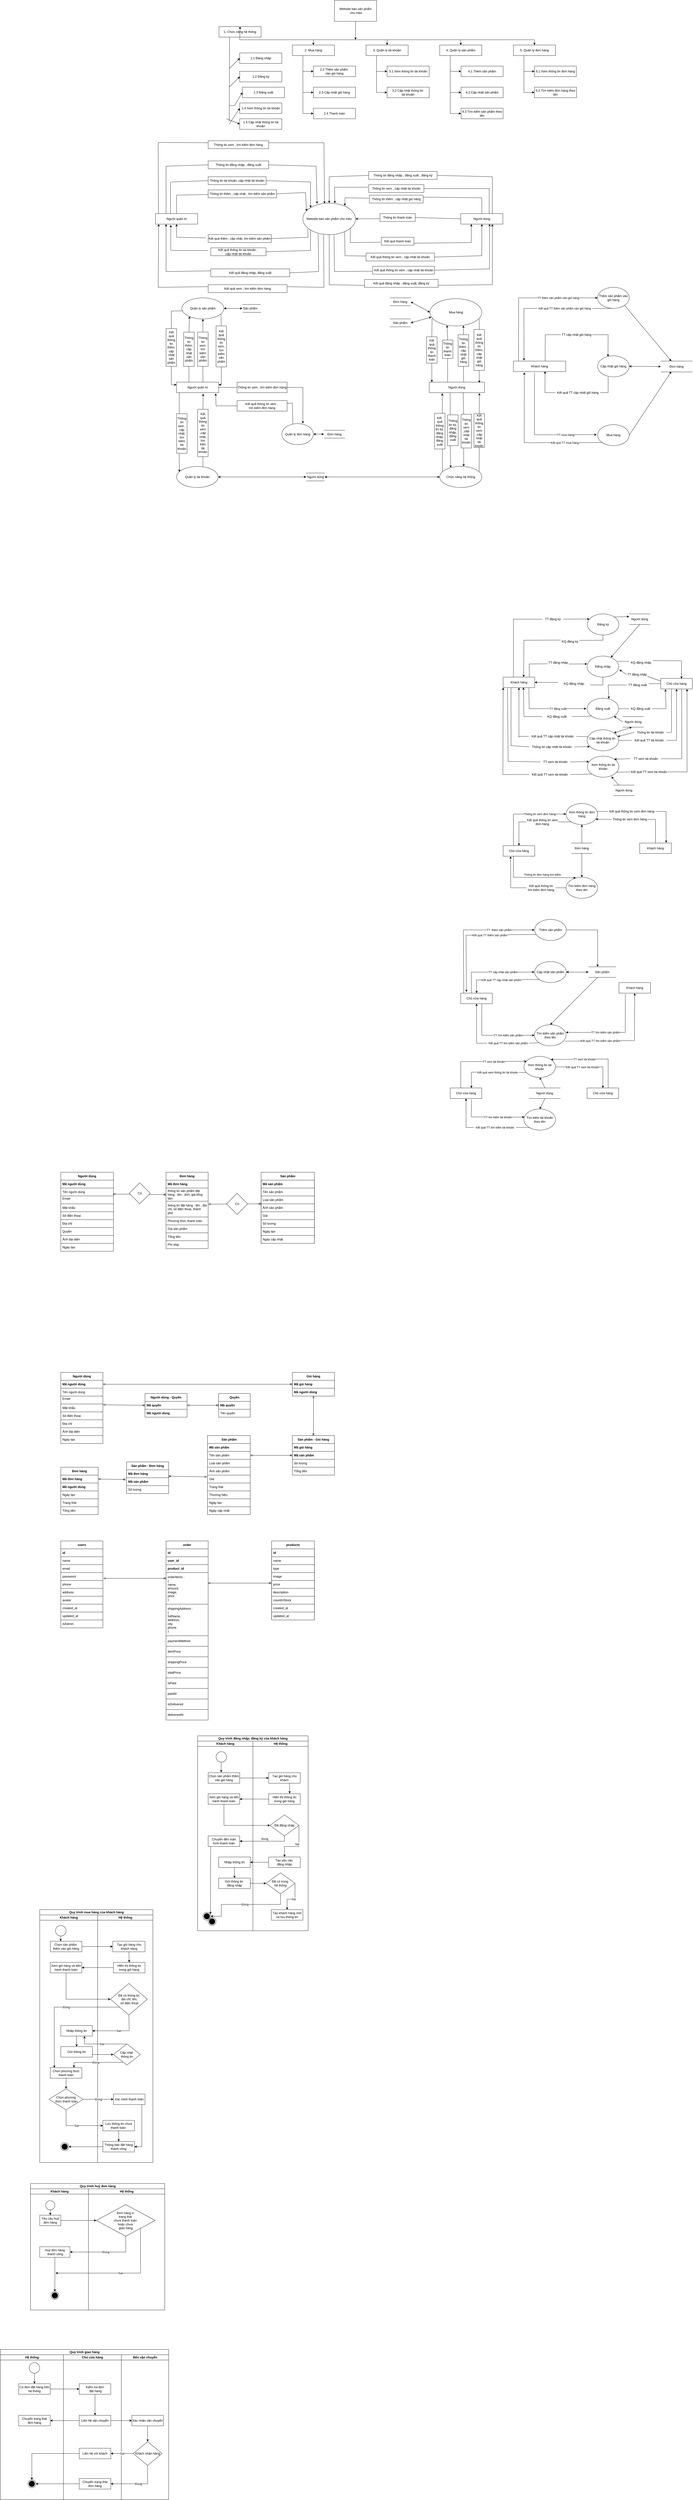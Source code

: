 <mxfile version="24.3.0" type="github">
  <diagram id="C5RBs43oDa-KdzZeNtuy" name="Page-1">
    <mxGraphModel dx="3163" dy="-342" grid="1" gridSize="10" guides="1" tooltips="1" connect="1" arrows="1" fold="1" page="1" pageScale="1" pageWidth="827" pageHeight="1169" math="0" shadow="0">
      <root>
        <mxCell id="WIyWlLk6GJQsqaUBKTNV-0" />
        <mxCell id="WIyWlLk6GJQsqaUBKTNV-1" parent="WIyWlLk6GJQsqaUBKTNV-0" />
        <mxCell id="xHxmoFjbufYu5VJIdYqy-1" value="Website bán sản phẩm&#xa; cho mèo" style="rounded=0;whiteSpace=wrap;html=1;strokeColor=default;" parent="WIyWlLk6GJQsqaUBKTNV-1" vertex="1">
          <mxGeometry x="160" y="1190" width="160" height="80" as="geometry" />
        </mxCell>
        <mxCell id="xHxmoFjbufYu5VJIdYqy-4" value="3. Quản lý tài khoản" style="rounded=0;whiteSpace=wrap;html=1;strokeColor=default;" parent="WIyWlLk6GJQsqaUBKTNV-1" vertex="1">
          <mxGeometry x="280" y="1360" width="160" height="40" as="geometry" />
        </mxCell>
        <mxCell id="xHxmoFjbufYu5VJIdYqy-5" value="4. Quản lý sản phẩm" style="rounded=0;whiteSpace=wrap;html=1;strokeColor=default;" parent="WIyWlLk6GJQsqaUBKTNV-1" vertex="1">
          <mxGeometry x="560" y="1360" width="160" height="40" as="geometry" />
        </mxCell>
        <mxCell id="xHxmoFjbufYu5VJIdYqy-7" value="5. Quản lý đơn hàng" style="rounded=0;whiteSpace=wrap;html=1;strokeColor=default;" parent="WIyWlLk6GJQsqaUBKTNV-1" vertex="1">
          <mxGeometry x="840" y="1360" width="160" height="40" as="geometry" />
        </mxCell>
        <mxCell id="xHxmoFjbufYu5VJIdYqy-10" value="1. Chức năng hệ thống" style="rounded=0;whiteSpace=wrap;html=1;strokeColor=default;" parent="WIyWlLk6GJQsqaUBKTNV-1" vertex="1">
          <mxGeometry x="-278.75" y="1290" width="160" height="40" as="geometry" />
        </mxCell>
        <mxCell id="xHxmoFjbufYu5VJIdYqy-12" value="2. Mua hàng" style="rounded=0;whiteSpace=wrap;html=1;strokeColor=default;" parent="WIyWlLk6GJQsqaUBKTNV-1" vertex="1">
          <mxGeometry y="1360" width="160" height="40" as="geometry" />
        </mxCell>
        <mxCell id="xHxmoFjbufYu5VJIdYqy-15" value="1.1 Đăng nhập" style="rounded=0;whiteSpace=wrap;html=1;strokeColor=default;" parent="WIyWlLk6GJQsqaUBKTNV-1" vertex="1">
          <mxGeometry x="-200" y="1390" width="160" height="40" as="geometry" />
        </mxCell>
        <mxCell id="xHxmoFjbufYu5VJIdYqy-16" value="1.2 Đăng ký" style="rounded=0;whiteSpace=wrap;html=1;strokeColor=default;" parent="WIyWlLk6GJQsqaUBKTNV-1" vertex="1">
          <mxGeometry x="-200" y="1460" width="160" height="40" as="geometry" />
        </mxCell>
        <mxCell id="xHxmoFjbufYu5VJIdYqy-17" value="1.3 Đăng xuất" style="rounded=0;whiteSpace=wrap;html=1;strokeColor=default;" parent="WIyWlLk6GJQsqaUBKTNV-1" vertex="1">
          <mxGeometry x="-190" y="1520" width="160" height="40" as="geometry" />
        </mxCell>
        <mxCell id="xHxmoFjbufYu5VJIdYqy-19" value="2.2 Thêm sản phẩm&amp;nbsp;&lt;div&gt;vào giỏ hàng&lt;/div&gt;" style="rounded=0;whiteSpace=wrap;html=1;strokeColor=default;" parent="WIyWlLk6GJQsqaUBKTNV-1" vertex="1">
          <mxGeometry x="80" y="1440" width="160" height="40" as="geometry" />
        </mxCell>
        <mxCell id="xHxmoFjbufYu5VJIdYqy-20" value="2.3 Cập nhật giỏ hàng" style="rounded=0;whiteSpace=wrap;html=1;strokeColor=default;" parent="WIyWlLk6GJQsqaUBKTNV-1" vertex="1">
          <mxGeometry x="80" y="1520" width="160" height="40" as="geometry" />
        </mxCell>
        <mxCell id="xHxmoFjbufYu5VJIdYqy-23" value="3.1 Xem thông tin tài khoản" style="rounded=0;whiteSpace=wrap;html=1;strokeColor=default;" parent="WIyWlLk6GJQsqaUBKTNV-1" vertex="1">
          <mxGeometry x="360" y="1440" width="160" height="40" as="geometry" />
        </mxCell>
        <mxCell id="xHxmoFjbufYu5VJIdYqy-24" value="3.2 Cập nhật thông tin&amp;nbsp;&lt;div&gt;tài khoản&lt;/div&gt;" style="rounded=0;whiteSpace=wrap;html=1;strokeColor=default;" parent="WIyWlLk6GJQsqaUBKTNV-1" vertex="1">
          <mxGeometry x="360" y="1520" width="160" height="40" as="geometry" />
        </mxCell>
        <mxCell id="xHxmoFjbufYu5VJIdYqy-30" value="4.1 Thêm sản phẩm" style="rounded=0;whiteSpace=wrap;html=1;strokeColor=default;" parent="WIyWlLk6GJQsqaUBKTNV-1" vertex="1">
          <mxGeometry x="641" y="1440" width="160" height="40" as="geometry" />
        </mxCell>
        <mxCell id="xHxmoFjbufYu5VJIdYqy-31" value="4.2 Cập nhật sản phẩm" style="rounded=0;whiteSpace=wrap;html=1;strokeColor=default;" parent="WIyWlLk6GJQsqaUBKTNV-1" vertex="1">
          <mxGeometry x="641" y="1520" width="160" height="40" as="geometry" />
        </mxCell>
        <mxCell id="xHxmoFjbufYu5VJIdYqy-32" value="4.3 Tìm kiếm sản phẩm theo tên" style="rounded=0;whiteSpace=wrap;html=1;strokeColor=default;" parent="WIyWlLk6GJQsqaUBKTNV-1" vertex="1">
          <mxGeometry x="641" y="1600" width="160" height="40" as="geometry" />
        </mxCell>
        <mxCell id="xHxmoFjbufYu5VJIdYqy-34" value="5.1 Xem thông tin đơn hàng" style="rounded=0;whiteSpace=wrap;html=1;strokeColor=default;" parent="WIyWlLk6GJQsqaUBKTNV-1" vertex="1">
          <mxGeometry x="920" y="1440" width="159" height="40" as="geometry" />
        </mxCell>
        <mxCell id="xHxmoFjbufYu5VJIdYqy-35" value="5.2 Tìm kiếm đơn hàng theo tên" style="rounded=0;whiteSpace=wrap;html=1;strokeColor=default;" parent="WIyWlLk6GJQsqaUBKTNV-1" vertex="1">
          <mxGeometry x="920" y="1520" width="160" height="40" as="geometry" />
        </mxCell>
        <mxCell id="xHxmoFjbufYu5VJIdYqy-39" value="" style="endArrow=classic;html=1;rounded=0;exitX=0.5;exitY=1;exitDx=0;exitDy=0;strokeColor=default;" parent="WIyWlLk6GJQsqaUBKTNV-1" source="xHxmoFjbufYu5VJIdYqy-1" edge="1">
          <mxGeometry width="50" height="50" relative="1" as="geometry">
            <mxPoint x="160" y="1370" as="sourcePoint" />
            <mxPoint x="240" y="1340" as="targetPoint" />
          </mxGeometry>
        </mxCell>
        <mxCell id="xHxmoFjbufYu5VJIdYqy-44" value="" style="endArrow=none;html=1;rounded=0;strokeColor=default;" parent="WIyWlLk6GJQsqaUBKTNV-1" edge="1">
          <mxGeometry width="50" height="50" relative="1" as="geometry">
            <mxPoint x="-200" y="1340" as="sourcePoint" />
            <mxPoint x="360" y="1340" as="targetPoint" />
          </mxGeometry>
        </mxCell>
        <mxCell id="xHxmoFjbufYu5VJIdYqy-45" value="" style="endArrow=classic;html=1;rounded=0;entryX=0.5;entryY=0;entryDx=0;entryDy=0;strokeColor=default;" parent="WIyWlLk6GJQsqaUBKTNV-1" target="xHxmoFjbufYu5VJIdYqy-10" edge="1">
          <mxGeometry width="50" height="50" relative="1" as="geometry">
            <mxPoint x="-200" y="1340" as="sourcePoint" />
            <mxPoint x="-240" y="1320" as="targetPoint" />
          </mxGeometry>
        </mxCell>
        <mxCell id="xHxmoFjbufYu5VJIdYqy-48" value="" style="endArrow=classic;html=1;rounded=0;entryX=0.5;entryY=0;entryDx=0;entryDy=0;strokeColor=default;" parent="WIyWlLk6GJQsqaUBKTNV-1" target="xHxmoFjbufYu5VJIdYqy-12" edge="1">
          <mxGeometry width="50" height="50" relative="1" as="geometry">
            <mxPoint x="80" y="1340" as="sourcePoint" />
            <mxPoint x="-240" y="1320" as="targetPoint" />
          </mxGeometry>
        </mxCell>
        <mxCell id="xHxmoFjbufYu5VJIdYqy-50" value="" style="endArrow=none;html=1;rounded=0;strokeColor=default;" parent="WIyWlLk6GJQsqaUBKTNV-1" edge="1">
          <mxGeometry width="50" height="50" relative="1" as="geometry">
            <mxPoint x="360" y="1340" as="sourcePoint" />
            <mxPoint x="920" y="1340" as="targetPoint" />
          </mxGeometry>
        </mxCell>
        <mxCell id="xHxmoFjbufYu5VJIdYqy-51" value="" style="endArrow=classic;html=1;rounded=0;entryX=0.5;entryY=0;entryDx=0;entryDy=0;strokeColor=default;" parent="WIyWlLk6GJQsqaUBKTNV-1" target="xHxmoFjbufYu5VJIdYqy-4" edge="1">
          <mxGeometry width="50" height="50" relative="1" as="geometry">
            <mxPoint x="360" y="1340" as="sourcePoint" />
            <mxPoint x="780" y="1320" as="targetPoint" />
          </mxGeometry>
        </mxCell>
        <mxCell id="xHxmoFjbufYu5VJIdYqy-54" value="" style="endArrow=classic;html=1;rounded=0;entryX=0.5;entryY=0;entryDx=0;entryDy=0;strokeColor=default;" parent="WIyWlLk6GJQsqaUBKTNV-1" target="xHxmoFjbufYu5VJIdYqy-5" edge="1">
          <mxGeometry width="50" height="50" relative="1" as="geometry">
            <mxPoint x="640" y="1340" as="sourcePoint" />
            <mxPoint x="780" y="1320" as="targetPoint" />
          </mxGeometry>
        </mxCell>
        <mxCell id="xHxmoFjbufYu5VJIdYqy-55" value="" style="endArrow=classic;html=1;rounded=0;entryX=0.5;entryY=0;entryDx=0;entryDy=0;strokeColor=default;" parent="WIyWlLk6GJQsqaUBKTNV-1" target="xHxmoFjbufYu5VJIdYqy-7" edge="1">
          <mxGeometry width="50" height="50" relative="1" as="geometry">
            <mxPoint x="920" y="1340" as="sourcePoint" />
            <mxPoint x="780" y="1320" as="targetPoint" />
          </mxGeometry>
        </mxCell>
        <mxCell id="xHxmoFjbufYu5VJIdYqy-57" value="" style="endArrow=none;html=1;rounded=0;strokeColor=default;exitX=0.25;exitY=1;exitDx=0;exitDy=0;" parent="WIyWlLk6GJQsqaUBKTNV-1" source="xHxmoFjbufYu5VJIdYqy-10" edge="1">
          <mxGeometry width="50" height="50" relative="1" as="geometry">
            <mxPoint x="-620" y="1440" as="sourcePoint" />
            <mxPoint x="-240" y="1650" as="targetPoint" />
          </mxGeometry>
        </mxCell>
        <mxCell id="xHxmoFjbufYu5VJIdYqy-58" value="" style="endArrow=classic;html=1;rounded=0;entryX=0;entryY=0.5;entryDx=0;entryDy=0;strokeColor=default;" parent="WIyWlLk6GJQsqaUBKTNV-1" target="xHxmoFjbufYu5VJIdYqy-15" edge="1">
          <mxGeometry width="50" height="50" relative="1" as="geometry">
            <mxPoint x="-240" y="1450" as="sourcePoint" />
            <mxPoint x="-450" y="1470" as="targetPoint" />
          </mxGeometry>
        </mxCell>
        <mxCell id="xHxmoFjbufYu5VJIdYqy-59" value="" style="endArrow=classic;html=1;rounded=0;entryX=0;entryY=0.5;entryDx=0;entryDy=0;strokeColor=default;" parent="WIyWlLk6GJQsqaUBKTNV-1" target="xHxmoFjbufYu5VJIdYqy-16" edge="1">
          <mxGeometry width="50" height="50" relative="1" as="geometry">
            <mxPoint x="-240" y="1520" as="sourcePoint" />
            <mxPoint x="-450" y="1470" as="targetPoint" />
          </mxGeometry>
        </mxCell>
        <mxCell id="xHxmoFjbufYu5VJIdYqy-60" value="" style="endArrow=classic;html=1;rounded=0;entryX=0;entryY=0.5;entryDx=0;entryDy=0;strokeColor=default;" parent="WIyWlLk6GJQsqaUBKTNV-1" target="xHxmoFjbufYu5VJIdYqy-17" edge="1">
          <mxGeometry width="50" height="50" relative="1" as="geometry">
            <mxPoint x="-240" y="1590" as="sourcePoint" />
            <mxPoint x="-450" y="1470" as="targetPoint" />
            <Array as="points">
              <mxPoint x="-220" y="1590" />
            </Array>
          </mxGeometry>
        </mxCell>
        <mxCell id="xHxmoFjbufYu5VJIdYqy-68" value="" style="endArrow=none;html=1;rounded=0;entryX=0.25;entryY=1;entryDx=0;entryDy=0;strokeColor=default;" parent="WIyWlLk6GJQsqaUBKTNV-1" target="xHxmoFjbufYu5VJIdYqy-12" edge="1">
          <mxGeometry width="50" height="50" relative="1" as="geometry">
            <mxPoint x="40" y="1620" as="sourcePoint" />
            <mxPoint x="98.72" y="1440.08" as="targetPoint" />
          </mxGeometry>
        </mxCell>
        <mxCell id="xHxmoFjbufYu5VJIdYqy-70" value="" style="endArrow=classic;html=1;rounded=0;entryX=0;entryY=0.5;entryDx=0;entryDy=0;strokeColor=default;" parent="WIyWlLk6GJQsqaUBKTNV-1" target="xHxmoFjbufYu5VJIdYqy-19" edge="1">
          <mxGeometry width="50" height="50" relative="1" as="geometry">
            <mxPoint x="40" y="1460" as="sourcePoint" />
            <mxPoint x="30" y="1520" as="targetPoint" />
          </mxGeometry>
        </mxCell>
        <mxCell id="xHxmoFjbufYu5VJIdYqy-71" value="" style="endArrow=classic;html=1;rounded=0;entryX=0;entryY=0.5;entryDx=0;entryDy=0;strokeColor=default;" parent="WIyWlLk6GJQsqaUBKTNV-1" target="xHxmoFjbufYu5VJIdYqy-20" edge="1">
          <mxGeometry width="50" height="50" relative="1" as="geometry">
            <mxPoint x="40" y="1540" as="sourcePoint" />
            <mxPoint x="30" y="1520" as="targetPoint" />
          </mxGeometry>
        </mxCell>
        <mxCell id="xHxmoFjbufYu5VJIdYqy-72" value="" style="endArrow=none;html=1;rounded=0;entryX=0.25;entryY=1;entryDx=0;entryDy=0;strokeColor=default;" parent="WIyWlLk6GJQsqaUBKTNV-1" target="xHxmoFjbufYu5VJIdYqy-4" edge="1">
          <mxGeometry width="50" height="50" relative="1" as="geometry">
            <mxPoint x="320" y="1540" as="sourcePoint" />
            <mxPoint x="315" y="1500" as="targetPoint" />
          </mxGeometry>
        </mxCell>
        <mxCell id="xHxmoFjbufYu5VJIdYqy-73" value="" style="endArrow=classic;html=1;rounded=0;entryX=0;entryY=0.5;entryDx=0;entryDy=0;strokeColor=default;" parent="WIyWlLk6GJQsqaUBKTNV-1" target="xHxmoFjbufYu5VJIdYqy-24" edge="1">
          <mxGeometry width="50" height="50" relative="1" as="geometry">
            <mxPoint x="320" y="1540" as="sourcePoint" />
            <mxPoint x="330" y="1540" as="targetPoint" />
          </mxGeometry>
        </mxCell>
        <mxCell id="xHxmoFjbufYu5VJIdYqy-74" value="" style="endArrow=classic;html=1;rounded=0;entryX=0;entryY=0.5;entryDx=0;entryDy=0;strokeColor=default;" parent="WIyWlLk6GJQsqaUBKTNV-1" target="xHxmoFjbufYu5VJIdYqy-23" edge="1">
          <mxGeometry width="50" height="50" relative="1" as="geometry">
            <mxPoint x="320" y="1460" as="sourcePoint" />
            <mxPoint x="330" y="1540" as="targetPoint" />
          </mxGeometry>
        </mxCell>
        <mxCell id="xHxmoFjbufYu5VJIdYqy-80" value="" style="endArrow=none;html=1;rounded=0;exitX=0.25;exitY=1;exitDx=0;exitDy=0;strokeColor=default;" parent="WIyWlLk6GJQsqaUBKTNV-1" source="xHxmoFjbufYu5VJIdYqy-5" edge="1">
          <mxGeometry width="50" height="50" relative="1" as="geometry">
            <mxPoint x="880" y="1490" as="sourcePoint" />
            <mxPoint x="600" y="1620" as="targetPoint" />
          </mxGeometry>
        </mxCell>
        <mxCell id="xHxmoFjbufYu5VJIdYqy-82" value="" style="endArrow=classic;html=1;rounded=0;entryX=0;entryY=0.5;entryDx=0;entryDy=0;strokeColor=default;" parent="WIyWlLk6GJQsqaUBKTNV-1" target="xHxmoFjbufYu5VJIdYqy-32" edge="1">
          <mxGeometry width="50" height="50" relative="1" as="geometry">
            <mxPoint x="600" y="1620" as="sourcePoint" />
            <mxPoint x="930" y="1710" as="targetPoint" />
          </mxGeometry>
        </mxCell>
        <mxCell id="xHxmoFjbufYu5VJIdYqy-83" value="" style="endArrow=classic;html=1;rounded=0;entryX=0;entryY=0.5;entryDx=0;entryDy=0;strokeColor=default;" parent="WIyWlLk6GJQsqaUBKTNV-1" target="xHxmoFjbufYu5VJIdYqy-30" edge="1">
          <mxGeometry width="50" height="50" relative="1" as="geometry">
            <mxPoint x="600" y="1460" as="sourcePoint" />
            <mxPoint x="930" y="1530" as="targetPoint" />
          </mxGeometry>
        </mxCell>
        <mxCell id="xHxmoFjbufYu5VJIdYqy-84" value="" style="endArrow=classic;html=1;rounded=0;entryX=0;entryY=0.5;entryDx=0;entryDy=0;strokeColor=default;" parent="WIyWlLk6GJQsqaUBKTNV-1" target="xHxmoFjbufYu5VJIdYqy-31" edge="1">
          <mxGeometry width="50" height="50" relative="1" as="geometry">
            <mxPoint x="600" y="1540" as="sourcePoint" />
            <mxPoint x="930" y="1530" as="targetPoint" />
          </mxGeometry>
        </mxCell>
        <mxCell id="xHxmoFjbufYu5VJIdYqy-85" value="" style="endArrow=none;html=1;rounded=0;exitX=0.25;exitY=1;exitDx=0;exitDy=0;strokeColor=default;" parent="WIyWlLk6GJQsqaUBKTNV-1" source="xHxmoFjbufYu5VJIdYqy-7" edge="1">
          <mxGeometry width="50" height="50" relative="1" as="geometry">
            <mxPoint x="1130" y="1500" as="sourcePoint" />
            <mxPoint x="880" y="1540" as="targetPoint" />
          </mxGeometry>
        </mxCell>
        <mxCell id="xHxmoFjbufYu5VJIdYqy-86" value="" style="endArrow=classic;html=1;rounded=0;entryX=0;entryY=0.5;entryDx=0;entryDy=0;strokeColor=default;" parent="WIyWlLk6GJQsqaUBKTNV-1" target="xHxmoFjbufYu5VJIdYqy-35" edge="1">
          <mxGeometry width="50" height="50" relative="1" as="geometry">
            <mxPoint x="880" y="1540" as="sourcePoint" />
            <mxPoint x="1180" y="1540" as="targetPoint" />
          </mxGeometry>
        </mxCell>
        <mxCell id="xHxmoFjbufYu5VJIdYqy-87" value="" style="endArrow=classic;html=1;rounded=0;entryX=0;entryY=0.5;entryDx=0;entryDy=0;strokeColor=default;" parent="WIyWlLk6GJQsqaUBKTNV-1" target="xHxmoFjbufYu5VJIdYqy-34" edge="1">
          <mxGeometry width="50" height="50" relative="1" as="geometry">
            <mxPoint x="880" y="1460" as="sourcePoint" />
            <mxPoint x="1080" y="1500" as="targetPoint" />
          </mxGeometry>
        </mxCell>
        <mxCell id="jqVSA10DXYwFzxkQNMTz-4" value="Website bán sản phẩm cho mèo" style="ellipse;whiteSpace=wrap;html=1;strokeColor=default;" parent="WIyWlLk6GJQsqaUBKTNV-1" vertex="1">
          <mxGeometry x="40" y="1960" width="200" height="120" as="geometry" />
        </mxCell>
        <mxCell id="jqVSA10DXYwFzxkQNMTz-5" value="Người quản trị" style="rounded=0;whiteSpace=wrap;html=1;strokeColor=default;" parent="WIyWlLk6GJQsqaUBKTNV-1" vertex="1">
          <mxGeometry x="-520" y="2000" width="160" height="40" as="geometry" />
        </mxCell>
        <mxCell id="jqVSA10DXYwFzxkQNMTz-7" value="Người dùng" style="rounded=0;whiteSpace=wrap;html=1;strokeColor=default;" parent="WIyWlLk6GJQsqaUBKTNV-1" vertex="1">
          <mxGeometry x="640" y="2000" width="160" height="40" as="geometry" />
        </mxCell>
        <mxCell id="jqVSA10DXYwFzxkQNMTz-9" value="Thông tin đăng nhập , đăng xuất , đăng ký" style="text;html=1;strokeColor=default;fillColor=none;align=center;verticalAlign=middle;whiteSpace=wrap;rounded=0;" parent="WIyWlLk6GJQsqaUBKTNV-1" vertex="1">
          <mxGeometry x="290" y="1840" width="260" height="30" as="geometry" />
        </mxCell>
        <mxCell id="jqVSA10DXYwFzxkQNMTz-12" value="Kết quả thông tin xem , cập nhật tài khoản" style="text;html=1;strokeColor=default;fillColor=none;align=center;verticalAlign=middle;whiteSpace=wrap;rounded=0;" parent="WIyWlLk6GJQsqaUBKTNV-1" vertex="1">
          <mxGeometry x="280" y="2150" width="260" height="30" as="geometry" />
        </mxCell>
        <mxCell id="jqVSA10DXYwFzxkQNMTz-13" value="Kết quả thông tin xem , cập nhật tài khoản" style="text;html=1;strokeColor=default;fillColor=none;align=center;verticalAlign=middle;whiteSpace=wrap;rounded=0;" parent="WIyWlLk6GJQsqaUBKTNV-1" vertex="1">
          <mxGeometry x="305.5" y="2200" width="234.5" height="30" as="geometry" />
        </mxCell>
        <mxCell id="jqVSA10DXYwFzxkQNMTz-14" value="Thông tin đăng nhập , đăng xuất" style="text;html=1;strokeColor=default;fillColor=none;align=center;verticalAlign=middle;whiteSpace=wrap;rounded=0;" parent="WIyWlLk6GJQsqaUBKTNV-1" vertex="1">
          <mxGeometry x="-320" y="1800" width="230" height="30" as="geometry" />
        </mxCell>
        <mxCell id="jqVSA10DXYwFzxkQNMTz-15" value="Thông tin tài khoản ,cập nhật tài khoản" style="text;html=1;strokeColor=default;fillColor=none;align=center;verticalAlign=middle;whiteSpace=wrap;rounded=0;" parent="WIyWlLk6GJQsqaUBKTNV-1" vertex="1">
          <mxGeometry x="-320" y="1860" width="220" height="30" as="geometry" />
        </mxCell>
        <mxCell id="jqVSA10DXYwFzxkQNMTz-16" value="Thông tin thêm , cập nhật , tìm kiếm sản phẩm" style="text;html=1;strokeColor=default;fillColor=none;align=center;verticalAlign=middle;whiteSpace=wrap;rounded=0;" parent="WIyWlLk6GJQsqaUBKTNV-1" vertex="1">
          <mxGeometry x="-320" y="1910" width="260" height="30" as="geometry" />
        </mxCell>
        <mxCell id="jqVSA10DXYwFzxkQNMTz-17" value="Kết quả thêm , cập nhật, tìm kiếm sản phẩm" style="text;html=1;strokeColor=default;fillColor=none;align=center;verticalAlign=middle;whiteSpace=wrap;rounded=0;" parent="WIyWlLk6GJQsqaUBKTNV-1" vertex="1">
          <mxGeometry x="-320" y="2080" width="240" height="30" as="geometry" />
        </mxCell>
        <mxCell id="jqVSA10DXYwFzxkQNMTz-18" value="Kết quả thông tin tài khoản ,&amp;nbsp;&lt;div&gt;cập nhật tài khoản&lt;/div&gt;" style="text;html=1;strokeColor=default;fillColor=none;align=center;verticalAlign=middle;whiteSpace=wrap;rounded=0;" parent="WIyWlLk6GJQsqaUBKTNV-1" vertex="1">
          <mxGeometry x="-310" y="2130" width="210" height="30" as="geometry" />
        </mxCell>
        <mxCell id="jqVSA10DXYwFzxkQNMTz-19" value="Kết quả đăng nhập, đăng xuất" style="text;html=1;strokeColor=default;fillColor=none;align=center;verticalAlign=middle;whiteSpace=wrap;rounded=0;" parent="WIyWlLk6GJQsqaUBKTNV-1" vertex="1">
          <mxGeometry x="-310" y="2210" width="300" height="30" as="geometry" />
        </mxCell>
        <mxCell id="jqVSA10DXYwFzxkQNMTz-20" value="" style="endArrow=none;html=1;rounded=0;exitX=0.5;exitY=0;exitDx=0;exitDy=0;strokeColor=default;" parent="WIyWlLk6GJQsqaUBKTNV-1" source="jqVSA10DXYwFzxkQNMTz-5" edge="1">
          <mxGeometry width="50" height="50" relative="1" as="geometry">
            <mxPoint x="80" y="2040" as="sourcePoint" />
            <mxPoint x="-440" y="1930" as="targetPoint" />
          </mxGeometry>
        </mxCell>
        <mxCell id="jqVSA10DXYwFzxkQNMTz-21" value="" style="endArrow=none;html=1;rounded=0;strokeColor=default;" parent="WIyWlLk6GJQsqaUBKTNV-1" target="jqVSA10DXYwFzxkQNMTz-16" edge="1">
          <mxGeometry width="50" height="50" relative="1" as="geometry">
            <mxPoint x="-440" y="1930" as="sourcePoint" />
            <mxPoint x="-320" y="1933" as="targetPoint" />
          </mxGeometry>
        </mxCell>
        <mxCell id="jqVSA10DXYwFzxkQNMTz-22" value="" style="endArrow=none;html=1;rounded=0;exitX=1;exitY=0.5;exitDx=0;exitDy=0;strokeColor=default;" parent="WIyWlLk6GJQsqaUBKTNV-1" source="jqVSA10DXYwFzxkQNMTz-16" edge="1">
          <mxGeometry width="50" height="50" relative="1" as="geometry">
            <mxPoint x="80" y="2040" as="sourcePoint" />
            <mxPoint x="50" y="1920" as="targetPoint" />
          </mxGeometry>
        </mxCell>
        <mxCell id="jqVSA10DXYwFzxkQNMTz-23" value="" style="endArrow=classic;html=1;rounded=0;entryX=0.07;entryY=0.258;entryDx=0;entryDy=0;entryPerimeter=0;strokeColor=default;" parent="WIyWlLk6GJQsqaUBKTNV-1" target="jqVSA10DXYwFzxkQNMTz-4" edge="1">
          <mxGeometry width="50" height="50" relative="1" as="geometry">
            <mxPoint x="50" y="1920" as="sourcePoint" />
            <mxPoint x="120" y="1960" as="targetPoint" />
          </mxGeometry>
        </mxCell>
        <mxCell id="jqVSA10DXYwFzxkQNMTz-24" value="" style="endArrow=none;html=1;rounded=0;exitX=0.356;exitY=-0.025;exitDx=0;exitDy=0;exitPerimeter=0;strokeColor=default;" parent="WIyWlLk6GJQsqaUBKTNV-1" source="jqVSA10DXYwFzxkQNMTz-5" edge="1">
          <mxGeometry width="50" height="50" relative="1" as="geometry">
            <mxPoint x="80" y="2040" as="sourcePoint" />
            <mxPoint x="-463" y="1880" as="targetPoint" />
          </mxGeometry>
        </mxCell>
        <mxCell id="jqVSA10DXYwFzxkQNMTz-25" value="" style="endArrow=none;html=1;rounded=0;entryX=0;entryY=0.5;entryDx=0;entryDy=0;strokeColor=default;" parent="WIyWlLk6GJQsqaUBKTNV-1" target="jqVSA10DXYwFzxkQNMTz-15" edge="1">
          <mxGeometry width="50" height="50" relative="1" as="geometry">
            <mxPoint x="-460" y="1880" as="sourcePoint" />
            <mxPoint x="130" y="1990" as="targetPoint" />
          </mxGeometry>
        </mxCell>
        <mxCell id="jqVSA10DXYwFzxkQNMTz-26" value="" style="endArrow=none;html=1;rounded=0;exitX=1;exitY=0.5;exitDx=0;exitDy=0;strokeColor=default;" parent="WIyWlLk6GJQsqaUBKTNV-1" source="jqVSA10DXYwFzxkQNMTz-15" edge="1">
          <mxGeometry width="50" height="50" relative="1" as="geometry">
            <mxPoint x="80" y="2040" as="sourcePoint" />
            <mxPoint x="70" y="1880" as="targetPoint" />
          </mxGeometry>
        </mxCell>
        <mxCell id="jqVSA10DXYwFzxkQNMTz-27" value="" style="endArrow=classic;html=1;rounded=0;entryX=0;entryY=0;entryDx=0;entryDy=0;strokeColor=default;" parent="WIyWlLk6GJQsqaUBKTNV-1" target="jqVSA10DXYwFzxkQNMTz-4" edge="1">
          <mxGeometry width="50" height="50" relative="1" as="geometry">
            <mxPoint x="69" y="1880" as="sourcePoint" />
            <mxPoint x="130" y="1990" as="targetPoint" />
          </mxGeometry>
        </mxCell>
        <mxCell id="jqVSA10DXYwFzxkQNMTz-28" value="" style="endArrow=none;html=1;rounded=0;exitX=0.25;exitY=0;exitDx=0;exitDy=0;strokeColor=default;" parent="WIyWlLk6GJQsqaUBKTNV-1" source="jqVSA10DXYwFzxkQNMTz-5" edge="1">
          <mxGeometry width="50" height="50" relative="1" as="geometry">
            <mxPoint x="80" y="2040" as="sourcePoint" />
            <mxPoint x="-480" y="1820" as="targetPoint" />
          </mxGeometry>
        </mxCell>
        <mxCell id="jqVSA10DXYwFzxkQNMTz-29" value="" style="endArrow=none;html=1;rounded=0;entryX=0;entryY=0.5;entryDx=0;entryDy=0;strokeColor=default;" parent="WIyWlLk6GJQsqaUBKTNV-1" target="jqVSA10DXYwFzxkQNMTz-14" edge="1">
          <mxGeometry width="50" height="50" relative="1" as="geometry">
            <mxPoint x="-480" y="1820" as="sourcePoint" />
            <mxPoint x="130" y="1990" as="targetPoint" />
          </mxGeometry>
        </mxCell>
        <mxCell id="jqVSA10DXYwFzxkQNMTz-30" value="" style="endArrow=none;html=1;rounded=0;exitX=1;exitY=0.5;exitDx=0;exitDy=0;strokeColor=default;" parent="WIyWlLk6GJQsqaUBKTNV-1" source="jqVSA10DXYwFzxkQNMTz-14" edge="1">
          <mxGeometry width="50" height="50" relative="1" as="geometry">
            <mxPoint x="80" y="2040" as="sourcePoint" />
            <mxPoint x="90" y="1820" as="targetPoint" />
          </mxGeometry>
        </mxCell>
        <mxCell id="jqVSA10DXYwFzxkQNMTz-31" value="" style="endArrow=classic;html=1;rounded=0;entryX=0.27;entryY=0.025;entryDx=0;entryDy=0;entryPerimeter=0;strokeColor=default;" parent="WIyWlLk6GJQsqaUBKTNV-1" target="jqVSA10DXYwFzxkQNMTz-4" edge="1">
          <mxGeometry width="50" height="50" relative="1" as="geometry">
            <mxPoint x="90" y="1820" as="sourcePoint" />
            <mxPoint x="130" y="1990" as="targetPoint" />
          </mxGeometry>
        </mxCell>
        <mxCell id="jqVSA10DXYwFzxkQNMTz-33" value="" style="endArrow=none;html=1;rounded=0;entryX=-0.035;entryY=0.4;entryDx=0;entryDy=0;entryPerimeter=0;strokeColor=default;" parent="WIyWlLk6GJQsqaUBKTNV-1" target="jqVSA10DXYwFzxkQNMTz-17" edge="1">
          <mxGeometry width="50" height="50" relative="1" as="geometry">
            <mxPoint x="-440" y="2090" as="sourcePoint" />
            <mxPoint x="130" y="1990" as="targetPoint" />
          </mxGeometry>
        </mxCell>
        <mxCell id="jqVSA10DXYwFzxkQNMTz-35" value="" style="endArrow=none;html=1;rounded=0;strokeColor=default;" parent="WIyWlLk6GJQsqaUBKTNV-1" edge="1">
          <mxGeometry width="50" height="50" relative="1" as="geometry">
            <mxPoint x="-460" y="2140" as="sourcePoint" />
            <mxPoint x="-320" y="2140" as="targetPoint" />
          </mxGeometry>
        </mxCell>
        <mxCell id="jqVSA10DXYwFzxkQNMTz-37" value="" style="endArrow=none;html=1;rounded=0;entryX=0;entryY=0.25;entryDx=0;entryDy=0;strokeColor=default;" parent="WIyWlLk6GJQsqaUBKTNV-1" target="jqVSA10DXYwFzxkQNMTz-19" edge="1">
          <mxGeometry width="50" height="50" relative="1" as="geometry">
            <mxPoint x="-480" y="2220" as="sourcePoint" />
            <mxPoint x="130" y="1990" as="targetPoint" />
          </mxGeometry>
        </mxCell>
        <mxCell id="jqVSA10DXYwFzxkQNMTz-38" value="" style="endArrow=none;html=1;rounded=0;exitX=1;exitY=0.5;exitDx=0;exitDy=0;strokeColor=default;" parent="WIyWlLk6GJQsqaUBKTNV-1" source="jqVSA10DXYwFzxkQNMTz-17" edge="1">
          <mxGeometry width="50" height="50" relative="1" as="geometry">
            <mxPoint x="80" y="2040" as="sourcePoint" />
            <mxPoint x="60" y="2090" as="targetPoint" />
          </mxGeometry>
        </mxCell>
        <mxCell id="jqVSA10DXYwFzxkQNMTz-39" value="" style="endArrow=none;html=1;rounded=0;exitX=1;exitY=0.5;exitDx=0;exitDy=0;strokeColor=default;" parent="WIyWlLk6GJQsqaUBKTNV-1" source="jqVSA10DXYwFzxkQNMTz-18" edge="1">
          <mxGeometry width="50" height="50" relative="1" as="geometry">
            <mxPoint x="80" y="2040" as="sourcePoint" />
            <mxPoint x="70" y="2140" as="targetPoint" />
          </mxGeometry>
        </mxCell>
        <mxCell id="jqVSA10DXYwFzxkQNMTz-40" value="" style="endArrow=none;html=1;rounded=0;exitX=1;exitY=0.5;exitDx=0;exitDy=0;strokeColor=default;" parent="WIyWlLk6GJQsqaUBKTNV-1" source="jqVSA10DXYwFzxkQNMTz-19" edge="1">
          <mxGeometry width="50" height="50" relative="1" as="geometry">
            <mxPoint x="80" y="2040" as="sourcePoint" />
            <mxPoint x="100" y="2220" as="targetPoint" />
          </mxGeometry>
        </mxCell>
        <mxCell id="jqVSA10DXYwFzxkQNMTz-45" value="" style="endArrow=none;html=1;rounded=0;entryX=0;entryY=0.5;entryDx=0;entryDy=0;strokeColor=default;" parent="WIyWlLk6GJQsqaUBKTNV-1" target="jqVSA10DXYwFzxkQNMTz-9" edge="1">
          <mxGeometry width="50" height="50" relative="1" as="geometry">
            <mxPoint x="140" y="1860" as="sourcePoint" />
            <mxPoint x="130" y="1990" as="targetPoint" />
          </mxGeometry>
        </mxCell>
        <mxCell id="jqVSA10DXYwFzxkQNMTz-47" value="" style="endArrow=none;html=1;rounded=0;exitX=-0.004;exitY=0.377;exitDx=0;exitDy=0;strokeColor=default;exitPerimeter=0;" parent="WIyWlLk6GJQsqaUBKTNV-1" source="jqVSA10DXYwFzxkQNMTz-12" edge="1">
          <mxGeometry width="50" height="50" relative="1" as="geometry">
            <mxPoint x="80" y="2040" as="sourcePoint" />
            <mxPoint x="200" y="2160" as="targetPoint" />
          </mxGeometry>
        </mxCell>
        <mxCell id="jqVSA10DXYwFzxkQNMTz-48" value="" style="endArrow=none;html=1;rounded=0;entryX=-0.006;entryY=0.623;entryDx=0;entryDy=0;entryPerimeter=0;strokeColor=default;" parent="WIyWlLk6GJQsqaUBKTNV-1" target="jqVSA10DXYwFzxkQNMTz-13" edge="1">
          <mxGeometry width="50" height="50" relative="1" as="geometry">
            <mxPoint x="160" y="2220" as="sourcePoint" />
            <mxPoint x="130" y="1990" as="targetPoint" />
          </mxGeometry>
        </mxCell>
        <mxCell id="jqVSA10DXYwFzxkQNMTz-49" value="" style="endArrow=none;html=1;rounded=0;entryX=1;entryY=0.5;entryDx=0;entryDy=0;strokeColor=default;" parent="WIyWlLk6GJQsqaUBKTNV-1" target="jqVSA10DXYwFzxkQNMTz-9" edge="1">
          <mxGeometry width="50" height="50" relative="1" as="geometry">
            <mxPoint x="760" y="1860" as="sourcePoint" />
            <mxPoint x="130" y="1990" as="targetPoint" />
          </mxGeometry>
        </mxCell>
        <mxCell id="jqVSA10DXYwFzxkQNMTz-50" value="" style="endArrow=none;html=1;rounded=0;entryX=0.75;entryY=0;entryDx=0;entryDy=0;strokeColor=default;" parent="WIyWlLk6GJQsqaUBKTNV-1" target="jqVSA10DXYwFzxkQNMTz-7" edge="1">
          <mxGeometry width="50" height="50" relative="1" as="geometry">
            <mxPoint x="760" y="1860" as="sourcePoint" />
            <mxPoint x="130" y="1990" as="targetPoint" />
          </mxGeometry>
        </mxCell>
        <mxCell id="jqVSA10DXYwFzxkQNMTz-57" value="" style="endArrow=classic;html=1;rounded=0;entryX=0.5;entryY=0;entryDx=0;entryDy=0;strokeColor=default;" parent="WIyWlLk6GJQsqaUBKTNV-1" target="jqVSA10DXYwFzxkQNMTz-4" edge="1">
          <mxGeometry width="50" height="50" relative="1" as="geometry">
            <mxPoint x="140" y="1860" as="sourcePoint" />
            <mxPoint x="130" y="1990" as="targetPoint" />
          </mxGeometry>
        </mxCell>
        <mxCell id="jqVSA10DXYwFzxkQNMTz-61" value="" style="endArrow=none;html=1;rounded=0;entryX=1;entryY=0.5;entryDx=0;entryDy=0;strokeColor=default;" parent="WIyWlLk6GJQsqaUBKTNV-1" target="jqVSA10DXYwFzxkQNMTz-12" edge="1">
          <mxGeometry width="50" height="50" relative="1" as="geometry">
            <mxPoint x="720" y="2160" as="sourcePoint" />
            <mxPoint x="130" y="1990" as="targetPoint" />
          </mxGeometry>
        </mxCell>
        <mxCell id="jqVSA10DXYwFzxkQNMTz-62" value="" style="endArrow=none;html=1;rounded=0;entryX=1;entryY=0.5;entryDx=0;entryDy=0;strokeColor=default;" parent="WIyWlLk6GJQsqaUBKTNV-1" target="jqVSA10DXYwFzxkQNMTz-13" edge="1">
          <mxGeometry width="50" height="50" relative="1" as="geometry">
            <mxPoint x="750" y="2210" as="sourcePoint" />
            <mxPoint x="130" y="1990" as="targetPoint" />
          </mxGeometry>
        </mxCell>
        <mxCell id="jqVSA10DXYwFzxkQNMTz-65" value="Chức năng hệ thống" style="ellipse;whiteSpace=wrap;html=1;strokeColor=default;" parent="WIyWlLk6GJQsqaUBKTNV-1" vertex="1">
          <mxGeometry x="560" y="2960" width="160" height="80" as="geometry" />
        </mxCell>
        <mxCell id="jqVSA10DXYwFzxkQNMTz-68" value="Mua hàng" style="ellipse;whiteSpace=wrap;html=1;strokeColor=default;" parent="WIyWlLk6GJQsqaUBKTNV-1" vertex="1">
          <mxGeometry x="522.5" y="2323.14" width="197.5" height="103.43" as="geometry" />
        </mxCell>
        <mxCell id="jqVSA10DXYwFzxkQNMTz-69" value="Người quản trị" style="rounded=0;whiteSpace=wrap;html=1;strokeColor=default;" parent="WIyWlLk6GJQsqaUBKTNV-1" vertex="1">
          <mxGeometry x="-440" y="2640" width="160" height="40" as="geometry" />
        </mxCell>
        <mxCell id="jqVSA10DXYwFzxkQNMTz-70" value="Người dùng" style="rounded=0;whiteSpace=wrap;html=1;strokeColor=default;" parent="WIyWlLk6GJQsqaUBKTNV-1" vertex="1">
          <mxGeometry x="520" y="2640" width="210" height="40" as="geometry" />
        </mxCell>
        <mxCell id="jqVSA10DXYwFzxkQNMTz-71" value="Quản lý tài khoản" style="ellipse;whiteSpace=wrap;html=1;strokeColor=default;" parent="WIyWlLk6GJQsqaUBKTNV-1" vertex="1">
          <mxGeometry x="-440" y="2960" width="158" height="80" as="geometry" />
        </mxCell>
        <mxCell id="jqVSA10DXYwFzxkQNMTz-73" value="Quản lý đơn hàng" style="ellipse;whiteSpace=wrap;html=1;strokeColor=default;" parent="WIyWlLk6GJQsqaUBKTNV-1" vertex="1">
          <mxGeometry x="-40" y="2797.5" width="120" height="80" as="geometry" />
        </mxCell>
        <mxCell id="jqVSA10DXYwFzxkQNMTz-74" value="Quản lý sản phẩm" style="ellipse;whiteSpace=wrap;html=1;strokeColor=default;" parent="WIyWlLk6GJQsqaUBKTNV-1" vertex="1">
          <mxGeometry x="-420" y="2320" width="160" height="80" as="geometry" />
        </mxCell>
        <mxCell id="jqVSA10DXYwFzxkQNMTz-79" value="Thông tin xem , cập nhật, tìm kiếm tài khoản" style="text;html=1;strokeColor=default;fillColor=none;align=center;verticalAlign=middle;whiteSpace=wrap;rounded=0;" parent="WIyWlLk6GJQsqaUBKTNV-1" vertex="1">
          <mxGeometry x="-440" y="2760" width="40" height="150" as="geometry" />
        </mxCell>
        <mxCell id="jqVSA10DXYwFzxkQNMTz-80" value="Thông tin ký, đăng nhập, đăng xuất" style="text;html=1;strokeColor=default;fillColor=none;align=center;verticalAlign=middle;whiteSpace=wrap;rounded=0;" parent="WIyWlLk6GJQsqaUBKTNV-1" vertex="1">
          <mxGeometry x="590" y="2764.25" width="40" height="117" as="geometry" />
        </mxCell>
        <mxCell id="jqVSA10DXYwFzxkQNMTz-81" value="Thông tin xem ,cập nhật tài khoản" style="text;html=1;strokeColor=default;fillColor=none;align=center;verticalAlign=middle;whiteSpace=wrap;rounded=0;" parent="WIyWlLk6GJQsqaUBKTNV-1" vertex="1">
          <mxGeometry x="641" y="2761.75" width="40" height="128.25" as="geometry" />
        </mxCell>
        <mxCell id="jqVSA10DXYwFzxkQNMTz-102" value="" style="endArrow=none;html=1;rounded=0;entryX=1;entryY=1;entryDx=0;entryDy=0;exitX=0;exitY=1;exitDx=0;exitDy=0;strokeColor=default;" parent="WIyWlLk6GJQsqaUBKTNV-1" source="EGVxX4MbY_-xokejHmwN-1" target="EGVxX4MbY_-xokejHmwN-1" edge="1">
          <mxGeometry width="50" height="50" relative="1" as="geometry">
            <mxPoint x="60" y="3007.5" as="sourcePoint" />
            <mxPoint x="130" y="3007.5" as="targetPoint" />
          </mxGeometry>
        </mxCell>
        <mxCell id="jqVSA10DXYwFzxkQNMTz-104" value="" style="endArrow=classic;startArrow=classic;html=1;rounded=0;exitX=1;exitY=0.5;exitDx=0;exitDy=0;strokeColor=default;entryX=0;entryY=0.5;entryDx=0;entryDy=0;" parent="WIyWlLk6GJQsqaUBKTNV-1" source="jqVSA10DXYwFzxkQNMTz-71" target="EGVxX4MbY_-xokejHmwN-1" edge="1">
          <mxGeometry width="50" height="50" relative="1" as="geometry">
            <mxPoint x="-40" y="3080" as="sourcePoint" />
            <mxPoint x="30" y="2993" as="targetPoint" />
          </mxGeometry>
        </mxCell>
        <mxCell id="jqVSA10DXYwFzxkQNMTz-105" value="" style="endArrow=classic;startArrow=classic;html=1;rounded=0;exitX=0;exitY=0.5;exitDx=0;exitDy=0;entryX=1;entryY=0.5;entryDx=0;entryDy=0;strokeColor=default;" parent="WIyWlLk6GJQsqaUBKTNV-1" source="jqVSA10DXYwFzxkQNMTz-65" target="EGVxX4MbY_-xokejHmwN-1" edge="1">
          <mxGeometry width="50" height="50" relative="1" as="geometry">
            <mxPoint x="-40" y="3080" as="sourcePoint" />
            <mxPoint x="130" y="2992.5" as="targetPoint" />
          </mxGeometry>
        </mxCell>
        <mxCell id="jqVSA10DXYwFzxkQNMTz-106" value="" style="endArrow=none;html=1;rounded=0;entryX=0.379;entryY=1.038;entryDx=0;entryDy=0;exitX=0.25;exitY=0;exitDx=0;exitDy=0;strokeColor=default;entryPerimeter=0;" parent="WIyWlLk6GJQsqaUBKTNV-1" source="jqVSA10DXYwFzxkQNMTz-80" target="jqVSA10DXYwFzxkQNMTz-70" edge="1">
          <mxGeometry width="50" height="50" relative="1" as="geometry">
            <mxPoint x="180" y="3080" as="sourcePoint" />
            <mxPoint x="230" y="3030" as="targetPoint" />
          </mxGeometry>
        </mxCell>
        <mxCell id="jqVSA10DXYwFzxkQNMTz-107" value="" style="endArrow=classic;html=1;rounded=0;strokeColor=default;entryX=0.26;entryY=0.06;entryDx=0;entryDy=0;entryPerimeter=0;exitX=0.25;exitY=1;exitDx=0;exitDy=0;" parent="WIyWlLk6GJQsqaUBKTNV-1" source="jqVSA10DXYwFzxkQNMTz-80" target="jqVSA10DXYwFzxkQNMTz-65" edge="1">
          <mxGeometry width="50" height="50" relative="1" as="geometry">
            <mxPoint x="602" y="2890" as="sourcePoint" />
            <mxPoint x="640" y="2960" as="targetPoint" />
          </mxGeometry>
        </mxCell>
        <mxCell id="jqVSA10DXYwFzxkQNMTz-108" value="" style="endArrow=none;html=1;rounded=0;entryX=0.614;entryY=0.988;entryDx=0;entryDy=0;exitX=0.25;exitY=0;exitDx=0;exitDy=0;entryPerimeter=0;strokeColor=default;" parent="WIyWlLk6GJQsqaUBKTNV-1" source="jqVSA10DXYwFzxkQNMTz-81" target="jqVSA10DXYwFzxkQNMTz-70" edge="1">
          <mxGeometry width="50" height="50" relative="1" as="geometry">
            <mxPoint x="615" y="2824" as="sourcePoint" />
            <mxPoint x="610" y="2690" as="targetPoint" />
          </mxGeometry>
        </mxCell>
        <mxCell id="jqVSA10DXYwFzxkQNMTz-109" value="" style="endArrow=classic;html=1;rounded=0;exitX=0.25;exitY=1;exitDx=0;exitDy=0;strokeColor=default;" parent="WIyWlLk6GJQsqaUBKTNV-1" source="jqVSA10DXYwFzxkQNMTz-81" edge="1">
          <mxGeometry width="50" height="50" relative="1" as="geometry">
            <mxPoint x="615" y="2891" as="sourcePoint" />
            <mxPoint x="651" y="2960" as="targetPoint" />
          </mxGeometry>
        </mxCell>
        <mxCell id="jqVSA10DXYwFzxkQNMTz-111" value="" style="endArrow=none;html=1;rounded=0;entryX=1;entryY=1;entryDx=0;entryDy=0;exitX=0;exitY=1;exitDx=0;exitDy=0;strokeColor=default;" parent="WIyWlLk6GJQsqaUBKTNV-1" source="EGVxX4MbY_-xokejHmwN-0" target="EGVxX4MbY_-xokejHmwN-0" edge="1">
          <mxGeometry width="50" height="50" relative="1" as="geometry">
            <mxPoint x="60" y="2870" as="sourcePoint" />
            <mxPoint x="130" y="2870" as="targetPoint" />
          </mxGeometry>
        </mxCell>
        <mxCell id="jqVSA10DXYwFzxkQNMTz-112" value="" style="endArrow=none;html=1;rounded=0;entryX=1;entryY=1;entryDx=0;entryDy=0;exitX=0;exitY=1;exitDx=0;exitDy=0;strokeColor=default;" parent="WIyWlLk6GJQsqaUBKTNV-1" edge="1">
          <mxGeometry width="50" height="50" relative="1" as="geometry">
            <mxPoint x="-188.75" y="2375" as="sourcePoint" />
            <mxPoint x="-118.75" y="2375" as="targetPoint" />
          </mxGeometry>
        </mxCell>
        <mxCell id="jqVSA10DXYwFzxkQNMTz-113" value="" style="endArrow=none;html=1;rounded=0;entryX=1;entryY=0;entryDx=0;entryDy=0;exitX=0;exitY=0;exitDx=0;exitDy=0;strokeColor=default;" parent="WIyWlLk6GJQsqaUBKTNV-1" edge="1">
          <mxGeometry width="50" height="50" relative="1" as="geometry">
            <mxPoint x="-190" y="2345" as="sourcePoint" />
            <mxPoint x="-120" y="2345" as="targetPoint" />
          </mxGeometry>
        </mxCell>
        <mxCell id="jqVSA10DXYwFzxkQNMTz-114" value="" style="endArrow=classic;startArrow=classic;html=1;rounded=0;exitX=1;exitY=0.5;exitDx=0;exitDy=0;strokeColor=default;" parent="WIyWlLk6GJQsqaUBKTNV-1" source="jqVSA10DXYwFzxkQNMTz-74" edge="1">
          <mxGeometry width="50" height="50" relative="1" as="geometry">
            <mxPoint x="-310" y="3003" as="sourcePoint" />
            <mxPoint x="-190" y="2360" as="targetPoint" />
          </mxGeometry>
        </mxCell>
        <mxCell id="jqVSA10DXYwFzxkQNMTz-120" value="Kết quả thông tin thêm, cập nhật sản phẩm" style="text;html=1;strokeColor=default;fillColor=none;align=center;verticalAlign=middle;whiteSpace=wrap;rounded=0;" parent="WIyWlLk6GJQsqaUBKTNV-1" vertex="1">
          <mxGeometry x="-480" y="2436.57" width="40" height="143.43" as="geometry" />
        </mxCell>
        <mxCell id="jqVSA10DXYwFzxkQNMTz-121" value="Thông tin xem, tìm kiếm sản phẩm" style="text;html=1;strokeColor=default;fillColor=none;align=center;verticalAlign=middle;whiteSpace=wrap;rounded=0;" parent="WIyWlLk6GJQsqaUBKTNV-1" vertex="1">
          <mxGeometry x="-360" y="2450" width="40" height="130" as="geometry" />
        </mxCell>
        <mxCell id="jqVSA10DXYwFzxkQNMTz-134" value="Thông tin xem , tìm kiếm đơn hàng" style="text;html=1;strokeColor=default;fillColor=none;align=center;verticalAlign=middle;whiteSpace=wrap;rounded=0;" parent="WIyWlLk6GJQsqaUBKTNV-1" vertex="1">
          <mxGeometry x="-210" y="2640" width="190" height="40" as="geometry" />
        </mxCell>
        <mxCell id="jqVSA10DXYwFzxkQNMTz-135" value="Thông tin thêm , cập nhật giỏ hảng" style="text;html=1;strokeColor=default;fillColor=none;align=center;verticalAlign=middle;whiteSpace=wrap;rounded=0;" parent="WIyWlLk6GJQsqaUBKTNV-1" vertex="1">
          <mxGeometry x="630" y="2460" width="40" height="120" as="geometry" />
        </mxCell>
        <mxCell id="jqVSA10DXYwFzxkQNMTz-152" value="Người dùng" style="swimlane;childLayout=stackLayout;horizontal=1;startSize=30;horizontalStack=0;resizeParent=1;resizeParentMax=0;resizeLast=0;collapsible=1;marginBottom=0;whiteSpace=wrap;html=1;strokeColor=default;" parent="WIyWlLk6GJQsqaUBKTNV-1" vertex="1">
          <mxGeometry x="-880" y="5640" width="200" height="300" as="geometry" />
        </mxCell>
        <mxCell id="jqVSA10DXYwFzxkQNMTz-153" value="Mã người dùng" style="text;strokeColor=default;fillColor=none;align=left;verticalAlign=middle;spacingLeft=4;spacingRight=4;overflow=hidden;points=[[0,0.5],[1,0.5]];portConstraint=eastwest;rotatable=0;whiteSpace=wrap;html=1;fontStyle=1" parent="jqVSA10DXYwFzxkQNMTz-152" vertex="1">
          <mxGeometry y="30" width="200" height="30" as="geometry" />
        </mxCell>
        <mxCell id="jqVSA10DXYwFzxkQNMTz-154" value="Tên người dùng" style="text;strokeColor=default;fillColor=none;align=left;verticalAlign=middle;spacingLeft=4;spacingRight=4;overflow=hidden;points=[[0,0.5],[1,0.5]];portConstraint=eastwest;rotatable=0;whiteSpace=wrap;html=1;" parent="jqVSA10DXYwFzxkQNMTz-152" vertex="1">
          <mxGeometry y="60" width="200" height="30" as="geometry" />
        </mxCell>
        <mxCell id="jqVSA10DXYwFzxkQNMTz-155" value="Email&#xa;" style="text;strokeColor=default;fillColor=none;align=left;verticalAlign=middle;spacingLeft=4;spacingRight=4;overflow=hidden;points=[[0,0.5],[1,0.5]];portConstraint=eastwest;rotatable=0;whiteSpace=wrap;html=1;" parent="jqVSA10DXYwFzxkQNMTz-152" vertex="1">
          <mxGeometry y="90" width="200" height="30" as="geometry" />
        </mxCell>
        <mxCell id="jqVSA10DXYwFzxkQNMTz-156" value="Mật khẩu" style="text;strokeColor=default;fillColor=none;align=left;verticalAlign=middle;spacingLeft=4;spacingRight=4;overflow=hidden;points=[[0,0.5],[1,0.5]];portConstraint=eastwest;rotatable=0;whiteSpace=wrap;html=1;" parent="jqVSA10DXYwFzxkQNMTz-152" vertex="1">
          <mxGeometry y="120" width="200" height="30" as="geometry" />
        </mxCell>
        <mxCell id="jqVSA10DXYwFzxkQNMTz-157" value="Số điện thoại" style="text;strokeColor=default;fillColor=none;align=left;verticalAlign=middle;spacingLeft=4;spacingRight=4;overflow=hidden;points=[[0,0.5],[1,0.5]];portConstraint=eastwest;rotatable=0;whiteSpace=wrap;html=1;" parent="jqVSA10DXYwFzxkQNMTz-152" vertex="1">
          <mxGeometry y="150" width="200" height="30" as="geometry" />
        </mxCell>
        <mxCell id="jqVSA10DXYwFzxkQNMTz-158" value="Địa chỉ" style="text;strokeColor=default;fillColor=none;align=left;verticalAlign=middle;spacingLeft=4;spacingRight=4;overflow=hidden;points=[[0,0.5],[1,0.5]];portConstraint=eastwest;rotatable=0;whiteSpace=wrap;html=1;" parent="jqVSA10DXYwFzxkQNMTz-152" vertex="1">
          <mxGeometry y="180" width="200" height="30" as="geometry" />
        </mxCell>
        <mxCell id="jqVSA10DXYwFzxkQNMTz-159" value="Quyền" style="text;strokeColor=default;fillColor=none;align=left;verticalAlign=middle;spacingLeft=4;spacingRight=4;overflow=hidden;points=[[0,0.5],[1,0.5]];portConstraint=eastwest;rotatable=0;whiteSpace=wrap;html=1;" parent="jqVSA10DXYwFzxkQNMTz-152" vertex="1">
          <mxGeometry y="210" width="200" height="30" as="geometry" />
        </mxCell>
        <mxCell id="jqVSA10DXYwFzxkQNMTz-160" value="Ảnh đại diện" style="text;strokeColor=default;fillColor=none;align=left;verticalAlign=middle;spacingLeft=4;spacingRight=4;overflow=hidden;points=[[0,0.5],[1,0.5]];portConstraint=eastwest;rotatable=0;whiteSpace=wrap;html=1;" parent="jqVSA10DXYwFzxkQNMTz-152" vertex="1">
          <mxGeometry y="240" width="200" height="30" as="geometry" />
        </mxCell>
        <mxCell id="jqVSA10DXYwFzxkQNMTz-161" value="Ngày tạo" style="text;strokeColor=default;fillColor=none;align=left;verticalAlign=middle;spacingLeft=4;spacingRight=4;overflow=hidden;points=[[0,0.5],[1,0.5]];portConstraint=eastwest;rotatable=0;whiteSpace=wrap;html=1;" parent="jqVSA10DXYwFzxkQNMTz-152" vertex="1">
          <mxGeometry y="270" width="200" height="30" as="geometry" />
        </mxCell>
        <mxCell id="jqVSA10DXYwFzxkQNMTz-162" value="Sản phẩm" style="swimlane;childLayout=stackLayout;horizontal=1;startSize=30;horizontalStack=0;resizeParent=1;resizeParentMax=0;resizeLast=0;collapsible=1;marginBottom=0;whiteSpace=wrap;html=1;strokeColor=default;" parent="WIyWlLk6GJQsqaUBKTNV-1" vertex="1">
          <mxGeometry x="-118.75" y="5640" width="202.5" height="270" as="geometry" />
        </mxCell>
        <mxCell id="jqVSA10DXYwFzxkQNMTz-163" value="&lt;b&gt;Mã sản phẩm&#x9;&lt;/b&gt;" style="text;strokeColor=default;fillColor=none;align=left;verticalAlign=middle;spacingLeft=4;spacingRight=4;overflow=hidden;points=[[0,0.5],[1,0.5]];portConstraint=eastwest;rotatable=0;whiteSpace=wrap;html=1;" parent="jqVSA10DXYwFzxkQNMTz-162" vertex="1">
          <mxGeometry y="30" width="202.5" height="30" as="geometry" />
        </mxCell>
        <mxCell id="jqVSA10DXYwFzxkQNMTz-164" value="Tên sản phẩm" style="text;strokeColor=default;fillColor=none;align=left;verticalAlign=middle;spacingLeft=4;spacingRight=4;overflow=hidden;points=[[0,0.5],[1,0.5]];portConstraint=eastwest;rotatable=0;whiteSpace=wrap;html=1;" parent="jqVSA10DXYwFzxkQNMTz-162" vertex="1">
          <mxGeometry y="60" width="202.5" height="30" as="geometry" />
        </mxCell>
        <mxCell id="jqVSA10DXYwFzxkQNMTz-165" value="Loại sản phẩm" style="text;strokeColor=default;fillColor=none;align=left;verticalAlign=middle;spacingLeft=4;spacingRight=4;overflow=hidden;points=[[0,0.5],[1,0.5]];portConstraint=eastwest;rotatable=0;whiteSpace=wrap;html=1;" parent="jqVSA10DXYwFzxkQNMTz-162" vertex="1">
          <mxGeometry y="90" width="202.5" height="30" as="geometry" />
        </mxCell>
        <mxCell id="jqVSA10DXYwFzxkQNMTz-166" value="Ảnh sản phẩm" style="text;strokeColor=default;fillColor=none;align=left;verticalAlign=middle;spacingLeft=4;spacingRight=4;overflow=hidden;points=[[0,0.5],[1,0.5]];portConstraint=eastwest;rotatable=0;whiteSpace=wrap;html=1;" parent="jqVSA10DXYwFzxkQNMTz-162" vertex="1">
          <mxGeometry y="120" width="202.5" height="30" as="geometry" />
        </mxCell>
        <mxCell id="jqVSA10DXYwFzxkQNMTz-167" value="Giá" style="text;strokeColor=default;fillColor=none;align=left;verticalAlign=middle;spacingLeft=4;spacingRight=4;overflow=hidden;points=[[0,0.5],[1,0.5]];portConstraint=eastwest;rotatable=0;whiteSpace=wrap;html=1;" parent="jqVSA10DXYwFzxkQNMTz-162" vertex="1">
          <mxGeometry y="150" width="202.5" height="30" as="geometry" />
        </mxCell>
        <mxCell id="MvcftapaALMqvyRQ29Cg-7" value="Số lượng" style="text;strokeColor=default;fillColor=none;align=left;verticalAlign=middle;spacingLeft=4;spacingRight=4;overflow=hidden;points=[[0,0.5],[1,0.5]];portConstraint=eastwest;rotatable=0;whiteSpace=wrap;html=1;" parent="jqVSA10DXYwFzxkQNMTz-162" vertex="1">
          <mxGeometry y="180" width="202.5" height="30" as="geometry" />
        </mxCell>
        <mxCell id="MvcftapaALMqvyRQ29Cg-9" value="Ngày tạo" style="text;strokeColor=default;fillColor=none;align=left;verticalAlign=middle;spacingLeft=4;spacingRight=4;overflow=hidden;points=[[0,0.5],[1,0.5]];portConstraint=eastwest;rotatable=0;whiteSpace=wrap;html=1;" parent="jqVSA10DXYwFzxkQNMTz-162" vertex="1">
          <mxGeometry y="210" width="202.5" height="30" as="geometry" />
        </mxCell>
        <mxCell id="MvcftapaALMqvyRQ29Cg-10" value="Ngày cập nhật" style="text;strokeColor=default;fillColor=none;align=left;verticalAlign=middle;spacingLeft=4;spacingRight=4;overflow=hidden;points=[[0,0.5],[1,0.5]];portConstraint=eastwest;rotatable=0;whiteSpace=wrap;html=1;" parent="jqVSA10DXYwFzxkQNMTz-162" vertex="1">
          <mxGeometry y="240" width="202.5" height="30" as="geometry" />
        </mxCell>
        <mxCell id="jqVSA10DXYwFzxkQNMTz-180" value="Đơn hàng" style="swimlane;childLayout=stackLayout;horizontal=1;startSize=30;horizontalStack=0;resizeParent=1;resizeParentMax=0;resizeLast=0;collapsible=1;marginBottom=0;whiteSpace=wrap;html=1;strokeColor=default;" parent="WIyWlLk6GJQsqaUBKTNV-1" vertex="1">
          <mxGeometry x="-480" y="5640" width="160" height="290" as="geometry" />
        </mxCell>
        <mxCell id="jqVSA10DXYwFzxkQNMTz-181" value="&lt;b&gt;Mã đơn hàng&lt;/b&gt;" style="text;strokeColor=default;fillColor=none;align=left;verticalAlign=middle;spacingLeft=4;spacingRight=4;overflow=hidden;points=[[0,0.5],[1,0.5]];portConstraint=eastwest;rotatable=0;whiteSpace=wrap;html=1;" parent="jqVSA10DXYwFzxkQNMTz-180" vertex="1">
          <mxGeometry y="30" width="160" height="30" as="geometry" />
        </mxCell>
        <mxCell id="jqVSA10DXYwFzxkQNMTz-182" value="thông tin sản phẩm đặt hàng : tên , ảnh, giá,tổng tiền" style="text;strokeColor=default;fillColor=none;align=left;verticalAlign=middle;spacingLeft=4;spacingRight=4;overflow=hidden;points=[[0,0.5],[1,0.5]];portConstraint=eastwest;rotatable=0;whiteSpace=wrap;html=1;" parent="jqVSA10DXYwFzxkQNMTz-180" vertex="1">
          <mxGeometry y="60" width="160" height="50" as="geometry" />
        </mxCell>
        <mxCell id="jqVSA10DXYwFzxkQNMTz-183" value="thông tin đặt hàng : tên , địa chỉ, số điện thoại, thành phố" style="text;strokeColor=default;fillColor=none;align=left;verticalAlign=middle;spacingLeft=4;spacingRight=4;overflow=hidden;points=[[0,0.5],[1,0.5]];portConstraint=eastwest;rotatable=0;whiteSpace=wrap;html=1;" parent="jqVSA10DXYwFzxkQNMTz-180" vertex="1">
          <mxGeometry y="110" width="160" height="60" as="geometry" />
        </mxCell>
        <mxCell id="jqVSA10DXYwFzxkQNMTz-184" value="Phương thức thanh toán" style="text;strokeColor=default;fillColor=none;align=left;verticalAlign=middle;spacingLeft=4;spacingRight=4;overflow=hidden;points=[[0,0.5],[1,0.5]];portConstraint=eastwest;rotatable=0;whiteSpace=wrap;html=1;" parent="jqVSA10DXYwFzxkQNMTz-180" vertex="1">
          <mxGeometry y="170" width="160" height="30" as="geometry" />
        </mxCell>
        <mxCell id="QDqXDAVluF6ulaa9LLfg-151" value="Giá sản phẩm&lt;span style=&quot;white-space: pre;&quot;&gt;&#x9;&lt;/span&gt;" style="text;strokeColor=default;fillColor=none;align=left;verticalAlign=middle;spacingLeft=4;spacingRight=4;overflow=hidden;points=[[0,0.5],[1,0.5]];portConstraint=eastwest;rotatable=0;whiteSpace=wrap;html=1;" parent="jqVSA10DXYwFzxkQNMTz-180" vertex="1">
          <mxGeometry y="200" width="160" height="30" as="geometry" />
        </mxCell>
        <mxCell id="QDqXDAVluF6ulaa9LLfg-152" value="Tổng tiền" style="text;strokeColor=default;fillColor=none;align=left;verticalAlign=middle;spacingLeft=4;spacingRight=4;overflow=hidden;points=[[0,0.5],[1,0.5]];portConstraint=eastwest;rotatable=0;whiteSpace=wrap;html=1;" parent="jqVSA10DXYwFzxkQNMTz-180" vertex="1">
          <mxGeometry y="230" width="160" height="30" as="geometry" />
        </mxCell>
        <mxCell id="QDqXDAVluF6ulaa9LLfg-153" value="Phí ship" style="text;strokeColor=default;fillColor=none;align=left;verticalAlign=middle;spacingLeft=4;spacingRight=4;overflow=hidden;points=[[0,0.5],[1,0.5]];portConstraint=eastwest;rotatable=0;whiteSpace=wrap;html=1;" parent="jqVSA10DXYwFzxkQNMTz-180" vertex="1">
          <mxGeometry y="260" width="160" height="30" as="geometry" />
        </mxCell>
        <mxCell id="EGVxX4MbY_-xokejHmwN-0" value="Đơn hàng" style="text;html=1;align=center;verticalAlign=middle;whiteSpace=wrap;rounded=0;" parent="WIyWlLk6GJQsqaUBKTNV-1" vertex="1">
          <mxGeometry x="120" y="2822.5" width="80" height="30" as="geometry" />
        </mxCell>
        <mxCell id="EGVxX4MbY_-xokejHmwN-1" value="Người dùng" style="text;html=1;align=center;verticalAlign=middle;whiteSpace=wrap;rounded=0;" parent="WIyWlLk6GJQsqaUBKTNV-1" vertex="1">
          <mxGeometry x="52.5" y="2985" width="70" height="30" as="geometry" />
        </mxCell>
        <mxCell id="EGVxX4MbY_-xokejHmwN-2" value="" style="endArrow=none;html=1;rounded=0;exitX=0;exitY=0;exitDx=0;exitDy=0;entryX=1;entryY=0;entryDx=0;entryDy=0;" parent="WIyWlLk6GJQsqaUBKTNV-1" source="EGVxX4MbY_-xokejHmwN-1" target="EGVxX4MbY_-xokejHmwN-1" edge="1">
          <mxGeometry width="50" height="50" relative="1" as="geometry">
            <mxPoint x="120" y="3030" as="sourcePoint" />
            <mxPoint x="170" y="2980" as="targetPoint" />
          </mxGeometry>
        </mxCell>
        <mxCell id="EGVxX4MbY_-xokejHmwN-3" value="" style="endArrow=none;html=1;rounded=0;entryX=1;entryY=0;entryDx=0;entryDy=0;exitX=0;exitY=0;exitDx=0;exitDy=0;" parent="WIyWlLk6GJQsqaUBKTNV-1" source="EGVxX4MbY_-xokejHmwN-0" target="EGVxX4MbY_-xokejHmwN-0" edge="1">
          <mxGeometry width="50" height="50" relative="1" as="geometry">
            <mxPoint x="60" y="2840" as="sourcePoint" />
            <mxPoint x="170" y="2980" as="targetPoint" />
          </mxGeometry>
        </mxCell>
        <mxCell id="EGVxX4MbY_-xokejHmwN-9" value="Kết quả thông tin xem ,cập nhật, tìm kiến tài khoản" style="text;html=1;strokeColor=default;fillColor=none;align=center;verticalAlign=middle;whiteSpace=wrap;rounded=0;" parent="WIyWlLk6GJQsqaUBKTNV-1" vertex="1">
          <mxGeometry x="-360" y="2743" width="40" height="180" as="geometry" />
        </mxCell>
        <mxCell id="EGVxX4MbY_-xokejHmwN-11" value="" style="endArrow=none;html=1;rounded=0;exitX=0.293;exitY=-0.01;exitDx=0;exitDy=0;entryX=0.5;entryY=1;entryDx=0;entryDy=0;exitPerimeter=0;" parent="WIyWlLk6GJQsqaUBKTNV-1" source="jqVSA10DXYwFzxkQNMTz-69" target="8d9Z5aYZ2VdIolzsrD1a-52" edge="1">
          <mxGeometry width="50" height="50" relative="1" as="geometry">
            <mxPoint x="-50" y="2550" as="sourcePoint" />
            <mxPoint y="2500" as="targetPoint" />
          </mxGeometry>
        </mxCell>
        <mxCell id="EGVxX4MbY_-xokejHmwN-12" value="" style="endArrow=none;html=1;rounded=0;exitX=0.625;exitY=0;exitDx=0;exitDy=0;entryX=0.5;entryY=1;entryDx=0;entryDy=0;exitPerimeter=0;" parent="WIyWlLk6GJQsqaUBKTNV-1" source="jqVSA10DXYwFzxkQNMTz-69" target="jqVSA10DXYwFzxkQNMTz-121" edge="1">
          <mxGeometry width="50" height="50" relative="1" as="geometry">
            <mxPoint x="-50" y="2550" as="sourcePoint" />
            <mxPoint y="2500" as="targetPoint" />
          </mxGeometry>
        </mxCell>
        <mxCell id="EGVxX4MbY_-xokejHmwN-13" value="" style="endArrow=classic;html=1;rounded=0;exitX=0.5;exitY=0;exitDx=0;exitDy=0;entryX=0.181;entryY=0.878;entryDx=0;entryDy=0;entryPerimeter=0;" parent="WIyWlLk6GJQsqaUBKTNV-1" source="8d9Z5aYZ2VdIolzsrD1a-52" target="jqVSA10DXYwFzxkQNMTz-74" edge="1">
          <mxGeometry width="50" height="50" relative="1" as="geometry">
            <mxPoint x="-50" y="2550" as="sourcePoint" />
            <mxPoint x="-392" y="2400" as="targetPoint" />
          </mxGeometry>
        </mxCell>
        <mxCell id="EGVxX4MbY_-xokejHmwN-14" value="" style="endArrow=classic;html=1;rounded=0;exitX=0.5;exitY=0;exitDx=0;exitDy=0;entryX=0.5;entryY=1;entryDx=0;entryDy=0;" parent="WIyWlLk6GJQsqaUBKTNV-1" source="jqVSA10DXYwFzxkQNMTz-121" target="jqVSA10DXYwFzxkQNMTz-74" edge="1">
          <mxGeometry width="50" height="50" relative="1" as="geometry">
            <mxPoint x="-50" y="2550" as="sourcePoint" />
            <mxPoint y="2500" as="targetPoint" />
          </mxGeometry>
        </mxCell>
        <mxCell id="EGVxX4MbY_-xokejHmwN-15" value="" style="endArrow=none;html=1;rounded=0;entryX=0.25;entryY=0;entryDx=0;entryDy=0;" parent="WIyWlLk6GJQsqaUBKTNV-1" target="jqVSA10DXYwFzxkQNMTz-79" edge="1">
          <mxGeometry width="50" height="50" relative="1" as="geometry">
            <mxPoint x="-430" y="2680" as="sourcePoint" />
            <mxPoint y="2700" as="targetPoint" />
          </mxGeometry>
        </mxCell>
        <mxCell id="EGVxX4MbY_-xokejHmwN-17" value="" style="endArrow=classic;html=1;rounded=0;exitX=0.25;exitY=1;exitDx=0;exitDy=0;entryX=0.066;entryY=0.262;entryDx=0;entryDy=0;entryPerimeter=0;" parent="WIyWlLk6GJQsqaUBKTNV-1" source="jqVSA10DXYwFzxkQNMTz-79" target="jqVSA10DXYwFzxkQNMTz-71" edge="1">
          <mxGeometry width="50" height="50" relative="1" as="geometry">
            <mxPoint x="-50" y="2750" as="sourcePoint" />
            <mxPoint x="-394" y="2960" as="targetPoint" />
          </mxGeometry>
        </mxCell>
        <mxCell id="EGVxX4MbY_-xokejHmwN-19" value="" style="endArrow=none;html=1;rounded=0;exitX=1;exitY=0.5;exitDx=0;exitDy=0;entryX=0;entryY=0.5;entryDx=0;entryDy=0;" parent="WIyWlLk6GJQsqaUBKTNV-1" source="jqVSA10DXYwFzxkQNMTz-69" target="jqVSA10DXYwFzxkQNMTz-134" edge="1">
          <mxGeometry width="50" height="50" relative="1" as="geometry">
            <mxPoint x="120" y="2780" as="sourcePoint" />
            <mxPoint x="170" y="2730" as="targetPoint" />
          </mxGeometry>
        </mxCell>
        <mxCell id="EGVxX4MbY_-xokejHmwN-20" value="" style="endArrow=none;html=1;rounded=0;exitX=1;exitY=0.5;exitDx=0;exitDy=0;" parent="WIyWlLk6GJQsqaUBKTNV-1" source="jqVSA10DXYwFzxkQNMTz-134" edge="1">
          <mxGeometry width="50" height="50" relative="1" as="geometry">
            <mxPoint x="120" y="2780" as="sourcePoint" />
            <mxPoint x="40" y="2660" as="targetPoint" />
          </mxGeometry>
        </mxCell>
        <mxCell id="EGVxX4MbY_-xokejHmwN-21" value="" style="endArrow=classic;html=1;rounded=0;entryX=0.666;entryY=-0.006;entryDx=0;entryDy=0;entryPerimeter=0;" parent="WIyWlLk6GJQsqaUBKTNV-1" target="jqVSA10DXYwFzxkQNMTz-73" edge="1">
          <mxGeometry width="50" height="50" relative="1" as="geometry">
            <mxPoint x="40" y="2660" as="sourcePoint" />
            <mxPoint x="170" y="2730" as="targetPoint" />
          </mxGeometry>
        </mxCell>
        <mxCell id="EGVxX4MbY_-xokejHmwN-25" value="" style="endArrow=classic;startArrow=classic;html=1;rounded=0;exitX=1;exitY=0.5;exitDx=0;exitDy=0;entryX=0;entryY=0.5;entryDx=0;entryDy=0;" parent="WIyWlLk6GJQsqaUBKTNV-1" source="jqVSA10DXYwFzxkQNMTz-73" target="EGVxX4MbY_-xokejHmwN-0" edge="1">
          <mxGeometry width="50" height="50" relative="1" as="geometry">
            <mxPoint x="120" y="2780" as="sourcePoint" />
            <mxPoint x="170" y="2730" as="targetPoint" />
          </mxGeometry>
        </mxCell>
        <mxCell id="EGVxX4MbY_-xokejHmwN-34" value="Sản phẩm" style="text;html=1;align=center;verticalAlign=middle;whiteSpace=wrap;rounded=0;" parent="WIyWlLk6GJQsqaUBKTNV-1" vertex="1">
          <mxGeometry x="-190" y="2345" width="60" height="30" as="geometry" />
        </mxCell>
        <mxCell id="EGVxX4MbY_-xokejHmwN-35" value="Khách hàng" style="rounded=0;whiteSpace=wrap;html=1;" parent="WIyWlLk6GJQsqaUBKTNV-1" vertex="1">
          <mxGeometry x="801" y="3760" width="120" height="40" as="geometry" />
        </mxCell>
        <mxCell id="EGVxX4MbY_-xokejHmwN-37" value="Đăng ký" style="ellipse;whiteSpace=wrap;html=1;" parent="WIyWlLk6GJQsqaUBKTNV-1" vertex="1">
          <mxGeometry x="1121" y="3520" width="120" height="80" as="geometry" />
        </mxCell>
        <mxCell id="EGVxX4MbY_-xokejHmwN-39" value="Đăng nhập" style="ellipse;whiteSpace=wrap;html=1;" parent="WIyWlLk6GJQsqaUBKTNV-1" vertex="1">
          <mxGeometry x="1120" y="3680" width="120" height="80" as="geometry" />
        </mxCell>
        <mxCell id="EGVxX4MbY_-xokejHmwN-40" value="Cập nhật thông tin&amp;nbsp;&lt;div&gt;&lt;div&gt;tài khoản&lt;/div&gt;&lt;/div&gt;" style="ellipse;whiteSpace=wrap;html=1;" parent="WIyWlLk6GJQsqaUBKTNV-1" vertex="1">
          <mxGeometry x="1120" y="3960" width="120" height="80" as="geometry" />
        </mxCell>
        <mxCell id="EGVxX4MbY_-xokejHmwN-41" value="TT đăng ký" style="text;html=1;align=center;verticalAlign=middle;whiteSpace=wrap;rounded=0;" parent="WIyWlLk6GJQsqaUBKTNV-1" vertex="1">
          <mxGeometry x="950" y="3520" width="80" height="40" as="geometry" />
        </mxCell>
        <mxCell id="EGVxX4MbY_-xokejHmwN-42" value="KQ đăng ký" style="text;html=1;align=center;verticalAlign=middle;whiteSpace=wrap;rounded=0;" parent="WIyWlLk6GJQsqaUBKTNV-1" vertex="1">
          <mxGeometry x="1020" y="3610" width="70" height="30" as="geometry" />
        </mxCell>
        <mxCell id="EGVxX4MbY_-xokejHmwN-44" value="Thông tin cập nhật tài khoản" style="text;html=1;align=center;verticalAlign=middle;whiteSpace=wrap;rounded=0;" parent="WIyWlLk6GJQsqaUBKTNV-1" vertex="1">
          <mxGeometry x="900" y="4010" width="171.5" height="30" as="geometry" />
        </mxCell>
        <mxCell id="EGVxX4MbY_-xokejHmwN-45" value="TT đăng nhập" style="text;html=1;align=center;verticalAlign=middle;whiteSpace=wrap;rounded=0;" parent="WIyWlLk6GJQsqaUBKTNV-1" vertex="1">
          <mxGeometry x="970" y="3690" width="80" height="30" as="geometry" />
        </mxCell>
        <mxCell id="EGVxX4MbY_-xokejHmwN-46" value="KQ đăng nhập" style="text;html=1;align=center;verticalAlign=middle;whiteSpace=wrap;rounded=0;" parent="WIyWlLk6GJQsqaUBKTNV-1" vertex="1">
          <mxGeometry x="1010" y="3770" width="120" height="30" as="geometry" />
        </mxCell>
        <mxCell id="EGVxX4MbY_-xokejHmwN-51" value="" style="endArrow=none;html=1;rounded=0;" parent="WIyWlLk6GJQsqaUBKTNV-1" edge="1">
          <mxGeometry width="50" height="50" relative="1" as="geometry">
            <mxPoint x="840" y="3760" as="sourcePoint" />
            <mxPoint x="840" y="3540" as="targetPoint" />
          </mxGeometry>
        </mxCell>
        <mxCell id="EGVxX4MbY_-xokejHmwN-52" value="" style="endArrow=none;html=1;rounded=0;entryX=0;entryY=0.5;entryDx=0;entryDy=0;" parent="WIyWlLk6GJQsqaUBKTNV-1" target="EGVxX4MbY_-xokejHmwN-41" edge="1">
          <mxGeometry width="50" height="50" relative="1" as="geometry">
            <mxPoint x="840" y="3540" as="sourcePoint" />
            <mxPoint x="1280" y="3740" as="targetPoint" />
          </mxGeometry>
        </mxCell>
        <mxCell id="EGVxX4MbY_-xokejHmwN-53" value="" style="endArrow=classic;html=1;rounded=0;exitX=1;exitY=0.5;exitDx=0;exitDy=0;entryX=0.069;entryY=0.243;entryDx=0;entryDy=0;entryPerimeter=0;" parent="WIyWlLk6GJQsqaUBKTNV-1" source="EGVxX4MbY_-xokejHmwN-41" target="EGVxX4MbY_-xokejHmwN-37" edge="1">
          <mxGeometry width="50" height="50" relative="1" as="geometry">
            <mxPoint x="1230" y="3790" as="sourcePoint" />
            <mxPoint x="1280" y="3740" as="targetPoint" />
          </mxGeometry>
        </mxCell>
        <mxCell id="EGVxX4MbY_-xokejHmwN-58" value="" style="endArrow=none;html=1;rounded=0;" parent="WIyWlLk6GJQsqaUBKTNV-1" edge="1">
          <mxGeometry width="50" height="50" relative="1" as="geometry">
            <mxPoint x="1180" y="3620" as="sourcePoint" />
            <mxPoint x="1180" y="3600" as="targetPoint" />
          </mxGeometry>
        </mxCell>
        <mxCell id="EGVxX4MbY_-xokejHmwN-59" value="" style="endArrow=none;html=1;rounded=0;exitX=1.004;exitY=0.352;exitDx=0;exitDy=0;exitPerimeter=0;" parent="WIyWlLk6GJQsqaUBKTNV-1" source="EGVxX4MbY_-xokejHmwN-42" edge="1">
          <mxGeometry width="50" height="50" relative="1" as="geometry">
            <mxPoint x="1090" y="3633" as="sourcePoint" />
            <mxPoint x="1180" y="3620" as="targetPoint" />
          </mxGeometry>
        </mxCell>
        <mxCell id="EGVxX4MbY_-xokejHmwN-60" value="" style="endArrow=none;html=1;rounded=0;entryX=-0.003;entryY=0.314;entryDx=0;entryDy=0;entryPerimeter=0;" parent="WIyWlLk6GJQsqaUBKTNV-1" target="EGVxX4MbY_-xokejHmwN-42" edge="1">
          <mxGeometry width="50" height="50" relative="1" as="geometry">
            <mxPoint x="880" y="3620" as="sourcePoint" />
            <mxPoint x="960" y="3600" as="targetPoint" />
          </mxGeometry>
        </mxCell>
        <mxCell id="EGVxX4MbY_-xokejHmwN-61" value="" style="endArrow=classic;html=1;rounded=0;entryX=0.65;entryY=0;entryDx=0;entryDy=0;entryPerimeter=0;" parent="WIyWlLk6GJQsqaUBKTNV-1" target="EGVxX4MbY_-xokejHmwN-35" edge="1">
          <mxGeometry width="50" height="50" relative="1" as="geometry">
            <mxPoint x="880" y="3620" as="sourcePoint" />
            <mxPoint x="960" y="3670" as="targetPoint" />
          </mxGeometry>
        </mxCell>
        <mxCell id="EGVxX4MbY_-xokejHmwN-62" value="" style="endArrow=none;html=1;rounded=0;exitX=0.829;exitY=-0.029;exitDx=0;exitDy=0;exitPerimeter=0;" parent="WIyWlLk6GJQsqaUBKTNV-1" source="EGVxX4MbY_-xokejHmwN-35" edge="1">
          <mxGeometry width="50" height="50" relative="1" as="geometry">
            <mxPoint x="910" y="3750" as="sourcePoint" />
            <mxPoint x="900" y="3710" as="targetPoint" />
          </mxGeometry>
        </mxCell>
        <mxCell id="EGVxX4MbY_-xokejHmwN-63" value="" style="endArrow=none;html=1;rounded=0;entryX=-0.005;entryY=0.648;entryDx=0;entryDy=0;entryPerimeter=0;" parent="WIyWlLk6GJQsqaUBKTNV-1" target="EGVxX4MbY_-xokejHmwN-45" edge="1">
          <mxGeometry width="50" height="50" relative="1" as="geometry">
            <mxPoint x="900" y="3710" as="sourcePoint" />
            <mxPoint x="960" y="3700" as="targetPoint" />
          </mxGeometry>
        </mxCell>
        <mxCell id="EGVxX4MbY_-xokejHmwN-64" value="" style="endArrow=classic;html=1;rounded=0;entryX=0;entryY=0.375;entryDx=0;entryDy=0;entryPerimeter=0;exitX=1.008;exitY=0.676;exitDx=0;exitDy=0;exitPerimeter=0;" parent="WIyWlLk6GJQsqaUBKTNV-1" source="EGVxX4MbY_-xokejHmwN-45" target="EGVxX4MbY_-xokejHmwN-39" edge="1">
          <mxGeometry width="50" height="50" relative="1" as="geometry">
            <mxPoint x="980" y="3750" as="sourcePoint" />
            <mxPoint x="1030" y="3700" as="targetPoint" />
          </mxGeometry>
        </mxCell>
        <mxCell id="EGVxX4MbY_-xokejHmwN-69" value="" style="endArrow=classic;html=1;rounded=0;entryX=1;entryY=0.5;entryDx=0;entryDy=0;exitX=-0.005;exitY=0.336;exitDx=0;exitDy=0;exitPerimeter=0;" parent="WIyWlLk6GJQsqaUBKTNV-1" source="EGVxX4MbY_-xokejHmwN-46" target="EGVxX4MbY_-xokejHmwN-35" edge="1">
          <mxGeometry width="50" height="50" relative="1" as="geometry">
            <mxPoint x="1070" y="3810" as="sourcePoint" />
            <mxPoint x="1120" y="3760" as="targetPoint" />
          </mxGeometry>
        </mxCell>
        <mxCell id="EGVxX4MbY_-xokejHmwN-70" value="" style="endArrow=none;html=1;rounded=0;entryX=0.5;entryY=1;entryDx=0;entryDy=0;" parent="WIyWlLk6GJQsqaUBKTNV-1" target="EGVxX4MbY_-xokejHmwN-39" edge="1">
          <mxGeometry width="50" height="50" relative="1" as="geometry">
            <mxPoint x="1180" y="3790" as="sourcePoint" />
            <mxPoint x="1060" y="3760" as="targetPoint" />
          </mxGeometry>
        </mxCell>
        <mxCell id="EGVxX4MbY_-xokejHmwN-71" value="" style="endArrow=none;html=1;rounded=0;exitX=1.011;exitY=0.649;exitDx=0;exitDy=0;exitPerimeter=0;" parent="WIyWlLk6GJQsqaUBKTNV-1" source="EGVxX4MbY_-xokejHmwN-46" edge="1">
          <mxGeometry width="50" height="50" relative="1" as="geometry">
            <mxPoint x="1010" y="3810" as="sourcePoint" />
            <mxPoint x="1180" y="3790" as="targetPoint" />
          </mxGeometry>
        </mxCell>
        <mxCell id="EGVxX4MbY_-xokejHmwN-76" value="" style="endArrow=none;html=1;rounded=0;entryX=0;entryY=0.5;entryDx=0;entryDy=0;" parent="WIyWlLk6GJQsqaUBKTNV-1" target="EGVxX4MbY_-xokejHmwN-44" edge="1">
          <mxGeometry width="50" height="50" relative="1" as="geometry">
            <mxPoint x="830" y="4020" as="sourcePoint" />
            <mxPoint x="960" y="3830" as="targetPoint" />
          </mxGeometry>
        </mxCell>
        <mxCell id="EGVxX4MbY_-xokejHmwN-86" value="1.4 Xem thông tin tài khoản" style="rounded=0;whiteSpace=wrap;html=1;strokeColor=default;" parent="WIyWlLk6GJQsqaUBKTNV-1" vertex="1">
          <mxGeometry x="-200" y="1580" width="160" height="40" as="geometry" />
        </mxCell>
        <mxCell id="EGVxX4MbY_-xokejHmwN-88" value="Thông tin xem , cập nhật tài khoản" style="rounded=0;whiteSpace=wrap;html=1;" parent="WIyWlLk6GJQsqaUBKTNV-1" vertex="1">
          <mxGeometry x="290" y="1890" width="210" height="30" as="geometry" />
        </mxCell>
        <mxCell id="EGVxX4MbY_-xokejHmwN-89" value="" style="endArrow=none;html=1;rounded=0;exitX=1;exitY=0.5;exitDx=0;exitDy=0;" parent="WIyWlLk6GJQsqaUBKTNV-1" source="EGVxX4MbY_-xokejHmwN-88" edge="1">
          <mxGeometry width="50" height="50" relative="1" as="geometry">
            <mxPoint x="400" y="1950" as="sourcePoint" />
            <mxPoint x="750" y="1905" as="targetPoint" />
          </mxGeometry>
        </mxCell>
        <mxCell id="EGVxX4MbY_-xokejHmwN-90" value="" style="endArrow=classic;html=1;rounded=0;entryX=0.608;entryY=0.007;entryDx=0;entryDy=0;entryPerimeter=0;" parent="WIyWlLk6GJQsqaUBKTNV-1" target="jqVSA10DXYwFzxkQNMTz-4" edge="1">
          <mxGeometry width="50" height="50" relative="1" as="geometry">
            <mxPoint x="160" y="1900" as="sourcePoint" />
            <mxPoint x="450" y="1900" as="targetPoint" />
          </mxGeometry>
        </mxCell>
        <mxCell id="EGVxX4MbY_-xokejHmwN-91" value="Đăng xuất" style="ellipse;whiteSpace=wrap;html=1;" parent="WIyWlLk6GJQsqaUBKTNV-1" vertex="1">
          <mxGeometry x="1120" y="3840" width="120" height="80" as="geometry" />
        </mxCell>
        <mxCell id="EGVxX4MbY_-xokejHmwN-92" value="KQ đăng xuất" style="text;html=1;align=center;verticalAlign=middle;whiteSpace=wrap;rounded=0;" parent="WIyWlLk6GJQsqaUBKTNV-1" vertex="1">
          <mxGeometry x="948.5" y="3900" width="113" height="20" as="geometry" />
        </mxCell>
        <mxCell id="EGVxX4MbY_-xokejHmwN-93" value="" style="endArrow=none;html=1;rounded=0;entryX=0;entryY=1;entryDx=0;entryDy=0;exitX=1;exitY=0.5;exitDx=0;exitDy=0;" parent="WIyWlLk6GJQsqaUBKTNV-1" source="EGVxX4MbY_-xokejHmwN-92" target="EGVxX4MbY_-xokejHmwN-91" edge="1">
          <mxGeometry width="50" height="50" relative="1" as="geometry">
            <mxPoint x="1050" y="3890" as="sourcePoint" />
            <mxPoint x="1100" y="3840" as="targetPoint" />
          </mxGeometry>
        </mxCell>
        <mxCell id="EGVxX4MbY_-xokejHmwN-94" value="" style="endArrow=none;html=1;rounded=0;" parent="WIyWlLk6GJQsqaUBKTNV-1" edge="1">
          <mxGeometry width="50" height="50" relative="1" as="geometry">
            <mxPoint x="950" y="3910" as="sourcePoint" />
            <mxPoint x="880" y="3910" as="targetPoint" />
          </mxGeometry>
        </mxCell>
        <mxCell id="EGVxX4MbY_-xokejHmwN-95" value="" style="endArrow=classic;html=1;rounded=0;entryX=0.643;entryY=0.98;entryDx=0;entryDy=0;entryPerimeter=0;" parent="WIyWlLk6GJQsqaUBKTNV-1" target="EGVxX4MbY_-xokejHmwN-35" edge="1">
          <mxGeometry width="50" height="50" relative="1" as="geometry">
            <mxPoint x="880" y="3910" as="sourcePoint" />
            <mxPoint x="1160" y="3840" as="targetPoint" />
          </mxGeometry>
        </mxCell>
        <mxCell id="EGVxX4MbY_-xokejHmwN-96" value="" style="endArrow=classic;html=1;rounded=0;entryX=-0.025;entryY=0.495;entryDx=0;entryDy=0;entryPerimeter=0;" parent="WIyWlLk6GJQsqaUBKTNV-1" target="EGVxX4MbY_-xokejHmwN-91" edge="1">
          <mxGeometry relative="1" as="geometry">
            <mxPoint x="900" y="3880" as="sourcePoint" />
            <mxPoint x="1190" y="3870" as="targetPoint" />
          </mxGeometry>
        </mxCell>
        <mxCell id="EGVxX4MbY_-xokejHmwN-97" value="TT đăng xuất" style="edgeLabel;resizable=0;html=1;;align=center;verticalAlign=middle;" parent="EGVxX4MbY_-xokejHmwN-96" connectable="0" vertex="1">
          <mxGeometry relative="1" as="geometry" />
        </mxCell>
        <mxCell id="EGVxX4MbY_-xokejHmwN-98" value="" style="endArrow=none;html=1;rounded=0;entryX=0.814;entryY=1.023;entryDx=0;entryDy=0;entryPerimeter=0;" parent="WIyWlLk6GJQsqaUBKTNV-1" target="EGVxX4MbY_-xokejHmwN-35" edge="1">
          <mxGeometry width="50" height="50" relative="1" as="geometry">
            <mxPoint x="900" y="3880" as="sourcePoint" />
            <mxPoint x="1160" y="3840" as="targetPoint" />
          </mxGeometry>
        </mxCell>
        <mxCell id="EGVxX4MbY_-xokejHmwN-103" value="Chủ cửa hàng" style="rounded=0;whiteSpace=wrap;html=1;" parent="WIyWlLk6GJQsqaUBKTNV-1" vertex="1">
          <mxGeometry x="801" y="4400" width="120" height="40" as="geometry" />
        </mxCell>
        <mxCell id="EGVxX4MbY_-xokejHmwN-104" value="Xem thông tin đơn hàng" style="ellipse;whiteSpace=wrap;html=1;" parent="WIyWlLk6GJQsqaUBKTNV-1" vertex="1">
          <mxGeometry x="1040" y="4240" width="120" height="80" as="geometry" />
        </mxCell>
        <mxCell id="EGVxX4MbY_-xokejHmwN-105" value="Tìm kiếm đơn hàng theo tên" style="ellipse;whiteSpace=wrap;html=1;" parent="WIyWlLk6GJQsqaUBKTNV-1" vertex="1">
          <mxGeometry x="1040" y="4520" width="120" height="80" as="geometry" />
        </mxCell>
        <mxCell id="EGVxX4MbY_-xokejHmwN-106" value="Đơn hàng" style="text;html=1;align=center;verticalAlign=middle;whiteSpace=wrap;rounded=0;" parent="WIyWlLk6GJQsqaUBKTNV-1" vertex="1">
          <mxGeometry x="1060" y="4390" width="80" height="40" as="geometry" />
        </mxCell>
        <mxCell id="EGVxX4MbY_-xokejHmwN-107" value="" style="endArrow=none;html=1;rounded=0;entryX=1;entryY=0;entryDx=0;entryDy=0;exitX=0;exitY=0;exitDx=0;exitDy=0;" parent="WIyWlLk6GJQsqaUBKTNV-1" source="EGVxX4MbY_-xokejHmwN-106" target="EGVxX4MbY_-xokejHmwN-106" edge="1">
          <mxGeometry width="50" height="50" relative="1" as="geometry">
            <mxPoint x="1050" y="4470" as="sourcePoint" />
            <mxPoint x="1100" y="4420" as="targetPoint" />
          </mxGeometry>
        </mxCell>
        <mxCell id="EGVxX4MbY_-xokejHmwN-108" value="" style="endArrow=none;html=1;rounded=0;entryX=1;entryY=1;entryDx=0;entryDy=0;exitX=0;exitY=1;exitDx=0;exitDy=0;" parent="WIyWlLk6GJQsqaUBKTNV-1" source="EGVxX4MbY_-xokejHmwN-106" target="EGVxX4MbY_-xokejHmwN-106" edge="1">
          <mxGeometry width="50" height="50" relative="1" as="geometry">
            <mxPoint x="1050" y="4470" as="sourcePoint" />
            <mxPoint x="1100" y="4420" as="targetPoint" />
          </mxGeometry>
        </mxCell>
        <mxCell id="EGVxX4MbY_-xokejHmwN-109" value="" style="endArrow=classic;html=1;rounded=0;entryX=0;entryY=0.5;entryDx=0;entryDy=0;" parent="WIyWlLk6GJQsqaUBKTNV-1" target="EGVxX4MbY_-xokejHmwN-104" edge="1">
          <mxGeometry relative="1" as="geometry">
            <mxPoint x="840" y="4280" as="sourcePoint" />
            <mxPoint x="1120" y="4320" as="targetPoint" />
          </mxGeometry>
        </mxCell>
        <mxCell id="EGVxX4MbY_-xokejHmwN-110" value="Thông tin xem đơn hàng" style="edgeLabel;resizable=0;html=1;;align=center;verticalAlign=middle;" parent="EGVxX4MbY_-xokejHmwN-109" connectable="0" vertex="1">
          <mxGeometry relative="1" as="geometry" />
        </mxCell>
        <mxCell id="EGVxX4MbY_-xokejHmwN-111" value="" style="endArrow=none;html=1;rounded=0;exitX=0.325;exitY=0;exitDx=0;exitDy=0;exitPerimeter=0;" parent="WIyWlLk6GJQsqaUBKTNV-1" source="EGVxX4MbY_-xokejHmwN-103" edge="1">
          <mxGeometry width="50" height="50" relative="1" as="geometry">
            <mxPoint x="1040" y="4350" as="sourcePoint" />
            <mxPoint x="840" y="4280" as="targetPoint" />
          </mxGeometry>
        </mxCell>
        <mxCell id="EGVxX4MbY_-xokejHmwN-115" value="" style="endArrow=classic;html=1;rounded=0;entryX=0.5;entryY=0;entryDx=0;entryDy=0;" parent="WIyWlLk6GJQsqaUBKTNV-1" target="EGVxX4MbY_-xokejHmwN-103" edge="1">
          <mxGeometry width="50" height="50" relative="1" as="geometry">
            <mxPoint x="861" y="4310" as="sourcePoint" />
            <mxPoint x="1110" y="4290" as="targetPoint" />
          </mxGeometry>
        </mxCell>
        <mxCell id="EGVxX4MbY_-xokejHmwN-116" value="Kết quả thông tin xem đơn hàng" style="text;html=1;align=center;verticalAlign=middle;whiteSpace=wrap;rounded=0;" parent="WIyWlLk6GJQsqaUBKTNV-1" vertex="1">
          <mxGeometry x="888.5" y="4300" width="121.5" height="20" as="geometry" />
        </mxCell>
        <mxCell id="EGVxX4MbY_-xokejHmwN-117" value="" style="endArrow=none;html=1;rounded=0;entryX=0;entryY=0.5;entryDx=0;entryDy=0;" parent="WIyWlLk6GJQsqaUBKTNV-1" target="EGVxX4MbY_-xokejHmwN-116" edge="1">
          <mxGeometry width="50" height="50" relative="1" as="geometry">
            <mxPoint x="860" y="4310" as="sourcePoint" />
            <mxPoint x="1110" y="4290" as="targetPoint" />
          </mxGeometry>
        </mxCell>
        <mxCell id="EGVxX4MbY_-xokejHmwN-118" value="" style="endArrow=none;html=1;rounded=0;exitX=1;exitY=0.5;exitDx=0;exitDy=0;entryX=0.162;entryY=0.869;entryDx=0;entryDy=0;entryPerimeter=0;" parent="WIyWlLk6GJQsqaUBKTNV-1" source="EGVxX4MbY_-xokejHmwN-116" target="EGVxX4MbY_-xokejHmwN-104" edge="1">
          <mxGeometry width="50" height="50" relative="1" as="geometry">
            <mxPoint x="1060" y="4340" as="sourcePoint" />
            <mxPoint x="1110" y="4290" as="targetPoint" />
          </mxGeometry>
        </mxCell>
        <mxCell id="EGVxX4MbY_-xokejHmwN-119" value="" style="endArrow=none;html=1;rounded=0;exitX=0.325;exitY=1;exitDx=0;exitDy=0;exitPerimeter=0;" parent="WIyWlLk6GJQsqaUBKTNV-1" source="EGVxX4MbY_-xokejHmwN-103" edge="1">
          <mxGeometry width="50" height="50" relative="1" as="geometry">
            <mxPoint x="1050" y="4410" as="sourcePoint" />
            <mxPoint x="840" y="4520" as="targetPoint" />
          </mxGeometry>
        </mxCell>
        <mxCell id="EGVxX4MbY_-xokejHmwN-120" value="" style="endArrow=classic;html=1;rounded=0;entryX=0.31;entryY=0.024;entryDx=0;entryDy=0;entryPerimeter=0;" parent="WIyWlLk6GJQsqaUBKTNV-1" target="EGVxX4MbY_-xokejHmwN-105" edge="1">
          <mxGeometry relative="1" as="geometry">
            <mxPoint x="840" y="4520" as="sourcePoint" />
            <mxPoint x="1120" y="4480" as="targetPoint" />
          </mxGeometry>
        </mxCell>
        <mxCell id="EGVxX4MbY_-xokejHmwN-121" value="Thông tin đơn hàng tìm kiếm" style="edgeLabel;resizable=0;html=1;;align=center;verticalAlign=middle;" parent="EGVxX4MbY_-xokejHmwN-120" connectable="0" vertex="1">
          <mxGeometry relative="1" as="geometry">
            <mxPoint x="-9" y="-11" as="offset" />
          </mxGeometry>
        </mxCell>
        <mxCell id="EGVxX4MbY_-xokejHmwN-130" value="" style="endArrow=classic;html=1;rounded=0;entryX=0.236;entryY=1.014;entryDx=0;entryDy=0;entryPerimeter=0;" parent="WIyWlLk6GJQsqaUBKTNV-1" target="EGVxX4MbY_-xokejHmwN-103" edge="1">
          <mxGeometry width="50" height="50" relative="1" as="geometry">
            <mxPoint x="830" y="4560" as="sourcePoint" />
            <mxPoint x="980" y="4470" as="targetPoint" />
          </mxGeometry>
        </mxCell>
        <mxCell id="EGVxX4MbY_-xokejHmwN-131" value="Kết quả thông tin tìm kiếm đơn hàng" style="text;html=1;align=center;verticalAlign=middle;whiteSpace=wrap;rounded=0;" parent="WIyWlLk6GJQsqaUBKTNV-1" vertex="1">
          <mxGeometry x="890" y="4550" width="110" height="20" as="geometry" />
        </mxCell>
        <mxCell id="EGVxX4MbY_-xokejHmwN-132" value="" style="endArrow=none;html=1;rounded=0;entryX=0;entryY=0.5;entryDx=0;entryDy=0;" parent="WIyWlLk6GJQsqaUBKTNV-1" target="EGVxX4MbY_-xokejHmwN-131" edge="1">
          <mxGeometry width="50" height="50" relative="1" as="geometry">
            <mxPoint x="830" y="4560" as="sourcePoint" />
            <mxPoint x="980" y="4470" as="targetPoint" />
          </mxGeometry>
        </mxCell>
        <mxCell id="EGVxX4MbY_-xokejHmwN-133" value="" style="endArrow=none;html=1;rounded=0;entryX=0;entryY=0.5;entryDx=0;entryDy=0;exitX=1;exitY=0.5;exitDx=0;exitDy=0;" parent="WIyWlLk6GJQsqaUBKTNV-1" source="EGVxX4MbY_-xokejHmwN-131" target="EGVxX4MbY_-xokejHmwN-105" edge="1">
          <mxGeometry width="50" height="50" relative="1" as="geometry">
            <mxPoint x="930" y="4520" as="sourcePoint" />
            <mxPoint x="980" y="4470" as="targetPoint" />
          </mxGeometry>
        </mxCell>
        <mxCell id="EGVxX4MbY_-xokejHmwN-134" value="Chủ cửa hàng" style="rounded=0;whiteSpace=wrap;html=1;" parent="WIyWlLk6GJQsqaUBKTNV-1" vertex="1">
          <mxGeometry x="640" y="4960" width="120" height="40" as="geometry" />
        </mxCell>
        <mxCell id="EGVxX4MbY_-xokejHmwN-135" value="Thêm sản phẩm" style="ellipse;whiteSpace=wrap;html=1;" parent="WIyWlLk6GJQsqaUBKTNV-1" vertex="1">
          <mxGeometry x="921" y="4680" width="120" height="80" as="geometry" />
        </mxCell>
        <mxCell id="EGVxX4MbY_-xokejHmwN-137" value="Cập nhật sản phẩm" style="ellipse;whiteSpace=wrap;html=1;" parent="WIyWlLk6GJQsqaUBKTNV-1" vertex="1">
          <mxGeometry x="921" y="4840" width="120" height="80" as="geometry" />
        </mxCell>
        <mxCell id="EGVxX4MbY_-xokejHmwN-138" value="Tìm kiếm sản phẩm theo tên" style="ellipse;whiteSpace=wrap;html=1;" parent="WIyWlLk6GJQsqaUBKTNV-1" vertex="1">
          <mxGeometry x="920" y="5080" width="120" height="80" as="geometry" />
        </mxCell>
        <mxCell id="EGVxX4MbY_-xokejHmwN-139" value="Sản phẩm" style="text;html=1;align=center;verticalAlign=middle;whiteSpace=wrap;rounded=0;" parent="WIyWlLk6GJQsqaUBKTNV-1" vertex="1">
          <mxGeometry x="1125.38" y="4860" width="104.62" height="40" as="geometry" />
        </mxCell>
        <mxCell id="EGVxX4MbY_-xokejHmwN-140" value="" style="endArrow=none;html=1;rounded=0;entryX=1;entryY=0;entryDx=0;entryDy=0;exitX=0;exitY=0;exitDx=0;exitDy=0;" parent="WIyWlLk6GJQsqaUBKTNV-1" source="EGVxX4MbY_-xokejHmwN-139" target="EGVxX4MbY_-xokejHmwN-139" edge="1">
          <mxGeometry width="50" height="50" relative="1" as="geometry">
            <mxPoint x="840" y="4820" as="sourcePoint" />
            <mxPoint x="890" y="4770" as="targetPoint" />
          </mxGeometry>
        </mxCell>
        <mxCell id="EGVxX4MbY_-xokejHmwN-141" value="" style="endArrow=none;html=1;rounded=0;entryX=1;entryY=1;entryDx=0;entryDy=0;exitX=0;exitY=1;exitDx=0;exitDy=0;" parent="WIyWlLk6GJQsqaUBKTNV-1" source="EGVxX4MbY_-xokejHmwN-139" target="EGVxX4MbY_-xokejHmwN-139" edge="1">
          <mxGeometry width="50" height="50" relative="1" as="geometry">
            <mxPoint x="840" y="4820" as="sourcePoint" />
            <mxPoint x="890" y="4770" as="targetPoint" />
          </mxGeometry>
        </mxCell>
        <mxCell id="EGVxX4MbY_-xokejHmwN-142" value="" style="endArrow=none;html=1;rounded=0;exitX=0.095;exitY=0.002;exitDx=0;exitDy=0;exitPerimeter=0;" parent="WIyWlLk6GJQsqaUBKTNV-1" source="EGVxX4MbY_-xokejHmwN-134" edge="1">
          <mxGeometry width="50" height="50" relative="1" as="geometry">
            <mxPoint x="630" y="4970" as="sourcePoint" />
            <mxPoint x="650" y="4720" as="targetPoint" />
          </mxGeometry>
        </mxCell>
        <mxCell id="EGVxX4MbY_-xokejHmwN-143" value="" style="endArrow=classic;html=1;rounded=0;" parent="WIyWlLk6GJQsqaUBKTNV-1" edge="1">
          <mxGeometry relative="1" as="geometry">
            <mxPoint x="650" y="4720" as="sourcePoint" />
            <mxPoint x="920" y="4720" as="targetPoint" />
          </mxGeometry>
        </mxCell>
        <mxCell id="EGVxX4MbY_-xokejHmwN-144" value="TT&amp;nbsp; thêm sản phẩm" style="edgeLabel;resizable=0;html=1;;align=center;verticalAlign=middle;" parent="EGVxX4MbY_-xokejHmwN-143" connectable="0" vertex="1">
          <mxGeometry relative="1" as="geometry" />
        </mxCell>
        <mxCell id="EGVxX4MbY_-xokejHmwN-149" value="" style="endArrow=classic;html=1;rounded=0;" parent="WIyWlLk6GJQsqaUBKTNV-1" edge="1">
          <mxGeometry relative="1" as="geometry">
            <mxPoint x="680" y="4880" as="sourcePoint" />
            <mxPoint x="920" y="4880" as="targetPoint" />
          </mxGeometry>
        </mxCell>
        <mxCell id="EGVxX4MbY_-xokejHmwN-150" value="TT câp nhật sản phẩm" style="edgeLabel;resizable=0;html=1;;align=center;verticalAlign=middle;" parent="EGVxX4MbY_-xokejHmwN-149" connectable="0" vertex="1">
          <mxGeometry relative="1" as="geometry" />
        </mxCell>
        <mxCell id="EGVxX4MbY_-xokejHmwN-151" value="" style="endArrow=none;html=1;rounded=0;exitX=0.338;exitY=-0.017;exitDx=0;exitDy=0;exitPerimeter=0;" parent="WIyWlLk6GJQsqaUBKTNV-1" source="EGVxX4MbY_-xokejHmwN-134" edge="1">
          <mxGeometry width="50" height="50" relative="1" as="geometry">
            <mxPoint x="840" y="4860" as="sourcePoint" />
            <mxPoint x="680" y="4880" as="targetPoint" />
          </mxGeometry>
        </mxCell>
        <mxCell id="EGVxX4MbY_-xokejHmwN-165" value="" style="endArrow=classic;html=1;rounded=0;" parent="WIyWlLk6GJQsqaUBKTNV-1" edge="1">
          <mxGeometry relative="1" as="geometry">
            <mxPoint x="720" y="5120" as="sourcePoint" />
            <mxPoint x="920" y="5120" as="targetPoint" />
          </mxGeometry>
        </mxCell>
        <mxCell id="EGVxX4MbY_-xokejHmwN-166" value="TT tìm kiếm sản phẩm" style="edgeLabel;resizable=0;html=1;;align=center;verticalAlign=middle;" parent="EGVxX4MbY_-xokejHmwN-165" connectable="0" vertex="1">
          <mxGeometry relative="1" as="geometry" />
        </mxCell>
        <mxCell id="EGVxX4MbY_-xokejHmwN-167" value="" style="endArrow=none;html=1;rounded=0;entryX=0.665;entryY=1.04;entryDx=0;entryDy=0;entryPerimeter=0;" parent="WIyWlLk6GJQsqaUBKTNV-1" target="EGVxX4MbY_-xokejHmwN-134" edge="1">
          <mxGeometry width="50" height="50" relative="1" as="geometry">
            <mxPoint x="720" y="5120" as="sourcePoint" />
            <mxPoint x="940" y="5090" as="targetPoint" />
          </mxGeometry>
        </mxCell>
        <mxCell id="EGVxX4MbY_-xokejHmwN-176" value="Kết quả TT tìm kiếm sản phẩm" style="edgeLabel;resizable=0;html=1;;align=center;verticalAlign=middle;" parent="WIyWlLk6GJQsqaUBKTNV-1" connectable="0" vertex="1">
          <mxGeometry x="820" y="5150" as="geometry" />
        </mxCell>
        <mxCell id="EGVxX4MbY_-xokejHmwN-177" value="" style="endArrow=none;html=1;rounded=0;entryX=0;entryY=1;entryDx=0;entryDy=0;" parent="WIyWlLk6GJQsqaUBKTNV-1" target="EGVxX4MbY_-xokejHmwN-138" edge="1">
          <mxGeometry width="50" height="50" relative="1" as="geometry">
            <mxPoint x="900" y="5150" as="sourcePoint" />
            <mxPoint x="930" y="5050" as="targetPoint" />
          </mxGeometry>
        </mxCell>
        <mxCell id="EGVxX4MbY_-xokejHmwN-178" value="" style="endArrow=none;html=1;rounded=0;" parent="WIyWlLk6GJQsqaUBKTNV-1" edge="1">
          <mxGeometry width="50" height="50" relative="1" as="geometry">
            <mxPoint x="700" y="5150" as="sourcePoint" />
            <mxPoint x="740" y="5150" as="targetPoint" />
          </mxGeometry>
        </mxCell>
        <mxCell id="EGVxX4MbY_-xokejHmwN-179" value="" style="endArrow=classic;html=1;rounded=0;entryX=0.5;entryY=1;entryDx=0;entryDy=0;" parent="WIyWlLk6GJQsqaUBKTNV-1" target="EGVxX4MbY_-xokejHmwN-134" edge="1">
          <mxGeometry width="50" height="50" relative="1" as="geometry">
            <mxPoint x="700" y="5150" as="sourcePoint" />
            <mxPoint x="930" y="5050" as="targetPoint" />
          </mxGeometry>
        </mxCell>
        <mxCell id="EGVxX4MbY_-xokejHmwN-180" value="Chủ cửa hàng" style="rounded=0;whiteSpace=wrap;html=1;" parent="WIyWlLk6GJQsqaUBKTNV-1" vertex="1">
          <mxGeometry x="600" y="5320" width="120" height="40" as="geometry" />
        </mxCell>
        <mxCell id="EGVxX4MbY_-xokejHmwN-181" value="Xem thông tin tài khoản" style="ellipse;whiteSpace=wrap;html=1;" parent="WIyWlLk6GJQsqaUBKTNV-1" vertex="1">
          <mxGeometry x="880" y="5200" width="120" height="80" as="geometry" />
        </mxCell>
        <mxCell id="EGVxX4MbY_-xokejHmwN-182" value="Tìm kiếm tài khoản theo tên" style="ellipse;whiteSpace=wrap;html=1;" parent="WIyWlLk6GJQsqaUBKTNV-1" vertex="1">
          <mxGeometry x="880" y="5400" width="120" height="80" as="geometry" />
        </mxCell>
        <mxCell id="EGVxX4MbY_-xokejHmwN-184" value="" style="endArrow=classic;html=1;rounded=0;entryX=0.085;entryY=0.236;entryDx=0;entryDy=0;entryPerimeter=0;" parent="WIyWlLk6GJQsqaUBKTNV-1" target="EGVxX4MbY_-xokejHmwN-181" edge="1">
          <mxGeometry relative="1" as="geometry">
            <mxPoint x="640" y="5220" as="sourcePoint" />
            <mxPoint x="990" y="5050" as="targetPoint" />
          </mxGeometry>
        </mxCell>
        <mxCell id="EGVxX4MbY_-xokejHmwN-185" value="TT xem tài khoản" style="edgeLabel;resizable=0;html=1;;align=center;verticalAlign=middle;" parent="EGVxX4MbY_-xokejHmwN-184" connectable="0" vertex="1">
          <mxGeometry relative="1" as="geometry" />
        </mxCell>
        <mxCell id="EGVxX4MbY_-xokejHmwN-186" value="" style="endArrow=none;html=1;rounded=0;" parent="WIyWlLk6GJQsqaUBKTNV-1" edge="1">
          <mxGeometry width="50" height="50" relative="1" as="geometry">
            <mxPoint x="640" y="5320" as="sourcePoint" />
            <mxPoint x="640" y="5220" as="targetPoint" />
          </mxGeometry>
        </mxCell>
        <mxCell id="EGVxX4MbY_-xokejHmwN-187" value="Người dùng" style="text;html=1;align=center;verticalAlign=middle;whiteSpace=wrap;rounded=0;" parent="WIyWlLk6GJQsqaUBKTNV-1" vertex="1">
          <mxGeometry x="899" y="5320" width="120" height="40" as="geometry" />
        </mxCell>
        <mxCell id="EGVxX4MbY_-xokejHmwN-189" value="" style="endArrow=none;html=1;rounded=0;entryX=1;entryY=1;entryDx=0;entryDy=0;exitX=0;exitY=1;exitDx=0;exitDy=0;" parent="WIyWlLk6GJQsqaUBKTNV-1" source="EGVxX4MbY_-xokejHmwN-187" target="EGVxX4MbY_-xokejHmwN-187" edge="1">
          <mxGeometry width="50" height="50" relative="1" as="geometry">
            <mxPoint x="1020" y="5320" as="sourcePoint" />
            <mxPoint x="1070" y="5270" as="targetPoint" />
          </mxGeometry>
        </mxCell>
        <mxCell id="EGVxX4MbY_-xokejHmwN-193" value="&lt;font style=&quot;font-size: 11px;&quot;&gt;Kết quả xem thông tin tài khoản&lt;/font&gt;" style="text;html=1;align=center;verticalAlign=middle;whiteSpace=wrap;rounded=0;" parent="WIyWlLk6GJQsqaUBKTNV-1" vertex="1">
          <mxGeometry x="700" y="5251" width="160" height="20" as="geometry" />
        </mxCell>
        <mxCell id="EGVxX4MbY_-xokejHmwN-194" value="" style="endArrow=none;html=1;rounded=0;exitX=1;exitY=0.5;exitDx=0;exitDy=0;entryX=0.079;entryY=0.766;entryDx=0;entryDy=0;entryPerimeter=0;" parent="WIyWlLk6GJQsqaUBKTNV-1" source="EGVxX4MbY_-xokejHmwN-193" target="EGVxX4MbY_-xokejHmwN-181" edge="1">
          <mxGeometry width="50" height="50" relative="1" as="geometry">
            <mxPoint x="1020" y="5180" as="sourcePoint" />
            <mxPoint x="1070" y="5130" as="targetPoint" />
            <Array as="points" />
          </mxGeometry>
        </mxCell>
        <mxCell id="EGVxX4MbY_-xokejHmwN-195" value="" style="endArrow=none;html=1;rounded=0;" parent="WIyWlLk6GJQsqaUBKTNV-1" edge="1">
          <mxGeometry width="50" height="50" relative="1" as="geometry">
            <mxPoint x="680" y="5260" as="sourcePoint" />
            <mxPoint x="700" y="5260" as="targetPoint" />
          </mxGeometry>
        </mxCell>
        <mxCell id="EGVxX4MbY_-xokejHmwN-196" value="" style="endArrow=classic;html=1;rounded=0;entryX=0.671;entryY=0.006;entryDx=0;entryDy=0;entryPerimeter=0;" parent="WIyWlLk6GJQsqaUBKTNV-1" target="EGVxX4MbY_-xokejHmwN-180" edge="1">
          <mxGeometry width="50" height="50" relative="1" as="geometry">
            <mxPoint x="680" y="5260" as="sourcePoint" />
            <mxPoint x="690" y="5200" as="targetPoint" />
          </mxGeometry>
        </mxCell>
        <mxCell id="EGVxX4MbY_-xokejHmwN-197" value="" style="endArrow=none;html=1;rounded=0;exitX=0.672;exitY=1.086;exitDx=0;exitDy=0;exitPerimeter=0;" parent="WIyWlLk6GJQsqaUBKTNV-1" source="EGVxX4MbY_-xokejHmwN-180" edge="1">
          <mxGeometry width="50" height="50" relative="1" as="geometry">
            <mxPoint x="930" y="5350" as="sourcePoint" />
            <mxPoint x="680" y="5430" as="targetPoint" />
          </mxGeometry>
        </mxCell>
        <mxCell id="EGVxX4MbY_-xokejHmwN-198" value="" style="endArrow=classic;html=1;rounded=0;entryX=0.018;entryY=0.385;entryDx=0;entryDy=0;entryPerimeter=0;" parent="WIyWlLk6GJQsqaUBKTNV-1" target="EGVxX4MbY_-xokejHmwN-182" edge="1">
          <mxGeometry relative="1" as="geometry">
            <mxPoint x="680" y="5430" as="sourcePoint" />
            <mxPoint x="1000" y="5320" as="targetPoint" />
          </mxGeometry>
        </mxCell>
        <mxCell id="EGVxX4MbY_-xokejHmwN-199" value="TT tìm kiếm tài khoản" style="edgeLabel;resizable=0;html=1;;align=center;verticalAlign=middle;" parent="EGVxX4MbY_-xokejHmwN-198" connectable="0" vertex="1">
          <mxGeometry relative="1" as="geometry" />
        </mxCell>
        <mxCell id="EGVxX4MbY_-xokejHmwN-208" value="&lt;font style=&quot;font-size: 11px;&quot;&gt;Kết quả TT tìm kiếm tài khoản&lt;/font&gt;" style="text;html=1;align=center;verticalAlign=middle;whiteSpace=wrap;rounded=0;" parent="WIyWlLk6GJQsqaUBKTNV-1" vertex="1">
          <mxGeometry x="690" y="5460" width="160" height="20" as="geometry" />
        </mxCell>
        <mxCell id="EGVxX4MbY_-xokejHmwN-209" value="" style="endArrow=none;html=1;rounded=0;entryX=0.163;entryY=0.879;entryDx=0;entryDy=0;entryPerimeter=0;exitX=1;exitY=0.5;exitDx=0;exitDy=0;" parent="WIyWlLk6GJQsqaUBKTNV-1" source="EGVxX4MbY_-xokejHmwN-208" target="EGVxX4MbY_-xokejHmwN-182" edge="1">
          <mxGeometry width="50" height="50" relative="1" as="geometry">
            <mxPoint x="790" y="5450" as="sourcePoint" />
            <mxPoint x="840" y="5400" as="targetPoint" />
          </mxGeometry>
        </mxCell>
        <mxCell id="EGVxX4MbY_-xokejHmwN-210" value="" style="endArrow=none;html=1;rounded=0;entryX=0;entryY=0.5;entryDx=0;entryDy=0;" parent="WIyWlLk6GJQsqaUBKTNV-1" target="EGVxX4MbY_-xokejHmwN-208" edge="1">
          <mxGeometry width="50" height="50" relative="1" as="geometry">
            <mxPoint x="660" y="5470" as="sourcePoint" />
            <mxPoint x="770" y="5400" as="targetPoint" />
          </mxGeometry>
        </mxCell>
        <mxCell id="EGVxX4MbY_-xokejHmwN-211" value="" style="endArrow=classic;html=1;rounded=0;entryX=0.5;entryY=1;entryDx=0;entryDy=0;" parent="WIyWlLk6GJQsqaUBKTNV-1" target="EGVxX4MbY_-xokejHmwN-180" edge="1">
          <mxGeometry width="50" height="50" relative="1" as="geometry">
            <mxPoint x="660" y="5470" as="sourcePoint" />
            <mxPoint x="770" y="5400" as="targetPoint" />
          </mxGeometry>
        </mxCell>
        <mxCell id="EGVxX4MbY_-xokejHmwN-265" value="Khách hàng" style="rounded=0;whiteSpace=wrap;html=1;" parent="WIyWlLk6GJQsqaUBKTNV-1" vertex="1">
          <mxGeometry x="840" y="2560" width="199" height="40" as="geometry" />
        </mxCell>
        <mxCell id="EGVxX4MbY_-xokejHmwN-266" value="Thêm sản phẩm vào giỏ hàng" style="ellipse;whiteSpace=wrap;html=1;" parent="WIyWlLk6GJQsqaUBKTNV-1" vertex="1">
          <mxGeometry x="1160" y="2280" width="120" height="80" as="geometry" />
        </mxCell>
        <mxCell id="EGVxX4MbY_-xokejHmwN-268" value="Cập nhật giỏ hàng" style="ellipse;whiteSpace=wrap;html=1;" parent="WIyWlLk6GJQsqaUBKTNV-1" vertex="1">
          <mxGeometry x="1160" y="2540" width="120" height="80" as="geometry" />
        </mxCell>
        <mxCell id="EGVxX4MbY_-xokejHmwN-269" value="Đơn hàng" style="text;html=1;align=center;verticalAlign=middle;whiteSpace=wrap;rounded=0;" parent="WIyWlLk6GJQsqaUBKTNV-1" vertex="1">
          <mxGeometry x="1400" y="2560" width="120" height="41.25" as="geometry" />
        </mxCell>
        <mxCell id="EGVxX4MbY_-xokejHmwN-271" value="Mua hàng" style="ellipse;whiteSpace=wrap;html=1;" parent="WIyWlLk6GJQsqaUBKTNV-1" vertex="1">
          <mxGeometry x="1160" y="2801.25" width="120" height="80" as="geometry" />
        </mxCell>
        <mxCell id="EGVxX4MbY_-xokejHmwN-274" value="" style="endArrow=none;html=1;rounded=0;entryX=1;entryY=1;entryDx=0;entryDy=0;exitX=0;exitY=1;exitDx=0;exitDy=0;" parent="WIyWlLk6GJQsqaUBKTNV-1" source="EGVxX4MbY_-xokejHmwN-269" target="EGVxX4MbY_-xokejHmwN-269" edge="1">
          <mxGeometry width="50" height="50" relative="1" as="geometry">
            <mxPoint x="1340" y="2700" as="sourcePoint" />
            <mxPoint x="1390" y="2650" as="targetPoint" />
          </mxGeometry>
        </mxCell>
        <mxCell id="EGVxX4MbY_-xokejHmwN-275" value="" style="endArrow=none;html=1;rounded=0;exitX=0;exitY=0;exitDx=0;exitDy=0;entryX=1;entryY=0;entryDx=0;entryDy=0;" parent="WIyWlLk6GJQsqaUBKTNV-1" source="EGVxX4MbY_-xokejHmwN-269" target="EGVxX4MbY_-xokejHmwN-269" edge="1">
          <mxGeometry width="50" height="50" relative="1" as="geometry">
            <mxPoint x="1340" y="2700" as="sourcePoint" />
            <mxPoint x="1390" y="2650" as="targetPoint" />
          </mxGeometry>
        </mxCell>
        <mxCell id="EGVxX4MbY_-xokejHmwN-276" value="" style="endArrow=classic;html=1;rounded=0;entryX=0;entryY=0.5;entryDx=0;entryDy=0;" parent="WIyWlLk6GJQsqaUBKTNV-1" target="EGVxX4MbY_-xokejHmwN-266" edge="1">
          <mxGeometry relative="1" as="geometry">
            <mxPoint x="860" y="2320" as="sourcePoint" />
            <mxPoint x="1090" y="2510" as="targetPoint" />
          </mxGeometry>
        </mxCell>
        <mxCell id="EGVxX4MbY_-xokejHmwN-277" value="TT thêm sản phẩm vào giỏ hàng" style="edgeLabel;resizable=0;html=1;;align=center;verticalAlign=middle;" parent="EGVxX4MbY_-xokejHmwN-276" connectable="0" vertex="1">
          <mxGeometry relative="1" as="geometry" />
        </mxCell>
        <mxCell id="EGVxX4MbY_-xokejHmwN-279" value="" style="endArrow=none;html=1;rounded=0;exitX=0.098;exitY=-0.016;exitDx=0;exitDy=0;exitPerimeter=0;" parent="WIyWlLk6GJQsqaUBKTNV-1" source="EGVxX4MbY_-xokejHmwN-265" edge="1">
          <mxGeometry width="50" height="50" relative="1" as="geometry">
            <mxPoint x="1020" y="2530" as="sourcePoint" />
            <mxPoint x="860" y="2320" as="targetPoint" />
          </mxGeometry>
        </mxCell>
        <mxCell id="EGVxX4MbY_-xokejHmwN-285" value="&lt;font style=&quot;font-size: 11px;&quot;&gt;Kết quả TT thêm sản phẩm vào giỏ hàng&lt;/font&gt;" style="text;html=1;align=center;verticalAlign=middle;whiteSpace=wrap;rounded=0;" parent="WIyWlLk6GJQsqaUBKTNV-1" vertex="1">
          <mxGeometry x="930" y="2350" width="210" height="20" as="geometry" />
        </mxCell>
        <mxCell id="EGVxX4MbY_-xokejHmwN-286" value="" style="endArrow=none;html=1;rounded=0;exitX=1;exitY=0.5;exitDx=0;exitDy=0;entryX=0.5;entryY=1;entryDx=0;entryDy=0;" parent="WIyWlLk6GJQsqaUBKTNV-1" source="EGVxX4MbY_-xokejHmwN-285" target="EGVxX4MbY_-xokejHmwN-266" edge="1">
          <mxGeometry width="50" height="50" relative="1" as="geometry">
            <mxPoint x="1200" y="2470" as="sourcePoint" />
            <mxPoint x="1200" y="2360" as="targetPoint" />
          </mxGeometry>
        </mxCell>
        <mxCell id="EGVxX4MbY_-xokejHmwN-287" value="" style="endArrow=none;html=1;rounded=0;entryX=0;entryY=0.5;entryDx=0;entryDy=0;" parent="WIyWlLk6GJQsqaUBKTNV-1" target="EGVxX4MbY_-xokejHmwN-285" edge="1">
          <mxGeometry width="50" height="50" relative="1" as="geometry">
            <mxPoint x="880" y="2360" as="sourcePoint" />
            <mxPoint x="1250" y="2420" as="targetPoint" />
          </mxGeometry>
        </mxCell>
        <mxCell id="EGVxX4MbY_-xokejHmwN-288" value="" style="endArrow=classic;html=1;rounded=0;entryX=0.202;entryY=-0.046;entryDx=0;entryDy=0;entryPerimeter=0;" parent="WIyWlLk6GJQsqaUBKTNV-1" target="EGVxX4MbY_-xokejHmwN-265" edge="1">
          <mxGeometry width="50" height="50" relative="1" as="geometry">
            <mxPoint x="880" y="2360" as="sourcePoint" />
            <mxPoint x="1250" y="2420" as="targetPoint" />
          </mxGeometry>
        </mxCell>
        <mxCell id="EGVxX4MbY_-xokejHmwN-310" value="TT cập nhật giỏ hàng" style="text;html=1;align=center;verticalAlign=middle;whiteSpace=wrap;rounded=0;" parent="WIyWlLk6GJQsqaUBKTNV-1" vertex="1">
          <mxGeometry x="1020" y="2450" width="120" height="20" as="geometry" />
        </mxCell>
        <mxCell id="EGVxX4MbY_-xokejHmwN-311" value="" style="endArrow=classic;html=1;rounded=0;entryX=0.604;entryY=0.969;entryDx=0;entryDy=0;entryPerimeter=0;" parent="WIyWlLk6GJQsqaUBKTNV-1" target="EGVxX4MbY_-xokejHmwN-265" edge="1">
          <mxGeometry width="50" height="50" relative="1" as="geometry">
            <mxPoint x="960" y="2680" as="sourcePoint" />
            <mxPoint x="1250" y="2520" as="targetPoint" />
          </mxGeometry>
        </mxCell>
        <mxCell id="EGVxX4MbY_-xokejHmwN-312" value="" style="endArrow=none;html=1;rounded=0;entryX=0;entryY=0.5;entryDx=0;entryDy=0;" parent="WIyWlLk6GJQsqaUBKTNV-1" target="EGVxX4MbY_-xokejHmwN-310" edge="1">
          <mxGeometry width="50" height="50" relative="1" as="geometry">
            <mxPoint x="960" y="2460" as="sourcePoint" />
            <mxPoint x="1150" y="2550" as="targetPoint" />
          </mxGeometry>
        </mxCell>
        <mxCell id="EGVxX4MbY_-xokejHmwN-315" value="" style="endArrow=classic;html=1;rounded=0;entryX=-0.031;entryY=0.477;entryDx=0;entryDy=0;entryPerimeter=0;" parent="WIyWlLk6GJQsqaUBKTNV-1" target="EGVxX4MbY_-xokejHmwN-271" edge="1">
          <mxGeometry relative="1" as="geometry">
            <mxPoint x="920" y="2840" as="sourcePoint" />
            <mxPoint x="1190" y="2660" as="targetPoint" />
          </mxGeometry>
        </mxCell>
        <mxCell id="EGVxX4MbY_-xokejHmwN-316" value="TT mua hàng" style="edgeLabel;resizable=0;html=1;;align=center;verticalAlign=middle;" parent="EGVxX4MbY_-xokejHmwN-315" connectable="0" vertex="1">
          <mxGeometry relative="1" as="geometry" />
        </mxCell>
        <mxCell id="MvcftapaALMqvyRQ29Cg-14" value="" style="fontSize=12;html=1;endArrow=ERoneToMany;startArrow=ERmandOne;rounded=0;exitX=0.99;exitY=0.767;exitDx=0;exitDy=0;entryX=0;entryY=0.5;entryDx=0;entryDy=0;exitPerimeter=0;" parent="WIyWlLk6GJQsqaUBKTNV-1" source="jqVSA10DXYwFzxkQNMTz-154" target="jqVSA10DXYwFzxkQNMTz-182" edge="1">
          <mxGeometry width="100" height="100" relative="1" as="geometry">
            <mxPoint x="-700" y="5940" as="sourcePoint" />
            <mxPoint x="-490" y="5880" as="targetPoint" />
          </mxGeometry>
        </mxCell>
        <mxCell id="MvcftapaALMqvyRQ29Cg-20" value="Người dùng" style="swimlane;childLayout=stackLayout;horizontal=1;startSize=30;horizontalStack=0;resizeParent=1;resizeParentMax=0;resizeLast=0;collapsible=1;marginBottom=0;whiteSpace=wrap;html=1;strokeColor=default;" parent="WIyWlLk6GJQsqaUBKTNV-1" vertex="1">
          <mxGeometry x="-880" y="6400" width="160" height="270" as="geometry" />
        </mxCell>
        <mxCell id="MvcftapaALMqvyRQ29Cg-21" value="&lt;b&gt;Mã người dùng&lt;/b&gt;" style="text;strokeColor=default;fillColor=none;align=left;verticalAlign=middle;spacingLeft=4;spacingRight=4;overflow=hidden;points=[[0,0.5],[1,0.5]];portConstraint=eastwest;rotatable=0;whiteSpace=wrap;html=1;" parent="MvcftapaALMqvyRQ29Cg-20" vertex="1">
          <mxGeometry y="30" width="160" height="30" as="geometry" />
        </mxCell>
        <mxCell id="MvcftapaALMqvyRQ29Cg-22" value="Tên người dùng" style="text;strokeColor=default;fillColor=none;align=left;verticalAlign=middle;spacingLeft=4;spacingRight=4;overflow=hidden;points=[[0,0.5],[1,0.5]];portConstraint=eastwest;rotatable=0;whiteSpace=wrap;html=1;" parent="MvcftapaALMqvyRQ29Cg-20" vertex="1">
          <mxGeometry y="60" width="160" height="30" as="geometry" />
        </mxCell>
        <mxCell id="MvcftapaALMqvyRQ29Cg-23" value="Email&#xa;" style="text;strokeColor=default;fillColor=none;align=left;verticalAlign=middle;spacingLeft=4;spacingRight=4;overflow=hidden;points=[[0,0.5],[1,0.5]];portConstraint=eastwest;rotatable=0;whiteSpace=wrap;html=1;" parent="MvcftapaALMqvyRQ29Cg-20" vertex="1">
          <mxGeometry y="90" width="160" height="30" as="geometry" />
        </mxCell>
        <mxCell id="MvcftapaALMqvyRQ29Cg-24" value="Mật khẩu" style="text;strokeColor=default;fillColor=none;align=left;verticalAlign=middle;spacingLeft=4;spacingRight=4;overflow=hidden;points=[[0,0.5],[1,0.5]];portConstraint=eastwest;rotatable=0;whiteSpace=wrap;html=1;" parent="MvcftapaALMqvyRQ29Cg-20" vertex="1">
          <mxGeometry y="120" width="160" height="30" as="geometry" />
        </mxCell>
        <mxCell id="MvcftapaALMqvyRQ29Cg-25" value="Số điện thoại" style="text;strokeColor=default;fillColor=none;align=left;verticalAlign=middle;spacingLeft=4;spacingRight=4;overflow=hidden;points=[[0,0.5],[1,0.5]];portConstraint=eastwest;rotatable=0;whiteSpace=wrap;html=1;" parent="MvcftapaALMqvyRQ29Cg-20" vertex="1">
          <mxGeometry y="150" width="160" height="30" as="geometry" />
        </mxCell>
        <mxCell id="MvcftapaALMqvyRQ29Cg-26" value="Địa chỉ" style="text;strokeColor=default;fillColor=none;align=left;verticalAlign=middle;spacingLeft=4;spacingRight=4;overflow=hidden;points=[[0,0.5],[1,0.5]];portConstraint=eastwest;rotatable=0;whiteSpace=wrap;html=1;" parent="MvcftapaALMqvyRQ29Cg-20" vertex="1">
          <mxGeometry y="180" width="160" height="30" as="geometry" />
        </mxCell>
        <mxCell id="MvcftapaALMqvyRQ29Cg-28" value="Ảnh đại diện" style="text;strokeColor=default;fillColor=none;align=left;verticalAlign=middle;spacingLeft=4;spacingRight=4;overflow=hidden;points=[[0,0.5],[1,0.5]];portConstraint=eastwest;rotatable=0;whiteSpace=wrap;html=1;" parent="MvcftapaALMqvyRQ29Cg-20" vertex="1">
          <mxGeometry y="210" width="160" height="30" as="geometry" />
        </mxCell>
        <mxCell id="MvcftapaALMqvyRQ29Cg-29" value="Ngày tạo" style="text;strokeColor=default;fillColor=none;align=left;verticalAlign=middle;spacingLeft=4;spacingRight=4;overflow=hidden;points=[[0,0.5],[1,0.5]];portConstraint=eastwest;rotatable=0;whiteSpace=wrap;html=1;" parent="MvcftapaALMqvyRQ29Cg-20" vertex="1">
          <mxGeometry y="240" width="160" height="30" as="geometry" />
        </mxCell>
        <mxCell id="MvcftapaALMqvyRQ29Cg-30" value="Quyền" style="swimlane;childLayout=stackLayout;horizontal=1;startSize=30;horizontalStack=0;resizeParent=1;resizeParentMax=0;resizeLast=0;collapsible=1;marginBottom=0;whiteSpace=wrap;html=1;strokeColor=default;" parent="WIyWlLk6GJQsqaUBKTNV-1" vertex="1">
          <mxGeometry x="-280" y="6480" width="120" height="90" as="geometry" />
        </mxCell>
        <mxCell id="MvcftapaALMqvyRQ29Cg-31" value="&lt;b&gt;Mã quyền&lt;/b&gt;" style="text;strokeColor=default;fillColor=none;align=left;verticalAlign=middle;spacingLeft=4;spacingRight=4;overflow=hidden;points=[[0,0.5],[1,0.5]];portConstraint=eastwest;rotatable=0;whiteSpace=wrap;html=1;" parent="MvcftapaALMqvyRQ29Cg-30" vertex="1">
          <mxGeometry y="30" width="120" height="30" as="geometry" />
        </mxCell>
        <mxCell id="MvcftapaALMqvyRQ29Cg-32" value="Tên quyền" style="text;strokeColor=default;fillColor=none;align=left;verticalAlign=middle;spacingLeft=4;spacingRight=4;overflow=hidden;points=[[0,0.5],[1,0.5]];portConstraint=eastwest;rotatable=0;whiteSpace=wrap;html=1;" parent="MvcftapaALMqvyRQ29Cg-30" vertex="1">
          <mxGeometry y="60" width="120" height="30" as="geometry" />
        </mxCell>
        <mxCell id="MvcftapaALMqvyRQ29Cg-33" value="Sản phẩm" style="swimlane;childLayout=stackLayout;horizontal=1;startSize=30;horizontalStack=0;resizeParent=1;resizeParentMax=0;resizeLast=0;collapsible=1;marginBottom=0;whiteSpace=wrap;html=1;strokeColor=default;" parent="WIyWlLk6GJQsqaUBKTNV-1" vertex="1">
          <mxGeometry x="-322.5" y="6640" width="162.5" height="300" as="geometry" />
        </mxCell>
        <mxCell id="MvcftapaALMqvyRQ29Cg-34" value="&lt;b&gt;Mã sản phẩm&#x9;&lt;/b&gt;" style="text;strokeColor=default;fillColor=none;align=left;verticalAlign=middle;spacingLeft=4;spacingRight=4;overflow=hidden;points=[[0,0.5],[1,0.5]];portConstraint=eastwest;rotatable=0;whiteSpace=wrap;html=1;" parent="MvcftapaALMqvyRQ29Cg-33" vertex="1">
          <mxGeometry y="30" width="162.5" height="30" as="geometry" />
        </mxCell>
        <mxCell id="MvcftapaALMqvyRQ29Cg-35" value="Tên sản phẩm" style="text;strokeColor=default;fillColor=none;align=left;verticalAlign=middle;spacingLeft=4;spacingRight=4;overflow=hidden;points=[[0,0.5],[1,0.5]];portConstraint=eastwest;rotatable=0;whiteSpace=wrap;html=1;" parent="MvcftapaALMqvyRQ29Cg-33" vertex="1">
          <mxGeometry y="60" width="162.5" height="30" as="geometry" />
        </mxCell>
        <mxCell id="MvcftapaALMqvyRQ29Cg-36" value="Loại sản phẩm" style="text;strokeColor=default;fillColor=none;align=left;verticalAlign=middle;spacingLeft=4;spacingRight=4;overflow=hidden;points=[[0,0.5],[1,0.5]];portConstraint=eastwest;rotatable=0;whiteSpace=wrap;html=1;" parent="MvcftapaALMqvyRQ29Cg-33" vertex="1">
          <mxGeometry y="90" width="162.5" height="30" as="geometry" />
        </mxCell>
        <mxCell id="MvcftapaALMqvyRQ29Cg-37" value="Ảnh sản phẩm" style="text;strokeColor=default;fillColor=none;align=left;verticalAlign=middle;spacingLeft=4;spacingRight=4;overflow=hidden;points=[[0,0.5],[1,0.5]];portConstraint=eastwest;rotatable=0;whiteSpace=wrap;html=1;" parent="MvcftapaALMqvyRQ29Cg-33" vertex="1">
          <mxGeometry y="120" width="162.5" height="30" as="geometry" />
        </mxCell>
        <mxCell id="MvcftapaALMqvyRQ29Cg-38" value="Giá" style="text;strokeColor=default;fillColor=none;align=left;verticalAlign=middle;spacingLeft=4;spacingRight=4;overflow=hidden;points=[[0,0.5],[1,0.5]];portConstraint=eastwest;rotatable=0;whiteSpace=wrap;html=1;" parent="MvcftapaALMqvyRQ29Cg-33" vertex="1">
          <mxGeometry y="150" width="162.5" height="30" as="geometry" />
        </mxCell>
        <mxCell id="MvcftapaALMqvyRQ29Cg-39" value="Trạng thái" style="text;strokeColor=default;fillColor=none;align=left;verticalAlign=middle;spacingLeft=4;spacingRight=4;overflow=hidden;points=[[0,0.5],[1,0.5]];portConstraint=eastwest;rotatable=0;whiteSpace=wrap;html=1;" parent="MvcftapaALMqvyRQ29Cg-33" vertex="1">
          <mxGeometry y="180" width="162.5" height="30" as="geometry" />
        </mxCell>
        <mxCell id="MvcftapaALMqvyRQ29Cg-40" value="Thương hiệu" style="text;strokeColor=default;fillColor=none;align=left;verticalAlign=middle;spacingLeft=4;spacingRight=4;overflow=hidden;points=[[0,0.5],[1,0.5]];portConstraint=eastwest;rotatable=0;whiteSpace=wrap;html=1;" parent="MvcftapaALMqvyRQ29Cg-33" vertex="1">
          <mxGeometry y="210" width="162.5" height="30" as="geometry" />
        </mxCell>
        <mxCell id="MvcftapaALMqvyRQ29Cg-41" value="Ngày tạo" style="text;strokeColor=default;fillColor=none;align=left;verticalAlign=middle;spacingLeft=4;spacingRight=4;overflow=hidden;points=[[0,0.5],[1,0.5]];portConstraint=eastwest;rotatable=0;whiteSpace=wrap;html=1;" parent="MvcftapaALMqvyRQ29Cg-33" vertex="1">
          <mxGeometry y="240" width="162.5" height="30" as="geometry" />
        </mxCell>
        <mxCell id="MvcftapaALMqvyRQ29Cg-42" value="Ngày cập nhật" style="text;strokeColor=default;fillColor=none;align=left;verticalAlign=middle;spacingLeft=4;spacingRight=4;overflow=hidden;points=[[0,0.5],[1,0.5]];portConstraint=eastwest;rotatable=0;whiteSpace=wrap;html=1;" parent="MvcftapaALMqvyRQ29Cg-33" vertex="1">
          <mxGeometry y="270" width="162.5" height="30" as="geometry" />
        </mxCell>
        <mxCell id="MvcftapaALMqvyRQ29Cg-43" value="Giỏ hàng" style="swimlane;childLayout=stackLayout;horizontal=1;startSize=30;horizontalStack=0;resizeParent=1;resizeParentMax=0;resizeLast=0;collapsible=1;marginBottom=0;whiteSpace=wrap;html=1;strokeColor=default;" parent="WIyWlLk6GJQsqaUBKTNV-1" vertex="1">
          <mxGeometry y="6400" width="160" height="90" as="geometry" />
        </mxCell>
        <mxCell id="MvcftapaALMqvyRQ29Cg-44" value="&lt;b&gt;Mã giỏ hàng&lt;/b&gt;" style="text;strokeColor=default;fillColor=none;align=left;verticalAlign=middle;spacingLeft=4;spacingRight=4;overflow=hidden;points=[[0,0.5],[1,0.5]];portConstraint=eastwest;rotatable=0;whiteSpace=wrap;html=1;" parent="MvcftapaALMqvyRQ29Cg-43" vertex="1">
          <mxGeometry y="30" width="160" height="30" as="geometry" />
        </mxCell>
        <mxCell id="MvcftapaALMqvyRQ29Cg-45" value="&lt;b&gt;Mã người dùng&lt;/b&gt;" style="text;strokeColor=default;fillColor=none;align=left;verticalAlign=middle;spacingLeft=4;spacingRight=4;overflow=hidden;points=[[0,0.5],[1,0.5]];portConstraint=eastwest;rotatable=0;whiteSpace=wrap;html=1;" parent="MvcftapaALMqvyRQ29Cg-43" vertex="1">
          <mxGeometry y="60" width="160" height="30" as="geometry" />
        </mxCell>
        <mxCell id="MvcftapaALMqvyRQ29Cg-48" value="Đơn hàng" style="swimlane;childLayout=stackLayout;horizontal=1;startSize=30;horizontalStack=0;resizeParent=1;resizeParentMax=0;resizeLast=0;collapsible=1;marginBottom=0;whiteSpace=wrap;html=1;strokeColor=default;" parent="WIyWlLk6GJQsqaUBKTNV-1" vertex="1">
          <mxGeometry x="-880" y="6760" width="142" height="180" as="geometry" />
        </mxCell>
        <mxCell id="MvcftapaALMqvyRQ29Cg-49" value="&lt;b&gt;Mã đơn hàng&lt;/b&gt;" style="text;strokeColor=default;fillColor=none;align=left;verticalAlign=middle;spacingLeft=4;spacingRight=4;overflow=hidden;points=[[0,0.5],[1,0.5]];portConstraint=eastwest;rotatable=0;whiteSpace=wrap;html=1;" parent="MvcftapaALMqvyRQ29Cg-48" vertex="1">
          <mxGeometry y="30" width="142" height="30" as="geometry" />
        </mxCell>
        <mxCell id="MvcftapaALMqvyRQ29Cg-50" value="&lt;b&gt;Mã người dùng&lt;/b&gt;" style="text;strokeColor=default;fillColor=none;align=left;verticalAlign=middle;spacingLeft=4;spacingRight=4;overflow=hidden;points=[[0,0.5],[1,0.5]];portConstraint=eastwest;rotatable=0;whiteSpace=wrap;html=1;" parent="MvcftapaALMqvyRQ29Cg-48" vertex="1">
          <mxGeometry y="60" width="142" height="30" as="geometry" />
        </mxCell>
        <mxCell id="MvcftapaALMqvyRQ29Cg-51" value="Ngày tạo" style="text;strokeColor=default;fillColor=none;align=left;verticalAlign=middle;spacingLeft=4;spacingRight=4;overflow=hidden;points=[[0,0.5],[1,0.5]];portConstraint=eastwest;rotatable=0;whiteSpace=wrap;html=1;" parent="MvcftapaALMqvyRQ29Cg-48" vertex="1">
          <mxGeometry y="90" width="142" height="30" as="geometry" />
        </mxCell>
        <mxCell id="MvcftapaALMqvyRQ29Cg-52" value="Trạng thái" style="text;strokeColor=default;fillColor=none;align=left;verticalAlign=middle;spacingLeft=4;spacingRight=4;overflow=hidden;points=[[0,0.5],[1,0.5]];portConstraint=eastwest;rotatable=0;whiteSpace=wrap;html=1;" parent="MvcftapaALMqvyRQ29Cg-48" vertex="1">
          <mxGeometry y="120" width="142" height="30" as="geometry" />
        </mxCell>
        <mxCell id="MvcftapaALMqvyRQ29Cg-119" value="Tổng tiền" style="text;strokeColor=default;fillColor=none;align=left;verticalAlign=middle;spacingLeft=4;spacingRight=4;overflow=hidden;points=[[0,0.5],[1,0.5]];portConstraint=eastwest;rotatable=0;whiteSpace=wrap;html=1;" parent="MvcftapaALMqvyRQ29Cg-48" vertex="1">
          <mxGeometry y="150" width="142" height="30" as="geometry" />
        </mxCell>
        <mxCell id="MvcftapaALMqvyRQ29Cg-53" value="Người dùng - Quyền" style="swimlane;childLayout=stackLayout;horizontal=1;startSize=30;horizontalStack=0;resizeParent=1;resizeParentMax=0;resizeLast=0;collapsible=1;marginBottom=0;whiteSpace=wrap;html=1;strokeColor=default;" parent="WIyWlLk6GJQsqaUBKTNV-1" vertex="1">
          <mxGeometry x="-560" y="6480" width="160" height="90" as="geometry" />
        </mxCell>
        <mxCell id="MvcftapaALMqvyRQ29Cg-54" value="&lt;b&gt;Mã quyền&lt;/b&gt;" style="text;strokeColor=default;fillColor=none;align=left;verticalAlign=middle;spacingLeft=4;spacingRight=4;overflow=hidden;points=[[0,0.5],[1,0.5]];portConstraint=eastwest;rotatable=0;whiteSpace=wrap;html=1;" parent="MvcftapaALMqvyRQ29Cg-53" vertex="1">
          <mxGeometry y="30" width="160" height="30" as="geometry" />
        </mxCell>
        <mxCell id="MvcftapaALMqvyRQ29Cg-55" value="&lt;b&gt;Mã người dùng&lt;/b&gt;" style="text;strokeColor=default;fillColor=none;align=left;verticalAlign=middle;spacingLeft=4;spacingRight=4;overflow=hidden;points=[[0,0.5],[1,0.5]];portConstraint=eastwest;rotatable=0;whiteSpace=wrap;html=1;" parent="MvcftapaALMqvyRQ29Cg-53" vertex="1">
          <mxGeometry y="60" width="160" height="30" as="geometry" />
        </mxCell>
        <mxCell id="MvcftapaALMqvyRQ29Cg-56" value="" style="fontSize=12;html=1;endArrow=ERoneToMany;startArrow=ERmandOne;rounded=0;exitX=1.002;exitY=0.096;exitDx=0;exitDy=0;exitPerimeter=0;entryX=0;entryY=0.5;entryDx=0;entryDy=0;" parent="WIyWlLk6GJQsqaUBKTNV-1" source="MvcftapaALMqvyRQ29Cg-24" target="MvcftapaALMqvyRQ29Cg-54" edge="1">
          <mxGeometry width="100" height="100" relative="1" as="geometry">
            <mxPoint x="-560" y="6660" as="sourcePoint" />
            <mxPoint x="-360" y="6690" as="targetPoint" />
          </mxGeometry>
        </mxCell>
        <mxCell id="MvcftapaALMqvyRQ29Cg-57" value="" style="fontSize=12;html=1;endArrow=ERoneToMany;startArrow=ERmandOne;rounded=0;exitX=1;exitY=0.5;exitDx=0;exitDy=0;entryX=0;entryY=0.5;entryDx=0;entryDy=0;" parent="WIyWlLk6GJQsqaUBKTNV-1" source="MvcftapaALMqvyRQ29Cg-54" target="MvcftapaALMqvyRQ29Cg-31" edge="1">
          <mxGeometry width="100" height="100" relative="1" as="geometry">
            <mxPoint x="-460" y="6790" as="sourcePoint" />
            <mxPoint x="-360" y="6690" as="targetPoint" />
          </mxGeometry>
        </mxCell>
        <mxCell id="MvcftapaALMqvyRQ29Cg-58" value="" style="fontSize=12;html=1;endArrow=ERoneToMany;startArrow=ERmandOne;rounded=0;exitX=1;exitY=0.5;exitDx=0;exitDy=0;entryX=0;entryY=0.5;entryDx=0;entryDy=0;" parent="WIyWlLk6GJQsqaUBKTNV-1" source="MvcftapaALMqvyRQ29Cg-21" target="MvcftapaALMqvyRQ29Cg-44" edge="1">
          <mxGeometry width="100" height="100" relative="1" as="geometry">
            <mxPoint x="-460" y="6730" as="sourcePoint" />
            <mxPoint x="-280" y="6420" as="targetPoint" />
          </mxGeometry>
        </mxCell>
        <mxCell id="MvcftapaALMqvyRQ29Cg-59" value="Sản phẩm - Đơn hàng" style="swimlane;childLayout=stackLayout;horizontal=1;startSize=30;horizontalStack=0;resizeParent=1;resizeParentMax=0;resizeLast=0;collapsible=1;marginBottom=0;whiteSpace=wrap;html=1;strokeColor=default;" parent="WIyWlLk6GJQsqaUBKTNV-1" vertex="1">
          <mxGeometry x="-630" y="6740" width="160" height="120" as="geometry" />
        </mxCell>
        <mxCell id="MvcftapaALMqvyRQ29Cg-60" value="&lt;b&gt;Mã đơn hàng&lt;/b&gt;" style="text;strokeColor=default;fillColor=none;align=left;verticalAlign=middle;spacingLeft=4;spacingRight=4;overflow=hidden;points=[[0,0.5],[1,0.5]];portConstraint=eastwest;rotatable=0;whiteSpace=wrap;html=1;" parent="MvcftapaALMqvyRQ29Cg-59" vertex="1">
          <mxGeometry y="30" width="160" height="30" as="geometry" />
        </mxCell>
        <mxCell id="MvcftapaALMqvyRQ29Cg-61" value="&lt;b&gt;Mã sản phẩm&lt;/b&gt;" style="text;strokeColor=default;fillColor=none;align=left;verticalAlign=middle;spacingLeft=4;spacingRight=4;overflow=hidden;points=[[0,0.5],[1,0.5]];portConstraint=eastwest;rotatable=0;whiteSpace=wrap;html=1;" parent="MvcftapaALMqvyRQ29Cg-59" vertex="1">
          <mxGeometry y="60" width="160" height="30" as="geometry" />
        </mxCell>
        <mxCell id="MvcftapaALMqvyRQ29Cg-62" value="Số lượng" style="text;strokeColor=default;fillColor=none;align=left;verticalAlign=middle;spacingLeft=4;spacingRight=4;overflow=hidden;points=[[0,0.5],[1,0.5]];portConstraint=eastwest;rotatable=0;whiteSpace=wrap;html=1;" parent="MvcftapaALMqvyRQ29Cg-59" vertex="1">
          <mxGeometry y="90" width="160" height="30" as="geometry" />
        </mxCell>
        <mxCell id="MvcftapaALMqvyRQ29Cg-69" value="Sản phẩm - Giỏ hàng" style="swimlane;childLayout=stackLayout;horizontal=1;startSize=30;horizontalStack=0;resizeParent=1;resizeParentMax=0;resizeLast=0;collapsible=1;marginBottom=0;whiteSpace=wrap;html=1;strokeColor=default;" parent="WIyWlLk6GJQsqaUBKTNV-1" vertex="1">
          <mxGeometry y="6640" width="160" height="150" as="geometry" />
        </mxCell>
        <mxCell id="MvcftapaALMqvyRQ29Cg-70" value="&lt;b&gt;Mã giỏ hàng&lt;/b&gt;" style="text;strokeColor=default;fillColor=none;align=left;verticalAlign=middle;spacingLeft=4;spacingRight=4;overflow=hidden;points=[[0,0.5],[1,0.5]];portConstraint=eastwest;rotatable=0;whiteSpace=wrap;html=1;" parent="MvcftapaALMqvyRQ29Cg-69" vertex="1">
          <mxGeometry y="30" width="160" height="30" as="geometry" />
        </mxCell>
        <mxCell id="MvcftapaALMqvyRQ29Cg-71" value="&lt;b&gt;Mã sản phẩm&lt;/b&gt;" style="text;strokeColor=default;fillColor=none;align=left;verticalAlign=middle;spacingLeft=4;spacingRight=4;overflow=hidden;points=[[0,0.5],[1,0.5]];portConstraint=eastwest;rotatable=0;whiteSpace=wrap;html=1;" parent="MvcftapaALMqvyRQ29Cg-69" vertex="1">
          <mxGeometry y="60" width="160" height="30" as="geometry" />
        </mxCell>
        <mxCell id="MvcftapaALMqvyRQ29Cg-72" value="Số lượng" style="text;strokeColor=default;fillColor=none;align=left;verticalAlign=middle;spacingLeft=4;spacingRight=4;overflow=hidden;points=[[0,0.5],[1,0.5]];portConstraint=eastwest;rotatable=0;whiteSpace=wrap;html=1;" parent="MvcftapaALMqvyRQ29Cg-69" vertex="1">
          <mxGeometry y="90" width="160" height="30" as="geometry" />
        </mxCell>
        <mxCell id="MvcftapaALMqvyRQ29Cg-73" value="Tổng tiền" style="text;strokeColor=default;fillColor=none;align=left;verticalAlign=middle;spacingLeft=4;spacingRight=4;overflow=hidden;points=[[0,0.5],[1,0.5]];portConstraint=eastwest;rotatable=0;whiteSpace=wrap;html=1;" parent="MvcftapaALMqvyRQ29Cg-69" vertex="1">
          <mxGeometry y="120" width="160" height="30" as="geometry" />
        </mxCell>
        <mxCell id="MvcftapaALMqvyRQ29Cg-79" value="" style="fontSize=12;html=1;endArrow=ERoneToMany;startArrow=ERmandOne;rounded=0;exitX=0.503;exitY=0.971;exitDx=0;exitDy=0;exitPerimeter=0;entryX=0.5;entryY=0;entryDx=0;entryDy=0;" parent="WIyWlLk6GJQsqaUBKTNV-1" source="MvcftapaALMqvyRQ29Cg-45" target="MvcftapaALMqvyRQ29Cg-69" edge="1">
          <mxGeometry width="100" height="100" relative="1" as="geometry">
            <mxPoint x="-460" y="6730" as="sourcePoint" />
            <mxPoint x="-360" y="6630" as="targetPoint" />
          </mxGeometry>
        </mxCell>
        <mxCell id="MvcftapaALMqvyRQ29Cg-81" value="" style="fontSize=12;html=1;endArrow=ERoneToMany;startArrow=ERmandOne;rounded=0;exitX=1;exitY=0.5;exitDx=0;exitDy=0;entryX=-0.024;entryY=0.221;entryDx=0;entryDy=0;entryPerimeter=0;" parent="WIyWlLk6GJQsqaUBKTNV-1" source="MvcftapaALMqvyRQ29Cg-49" target="MvcftapaALMqvyRQ29Cg-61" edge="1">
          <mxGeometry width="100" height="100" relative="1" as="geometry">
            <mxPoint x="-460" y="6720" as="sourcePoint" />
            <mxPoint x="-640" y="6805" as="targetPoint" />
          </mxGeometry>
        </mxCell>
        <mxCell id="MvcftapaALMqvyRQ29Cg-82" value="" style="fontSize=12;html=1;endArrow=ERoneToMany;startArrow=ERmandOne;rounded=0;exitX=-0.008;exitY=1.221;exitDx=0;exitDy=0;exitPerimeter=0;entryX=0.995;entryY=0.804;entryDx=0;entryDy=0;entryPerimeter=0;" parent="WIyWlLk6GJQsqaUBKTNV-1" source="MvcftapaALMqvyRQ29Cg-37" target="MvcftapaALMqvyRQ29Cg-60" edge="1">
          <mxGeometry width="100" height="100" relative="1" as="geometry">
            <mxPoint x="-460" y="6720" as="sourcePoint" />
            <mxPoint x="-360" y="6620" as="targetPoint" />
          </mxGeometry>
        </mxCell>
        <mxCell id="MvcftapaALMqvyRQ29Cg-83" value="" style="fontSize=12;html=1;endArrow=ERoneToMany;startArrow=ERmandOne;rounded=0;exitX=1;exitY=0.5;exitDx=0;exitDy=0;entryX=0;entryY=0.5;entryDx=0;entryDy=0;" parent="WIyWlLk6GJQsqaUBKTNV-1" source="MvcftapaALMqvyRQ29Cg-35" target="MvcftapaALMqvyRQ29Cg-71" edge="1">
          <mxGeometry width="100" height="100" relative="1" as="geometry">
            <mxPoint x="-314" y="6747" as="sourcePoint" />
            <mxPoint x="-471" y="6744" as="targetPoint" />
          </mxGeometry>
        </mxCell>
        <mxCell id="MvcftapaALMqvyRQ29Cg-90" value="users" style="swimlane;childLayout=stackLayout;horizontal=1;startSize=30;horizontalStack=0;resizeParent=1;resizeParentMax=0;resizeLast=0;collapsible=1;marginBottom=0;whiteSpace=wrap;html=1;strokeColor=default;" parent="WIyWlLk6GJQsqaUBKTNV-1" vertex="1">
          <mxGeometry x="-880" y="7040" width="160" height="330" as="geometry" />
        </mxCell>
        <mxCell id="MvcftapaALMqvyRQ29Cg-91" value="&lt;b&gt;id&lt;/b&gt;" style="text;strokeColor=default;fillColor=none;align=left;verticalAlign=middle;spacingLeft=4;spacingRight=4;overflow=hidden;points=[[0,0.5],[1,0.5]];portConstraint=eastwest;rotatable=0;whiteSpace=wrap;html=1;" parent="MvcftapaALMqvyRQ29Cg-90" vertex="1">
          <mxGeometry y="30" width="160" height="30" as="geometry" />
        </mxCell>
        <mxCell id="MvcftapaALMqvyRQ29Cg-92" value="name" style="text;strokeColor=default;fillColor=none;align=left;verticalAlign=middle;spacingLeft=4;spacingRight=4;overflow=hidden;points=[[0,0.5],[1,0.5]];portConstraint=eastwest;rotatable=0;whiteSpace=wrap;html=1;" parent="MvcftapaALMqvyRQ29Cg-90" vertex="1">
          <mxGeometry y="60" width="160" height="30" as="geometry" />
        </mxCell>
        <mxCell id="MvcftapaALMqvyRQ29Cg-93" value="email" style="text;strokeColor=default;fillColor=none;align=left;verticalAlign=middle;spacingLeft=4;spacingRight=4;overflow=hidden;points=[[0,0.5],[1,0.5]];portConstraint=eastwest;rotatable=0;whiteSpace=wrap;html=1;" parent="MvcftapaALMqvyRQ29Cg-90" vertex="1">
          <mxGeometry y="90" width="160" height="30" as="geometry" />
        </mxCell>
        <mxCell id="MvcftapaALMqvyRQ29Cg-94" value="password" style="text;strokeColor=default;fillColor=none;align=left;verticalAlign=middle;spacingLeft=4;spacingRight=4;overflow=hidden;points=[[0,0.5],[1,0.5]];portConstraint=eastwest;rotatable=0;whiteSpace=wrap;html=1;" parent="MvcftapaALMqvyRQ29Cg-90" vertex="1">
          <mxGeometry y="120" width="160" height="30" as="geometry" />
        </mxCell>
        <mxCell id="MvcftapaALMqvyRQ29Cg-95" value="phone" style="text;strokeColor=default;fillColor=none;align=left;verticalAlign=middle;spacingLeft=4;spacingRight=4;overflow=hidden;points=[[0,0.5],[1,0.5]];portConstraint=eastwest;rotatable=0;whiteSpace=wrap;html=1;" parent="MvcftapaALMqvyRQ29Cg-90" vertex="1">
          <mxGeometry y="150" width="160" height="30" as="geometry" />
        </mxCell>
        <mxCell id="MvcftapaALMqvyRQ29Cg-96" value="address" style="text;strokeColor=default;fillColor=none;align=left;verticalAlign=middle;spacingLeft=4;spacingRight=4;overflow=hidden;points=[[0,0.5],[1,0.5]];portConstraint=eastwest;rotatable=0;whiteSpace=wrap;html=1;" parent="MvcftapaALMqvyRQ29Cg-90" vertex="1">
          <mxGeometry y="180" width="160" height="30" as="geometry" />
        </mxCell>
        <mxCell id="MvcftapaALMqvyRQ29Cg-97" value="avatar" style="text;strokeColor=default;fillColor=none;align=left;verticalAlign=middle;spacingLeft=4;spacingRight=4;overflow=hidden;points=[[0,0.5],[1,0.5]];portConstraint=eastwest;rotatable=0;whiteSpace=wrap;html=1;" parent="MvcftapaALMqvyRQ29Cg-90" vertex="1">
          <mxGeometry y="210" width="160" height="30" as="geometry" />
        </mxCell>
        <mxCell id="MvcftapaALMqvyRQ29Cg-98" value="created_at" style="text;strokeColor=default;fillColor=none;align=left;verticalAlign=middle;spacingLeft=4;spacingRight=4;overflow=hidden;points=[[0,0.5],[1,0.5]];portConstraint=eastwest;rotatable=0;whiteSpace=wrap;html=1;" parent="MvcftapaALMqvyRQ29Cg-90" vertex="1">
          <mxGeometry y="240" width="160" height="30" as="geometry" />
        </mxCell>
        <mxCell id="MvcftapaALMqvyRQ29Cg-99" value="updated_at" style="text;strokeColor=default;fillColor=none;align=left;verticalAlign=middle;spacingLeft=4;spacingRight=4;overflow=hidden;points=[[0,0.5],[1,0.5]];portConstraint=eastwest;rotatable=0;whiteSpace=wrap;html=1;" parent="MvcftapaALMqvyRQ29Cg-90" vertex="1">
          <mxGeometry y="270" width="160" height="30" as="geometry" />
        </mxCell>
        <mxCell id="QDqXDAVluF6ulaa9LLfg-168" value="isAdmin" style="text;strokeColor=default;fillColor=none;align=left;verticalAlign=middle;spacingLeft=4;spacingRight=4;overflow=hidden;points=[[0,0.5],[1,0.5]];portConstraint=eastwest;rotatable=0;whiteSpace=wrap;html=1;" parent="MvcftapaALMqvyRQ29Cg-90" vertex="1">
          <mxGeometry y="300" width="160" height="30" as="geometry" />
        </mxCell>
        <mxCell id="MvcftapaALMqvyRQ29Cg-108" value="order" style="swimlane;childLayout=stackLayout;horizontal=1;startSize=30;horizontalStack=0;resizeParent=1;resizeParentMax=0;resizeLast=0;collapsible=1;marginBottom=0;whiteSpace=wrap;html=1;strokeColor=default;" parent="WIyWlLk6GJQsqaUBKTNV-1" vertex="1">
          <mxGeometry x="-480" y="7040" width="160" height="680" as="geometry" />
        </mxCell>
        <mxCell id="MvcftapaALMqvyRQ29Cg-109" value="&lt;b&gt;id&lt;/b&gt;" style="text;strokeColor=default;fillColor=none;align=left;verticalAlign=middle;spacingLeft=4;spacingRight=4;overflow=hidden;points=[[0,0.5],[1,0.5]];portConstraint=eastwest;rotatable=0;whiteSpace=wrap;html=1;" parent="MvcftapaALMqvyRQ29Cg-108" vertex="1">
          <mxGeometry y="30" width="160" height="30" as="geometry" />
        </mxCell>
        <mxCell id="MvcftapaALMqvyRQ29Cg-110" value="&lt;b&gt;user_id&lt;/b&gt;" style="text;strokeColor=default;fillColor=none;align=left;verticalAlign=middle;spacingLeft=4;spacingRight=4;overflow=hidden;points=[[0,0.5],[1,0.5]];portConstraint=eastwest;rotatable=0;whiteSpace=wrap;html=1;" parent="MvcftapaALMqvyRQ29Cg-108" vertex="1">
          <mxGeometry y="60" width="160" height="30" as="geometry" />
        </mxCell>
        <mxCell id="MvcftapaALMqvyRQ29Cg-111" value="&lt;b&gt;product_id&lt;/b&gt;" style="text;strokeColor=default;fillColor=none;align=left;verticalAlign=middle;spacingLeft=4;spacingRight=4;overflow=hidden;points=[[0,0.5],[1,0.5]];portConstraint=eastwest;rotatable=0;whiteSpace=wrap;html=1;" parent="MvcftapaALMqvyRQ29Cg-108" vertex="1">
          <mxGeometry y="90" width="160" height="30" as="geometry" />
        </mxCell>
        <mxCell id="MvcftapaALMqvyRQ29Cg-112" value="orderItems :&lt;div&gt;{&lt;/div&gt;&lt;div&gt;name,&lt;/div&gt;&lt;div&gt;amount,&lt;/div&gt;&lt;div&gt;image,&lt;/div&gt;&lt;div&gt;price&lt;br&gt;&lt;div&gt;}&lt;/div&gt;&lt;/div&gt;" style="text;strokeColor=default;fillColor=none;align=left;verticalAlign=middle;spacingLeft=4;spacingRight=4;overflow=hidden;points=[[0,0.5],[1,0.5]];portConstraint=eastwest;rotatable=0;whiteSpace=wrap;html=1;" parent="MvcftapaALMqvyRQ29Cg-108" vertex="1">
          <mxGeometry y="120" width="160" height="120" as="geometry" />
        </mxCell>
        <mxCell id="MvcftapaALMqvyRQ29Cg-120" value="shippingAddress :&lt;div&gt;{&lt;/div&gt;&lt;div&gt;fullName,&lt;/div&gt;&lt;div&gt;address,&lt;/div&gt;&lt;div&gt;city,&lt;/div&gt;&lt;div&gt;phone&lt;/div&gt;&lt;div&gt;}&lt;/div&gt;" style="text;strokeColor=default;fillColor=none;align=left;verticalAlign=middle;spacingLeft=4;spacingRight=4;overflow=hidden;points=[[0,0.5],[1,0.5]];portConstraint=eastwest;rotatable=0;whiteSpace=wrap;html=1;" parent="MvcftapaALMqvyRQ29Cg-108" vertex="1">
          <mxGeometry y="240" width="160" height="120" as="geometry" />
        </mxCell>
        <mxCell id="QDqXDAVluF6ulaa9LLfg-158" value="paymentMethod" style="text;strokeColor=default;fillColor=none;align=left;verticalAlign=middle;spacingLeft=4;spacingRight=4;overflow=hidden;points=[[0,0.5],[1,0.5]];portConstraint=eastwest;rotatable=0;whiteSpace=wrap;html=1;" parent="MvcftapaALMqvyRQ29Cg-108" vertex="1">
          <mxGeometry y="360" width="160" height="40" as="geometry" />
        </mxCell>
        <mxCell id="QDqXDAVluF6ulaa9LLfg-159" value="itemPrice" style="text;strokeColor=default;fillColor=none;align=left;verticalAlign=middle;spacingLeft=4;spacingRight=4;overflow=hidden;points=[[0,0.5],[1,0.5]];portConstraint=eastwest;rotatable=0;whiteSpace=wrap;html=1;" parent="MvcftapaALMqvyRQ29Cg-108" vertex="1">
          <mxGeometry y="400" width="160" height="40" as="geometry" />
        </mxCell>
        <mxCell id="QDqXDAVluF6ulaa9LLfg-160" value="shippingPrice" style="text;strokeColor=default;fillColor=none;align=left;verticalAlign=middle;spacingLeft=4;spacingRight=4;overflow=hidden;points=[[0,0.5],[1,0.5]];portConstraint=eastwest;rotatable=0;whiteSpace=wrap;html=1;" parent="MvcftapaALMqvyRQ29Cg-108" vertex="1">
          <mxGeometry y="440" width="160" height="40" as="geometry" />
        </mxCell>
        <mxCell id="QDqXDAVluF6ulaa9LLfg-161" value="totalPrice" style="text;strokeColor=default;fillColor=none;align=left;verticalAlign=middle;spacingLeft=4;spacingRight=4;overflow=hidden;points=[[0,0.5],[1,0.5]];portConstraint=eastwest;rotatable=0;whiteSpace=wrap;html=1;" parent="MvcftapaALMqvyRQ29Cg-108" vertex="1">
          <mxGeometry y="480" width="160" height="40" as="geometry" />
        </mxCell>
        <mxCell id="QDqXDAVluF6ulaa9LLfg-162" value="isPaid" style="text;strokeColor=default;fillColor=none;align=left;verticalAlign=middle;spacingLeft=4;spacingRight=4;overflow=hidden;points=[[0,0.5],[1,0.5]];portConstraint=eastwest;rotatable=0;whiteSpace=wrap;html=1;" parent="MvcftapaALMqvyRQ29Cg-108" vertex="1">
          <mxGeometry y="520" width="160" height="40" as="geometry" />
        </mxCell>
        <mxCell id="QDqXDAVluF6ulaa9LLfg-163" value="paidAt" style="text;strokeColor=default;fillColor=none;align=left;verticalAlign=middle;spacingLeft=4;spacingRight=4;overflow=hidden;points=[[0,0.5],[1,0.5]];portConstraint=eastwest;rotatable=0;whiteSpace=wrap;html=1;" parent="MvcftapaALMqvyRQ29Cg-108" vertex="1">
          <mxGeometry y="560" width="160" height="40" as="geometry" />
        </mxCell>
        <mxCell id="QDqXDAVluF6ulaa9LLfg-164" value="isDelivered" style="text;strokeColor=default;fillColor=none;align=left;verticalAlign=middle;spacingLeft=4;spacingRight=4;overflow=hidden;points=[[0,0.5],[1,0.5]];portConstraint=eastwest;rotatable=0;whiteSpace=wrap;html=1;" parent="MvcftapaALMqvyRQ29Cg-108" vertex="1">
          <mxGeometry y="600" width="160" height="40" as="geometry" />
        </mxCell>
        <mxCell id="QDqXDAVluF6ulaa9LLfg-165" value="deliveredAt" style="text;strokeColor=default;fillColor=none;align=left;verticalAlign=middle;spacingLeft=4;spacingRight=4;overflow=hidden;points=[[0,0.5],[1,0.5]];portConstraint=eastwest;rotatable=0;whiteSpace=wrap;html=1;" parent="MvcftapaALMqvyRQ29Cg-108" vertex="1">
          <mxGeometry y="640" width="160" height="40" as="geometry" />
        </mxCell>
        <mxCell id="MvcftapaALMqvyRQ29Cg-121" value="products" style="swimlane;childLayout=stackLayout;horizontal=1;startSize=30;horizontalStack=0;resizeParent=1;resizeParentMax=0;resizeLast=0;collapsible=1;marginBottom=0;whiteSpace=wrap;html=1;strokeColor=default;" parent="WIyWlLk6GJQsqaUBKTNV-1" vertex="1">
          <mxGeometry x="-78.75" y="7040" width="162.5" height="300" as="geometry" />
        </mxCell>
        <mxCell id="MvcftapaALMqvyRQ29Cg-122" value="&lt;b&gt;id&lt;/b&gt;" style="text;strokeColor=default;fillColor=none;align=left;verticalAlign=middle;spacingLeft=4;spacingRight=4;overflow=hidden;points=[[0,0.5],[1,0.5]];portConstraint=eastwest;rotatable=0;whiteSpace=wrap;html=1;" parent="MvcftapaALMqvyRQ29Cg-121" vertex="1">
          <mxGeometry y="30" width="162.5" height="30" as="geometry" />
        </mxCell>
        <mxCell id="MvcftapaALMqvyRQ29Cg-123" value="name" style="text;strokeColor=default;fillColor=none;align=left;verticalAlign=middle;spacingLeft=4;spacingRight=4;overflow=hidden;points=[[0,0.5],[1,0.5]];portConstraint=eastwest;rotatable=0;whiteSpace=wrap;html=1;" parent="MvcftapaALMqvyRQ29Cg-121" vertex="1">
          <mxGeometry y="60" width="162.5" height="30" as="geometry" />
        </mxCell>
        <mxCell id="MvcftapaALMqvyRQ29Cg-124" value="type" style="text;strokeColor=default;fillColor=none;align=left;verticalAlign=middle;spacingLeft=4;spacingRight=4;overflow=hidden;points=[[0,0.5],[1,0.5]];portConstraint=eastwest;rotatable=0;whiteSpace=wrap;html=1;" parent="MvcftapaALMqvyRQ29Cg-121" vertex="1">
          <mxGeometry y="90" width="162.5" height="30" as="geometry" />
        </mxCell>
        <mxCell id="MvcftapaALMqvyRQ29Cg-125" value="image" style="text;strokeColor=default;fillColor=none;align=left;verticalAlign=middle;spacingLeft=4;spacingRight=4;overflow=hidden;points=[[0,0.5],[1,0.5]];portConstraint=eastwest;rotatable=0;whiteSpace=wrap;html=1;" parent="MvcftapaALMqvyRQ29Cg-121" vertex="1">
          <mxGeometry y="120" width="162.5" height="30" as="geometry" />
        </mxCell>
        <mxCell id="MvcftapaALMqvyRQ29Cg-126" value="price" style="text;strokeColor=default;fillColor=none;align=left;verticalAlign=middle;spacingLeft=4;spacingRight=4;overflow=hidden;points=[[0,0.5],[1,0.5]];portConstraint=eastwest;rotatable=0;whiteSpace=wrap;html=1;" parent="MvcftapaALMqvyRQ29Cg-121" vertex="1">
          <mxGeometry y="150" width="162.5" height="30" as="geometry" />
        </mxCell>
        <mxCell id="MvcftapaALMqvyRQ29Cg-127" value="description" style="text;strokeColor=default;fillColor=none;align=left;verticalAlign=middle;spacingLeft=4;spacingRight=4;overflow=hidden;points=[[0,0.5],[1,0.5]];portConstraint=eastwest;rotatable=0;whiteSpace=wrap;html=1;" parent="MvcftapaALMqvyRQ29Cg-121" vertex="1">
          <mxGeometry y="180" width="162.5" height="30" as="geometry" />
        </mxCell>
        <mxCell id="MvcftapaALMqvyRQ29Cg-129" value="countInStock" style="text;strokeColor=default;fillColor=none;align=left;verticalAlign=middle;spacingLeft=4;spacingRight=4;overflow=hidden;points=[[0,0.5],[1,0.5]];portConstraint=eastwest;rotatable=0;whiteSpace=wrap;html=1;" parent="MvcftapaALMqvyRQ29Cg-121" vertex="1">
          <mxGeometry y="210" width="162.5" height="30" as="geometry" />
        </mxCell>
        <mxCell id="MvcftapaALMqvyRQ29Cg-130" value="created_at" style="text;strokeColor=default;fillColor=none;align=left;verticalAlign=middle;spacingLeft=4;spacingRight=4;overflow=hidden;points=[[0,0.5],[1,0.5]];portConstraint=eastwest;rotatable=0;whiteSpace=wrap;html=1;" parent="MvcftapaALMqvyRQ29Cg-121" vertex="1">
          <mxGeometry y="240" width="162.5" height="30" as="geometry" />
        </mxCell>
        <mxCell id="8d9Z5aYZ2VdIolzsrD1a-2" value="updated_at" style="text;strokeColor=default;fillColor=none;align=left;verticalAlign=middle;spacingLeft=4;spacingRight=4;overflow=hidden;points=[[0,0.5],[1,0.5]];portConstraint=eastwest;rotatable=0;whiteSpace=wrap;html=1;" parent="MvcftapaALMqvyRQ29Cg-121" vertex="1">
          <mxGeometry y="270" width="162.5" height="30" as="geometry" />
        </mxCell>
        <mxCell id="QDqXDAVluF6ulaa9LLfg-0" value="Quy trình đăng nhập, đăng ký của khách hàng" style="swimlane;childLayout=stackLayout;resizeParent=1;resizeParentMax=0;startSize=20;html=1;" parent="WIyWlLk6GJQsqaUBKTNV-1" vertex="1">
          <mxGeometry x="-360" y="7780" width="420" height="740" as="geometry" />
        </mxCell>
        <mxCell id="QDqXDAVluF6ulaa9LLfg-1" value="Khách hàng" style="swimlane;startSize=20;html=1;" parent="QDqXDAVluF6ulaa9LLfg-0" vertex="1">
          <mxGeometry y="20" width="210" height="720" as="geometry" />
        </mxCell>
        <mxCell id="QDqXDAVluF6ulaa9LLfg-4" value="" style="ellipse;whiteSpace=wrap;html=1;aspect=fixed;" parent="QDqXDAVluF6ulaa9LLfg-1" vertex="1">
          <mxGeometry x="70" y="40" width="40" height="40" as="geometry" />
        </mxCell>
        <mxCell id="QDqXDAVluF6ulaa9LLfg-5" value="Chọn sản phẩm thêm vào giỏ hàng" style="rounded=0;whiteSpace=wrap;html=1;" parent="QDqXDAVluF6ulaa9LLfg-1" vertex="1">
          <mxGeometry x="40" y="120" width="120" height="40" as="geometry" />
        </mxCell>
        <mxCell id="QDqXDAVluF6ulaa9LLfg-8" value="" style="endArrow=classic;html=1;rounded=0;exitX=0.5;exitY=1;exitDx=0;exitDy=0;entryX=0.412;entryY=-0.033;entryDx=0;entryDy=0;entryPerimeter=0;" parent="QDqXDAVluF6ulaa9LLfg-1" source="QDqXDAVluF6ulaa9LLfg-4" target="QDqXDAVluF6ulaa9LLfg-5" edge="1">
          <mxGeometry width="50" height="50" relative="1" as="geometry">
            <mxPoint x="150" y="250" as="sourcePoint" />
            <mxPoint x="200" y="200" as="targetPoint" />
          </mxGeometry>
        </mxCell>
        <mxCell id="HUDx8W70xD5Ec54x1IHf-1" value="Xem giỏ hàng và tiến hành thanh toán" style="rounded=0;whiteSpace=wrap;html=1;" parent="QDqXDAVluF6ulaa9LLfg-1" vertex="1">
          <mxGeometry x="40" y="200" width="120" height="40" as="geometry" />
        </mxCell>
        <mxCell id="HUDx8W70xD5Ec54x1IHf-9" value="Nhập thông tin" style="rounded=0;whiteSpace=wrap;html=1;" parent="QDqXDAVluF6ulaa9LLfg-1" vertex="1">
          <mxGeometry x="80" y="440" width="120" height="40" as="geometry" />
        </mxCell>
        <mxCell id="HUDx8W70xD5Ec54x1IHf-10" value="Chuyển đến màn hình thanh toán" style="rounded=0;whiteSpace=wrap;html=1;" parent="QDqXDAVluF6ulaa9LLfg-1" vertex="1">
          <mxGeometry x="40" y="360" width="120" height="40" as="geometry" />
        </mxCell>
        <mxCell id="HUDx8W70xD5Ec54x1IHf-13" value="" style="ellipse;html=1;shape=endState;fillColor=#000000;strokeColor=#000000;" parent="QDqXDAVluF6ulaa9LLfg-1" vertex="1">
          <mxGeometry x="20" y="650" width="30" height="30" as="geometry" />
        </mxCell>
        <mxCell id="HUDx8W70xD5Ec54x1IHf-14" value="Gửi thông tin&amp;nbsp;&lt;div&gt;đăng nhập&lt;/div&gt;" style="rounded=0;whiteSpace=wrap;html=1;" parent="QDqXDAVluF6ulaa9LLfg-1" vertex="1">
          <mxGeometry x="80" y="520" width="120" height="40" as="geometry" />
        </mxCell>
        <mxCell id="HUDx8W70xD5Ec54x1IHf-16" value="" style="endArrow=classic;html=1;rounded=0;exitX=0.5;exitY=1;exitDx=0;exitDy=0;entryX=0.5;entryY=0;entryDx=0;entryDy=0;" parent="QDqXDAVluF6ulaa9LLfg-1" source="HUDx8W70xD5Ec54x1IHf-9" target="HUDx8W70xD5Ec54x1IHf-14" edge="1">
          <mxGeometry width="50" height="50" relative="1" as="geometry">
            <mxPoint x="160" y="490" as="sourcePoint" />
            <mxPoint x="210" y="440" as="targetPoint" />
          </mxGeometry>
        </mxCell>
        <mxCell id="HUDx8W70xD5Ec54x1IHf-23" value="" style="endArrow=classic;html=1;rounded=0;exitX=0.079;exitY=1;exitDx=0;exitDy=0;exitPerimeter=0;entryX=0.967;entryY=0.23;entryDx=0;entryDy=0;entryPerimeter=0;" parent="QDqXDAVluF6ulaa9LLfg-1" source="HUDx8W70xD5Ec54x1IHf-10" target="HUDx8W70xD5Ec54x1IHf-13" edge="1">
          <mxGeometry width="50" height="50" relative="1" as="geometry">
            <mxPoint x="160" y="500" as="sourcePoint" />
            <mxPoint x="210" y="450" as="targetPoint" />
          </mxGeometry>
        </mxCell>
        <mxCell id="QDqXDAVluF6ulaa9LLfg-9" value="" style="endArrow=classic;html=1;rounded=0;exitX=1;exitY=0.5;exitDx=0;exitDy=0;entryX=0;entryY=0.5;entryDx=0;entryDy=0;" parent="QDqXDAVluF6ulaa9LLfg-0" source="QDqXDAVluF6ulaa9LLfg-5" target="QDqXDAVluF6ulaa9LLfg-6" edge="1">
          <mxGeometry width="50" height="50" relative="1" as="geometry">
            <mxPoint x="140" y="270" as="sourcePoint" />
            <mxPoint x="190" y="220" as="targetPoint" />
          </mxGeometry>
        </mxCell>
        <mxCell id="HUDx8W70xD5Ec54x1IHf-4" value="" style="endArrow=classic;html=1;rounded=0;exitX=0;exitY=0.5;exitDx=0;exitDy=0;entryX=1;entryY=0.5;entryDx=0;entryDy=0;" parent="QDqXDAVluF6ulaa9LLfg-0" source="HUDx8W70xD5Ec54x1IHf-0" target="HUDx8W70xD5Ec54x1IHf-1" edge="1">
          <mxGeometry width="50" height="50" relative="1" as="geometry">
            <mxPoint x="160" y="310" as="sourcePoint" />
            <mxPoint x="210" y="260" as="targetPoint" />
          </mxGeometry>
        </mxCell>
        <mxCell id="HUDx8W70xD5Ec54x1IHf-7" value="Đúng" style="html=1;verticalAlign=bottom;endArrow=block;curved=0;rounded=0;exitX=0.5;exitY=1;exitDx=0;exitDy=0;" parent="QDqXDAVluF6ulaa9LLfg-0" source="QDqXDAVluF6ulaa9LLfg-52" target="HUDx8W70xD5Ec54x1IHf-10" edge="1">
          <mxGeometry width="80" relative="1" as="geometry">
            <mxPoint x="150" y="360" as="sourcePoint" />
            <mxPoint x="190" y="460" as="targetPoint" />
            <Array as="points">
              <mxPoint x="330" y="400" />
            </Array>
          </mxGeometry>
        </mxCell>
        <mxCell id="HUDx8W70xD5Ec54x1IHf-12" value="" style="endArrow=classic;html=1;rounded=0;exitX=0;exitY=0.5;exitDx=0;exitDy=0;entryX=1;entryY=0.5;entryDx=0;entryDy=0;" parent="QDqXDAVluF6ulaa9LLfg-0" source="HUDx8W70xD5Ec54x1IHf-8" target="HUDx8W70xD5Ec54x1IHf-9" edge="1">
          <mxGeometry width="50" height="50" relative="1" as="geometry">
            <mxPoint x="160" y="420" as="sourcePoint" />
            <mxPoint x="210" y="370" as="targetPoint" />
          </mxGeometry>
        </mxCell>
        <mxCell id="HUDx8W70xD5Ec54x1IHf-17" value="" style="endArrow=classic;html=1;rounded=0;exitX=1;exitY=0.5;exitDx=0;exitDy=0;entryX=0;entryY=0.5;entryDx=0;entryDy=0;" parent="QDqXDAVluF6ulaa9LLfg-0" source="HUDx8W70xD5Ec54x1IHf-14" target="HUDx8W70xD5Ec54x1IHf-15" edge="1">
          <mxGeometry width="50" height="50" relative="1" as="geometry">
            <mxPoint x="160" y="510" as="sourcePoint" />
            <mxPoint x="210" y="460" as="targetPoint" />
          </mxGeometry>
        </mxCell>
        <mxCell id="QDqXDAVluF6ulaa9LLfg-2" value="Hệ thống" style="swimlane;startSize=20;html=1;" parent="QDqXDAVluF6ulaa9LLfg-0" vertex="1">
          <mxGeometry x="210" y="20" width="210" height="720" as="geometry" />
        </mxCell>
        <mxCell id="QDqXDAVluF6ulaa9LLfg-6" value="Tạo giỏ hàng cho khách" style="rounded=0;whiteSpace=wrap;html=1;" parent="QDqXDAVluF6ulaa9LLfg-2" vertex="1">
          <mxGeometry x="60" y="120" width="120" height="40" as="geometry" />
        </mxCell>
        <mxCell id="QDqXDAVluF6ulaa9LLfg-52" value="Đã đăng nhập" style="rhombus;whiteSpace=wrap;html=1;" parent="QDqXDAVluF6ulaa9LLfg-2" vertex="1">
          <mxGeometry x="65" y="280" width="110" height="80" as="geometry" />
        </mxCell>
        <mxCell id="HUDx8W70xD5Ec54x1IHf-0" value="Hiển thị thông tin trong giỏ hàng" style="rounded=0;whiteSpace=wrap;html=1;" parent="QDqXDAVluF6ulaa9LLfg-2" vertex="1">
          <mxGeometry x="60" y="200" width="120" height="40" as="geometry" />
        </mxCell>
        <mxCell id="HUDx8W70xD5Ec54x1IHf-3" value="" style="endArrow=classic;html=1;rounded=0;exitX=0.667;exitY=1;exitDx=0;exitDy=0;exitPerimeter=0;entryX=0.664;entryY=-0.022;entryDx=0;entryDy=0;entryPerimeter=0;" parent="QDqXDAVluF6ulaa9LLfg-2" source="QDqXDAVluF6ulaa9LLfg-6" target="HUDx8W70xD5Ec54x1IHf-0" edge="1">
          <mxGeometry width="50" height="50" relative="1" as="geometry">
            <mxPoint x="-290" y="360" as="sourcePoint" />
            <mxPoint x="-240" y="310" as="targetPoint" />
          </mxGeometry>
        </mxCell>
        <mxCell id="HUDx8W70xD5Ec54x1IHf-8" value="Tạo yêu cầu&amp;nbsp;&lt;div&gt;đăng nhập&lt;/div&gt;" style="rounded=0;whiteSpace=wrap;html=1;" parent="QDqXDAVluF6ulaa9LLfg-2" vertex="1">
          <mxGeometry x="60" y="440" width="120" height="40" as="geometry" />
        </mxCell>
        <mxCell id="HUDx8W70xD5Ec54x1IHf-11" value="Sai" style="html=1;verticalAlign=bottom;endArrow=block;curved=0;rounded=0;exitX=1;exitY=0.5;exitDx=0;exitDy=0;entryX=0.5;entryY=0;entryDx=0;entryDy=0;" parent="QDqXDAVluF6ulaa9LLfg-2" source="QDqXDAVluF6ulaa9LLfg-52" target="HUDx8W70xD5Ec54x1IHf-8" edge="1">
          <mxGeometry x="0.001" width="80" relative="1" as="geometry">
            <mxPoint x="-60" y="370" as="sourcePoint" />
            <mxPoint x="20" y="370" as="targetPoint" />
            <Array as="points">
              <mxPoint x="175" y="400" />
              <mxPoint x="120" y="400" />
            </Array>
            <mxPoint as="offset" />
          </mxGeometry>
        </mxCell>
        <mxCell id="HUDx8W70xD5Ec54x1IHf-15" value="Đã có trong&amp;nbsp;&lt;div&gt;hệ thống&lt;/div&gt;" style="rhombus;whiteSpace=wrap;html=1;" parent="QDqXDAVluF6ulaa9LLfg-2" vertex="1">
          <mxGeometry x="50" y="500" width="110" height="80" as="geometry" />
        </mxCell>
        <mxCell id="HUDx8W70xD5Ec54x1IHf-18" value="Tạo khách hàng mới và lưu thông tin" style="rounded=0;whiteSpace=wrap;html=1;" parent="QDqXDAVluF6ulaa9LLfg-2" vertex="1">
          <mxGeometry x="70" y="640" width="120" height="40" as="geometry" />
        </mxCell>
        <mxCell id="HUDx8W70xD5Ec54x1IHf-19" value="" style="endArrow=classic;html=1;rounded=0;exitX=1;exitY=0.5;exitDx=0;exitDy=0;entryX=0.5;entryY=0;entryDx=0;entryDy=0;" parent="QDqXDAVluF6ulaa9LLfg-2" source="HUDx8W70xD5Ec54x1IHf-15" target="HUDx8W70xD5Ec54x1IHf-18" edge="1">
          <mxGeometry relative="1" as="geometry">
            <mxPoint x="-70" y="620" as="sourcePoint" />
            <mxPoint x="30" y="620" as="targetPoint" />
            <Array as="points">
              <mxPoint x="160" y="600" />
              <mxPoint x="130" y="600" />
            </Array>
          </mxGeometry>
        </mxCell>
        <mxCell id="HUDx8W70xD5Ec54x1IHf-20" value="Sai" style="edgeLabel;resizable=0;html=1;;align=center;verticalAlign=middle;" parent="HUDx8W70xD5Ec54x1IHf-19" connectable="0" vertex="1">
          <mxGeometry relative="1" as="geometry" />
        </mxCell>
        <mxCell id="HUDx8W70xD5Ec54x1IHf-21" value="" style="endArrow=classic;html=1;rounded=0;exitX=0.5;exitY=1;exitDx=0;exitDy=0;entryX=1;entryY=0.5;entryDx=0;entryDy=0;" parent="QDqXDAVluF6ulaa9LLfg-0" source="HUDx8W70xD5Ec54x1IHf-15" target="HUDx8W70xD5Ec54x1IHf-13" edge="1">
          <mxGeometry relative="1" as="geometry">
            <mxPoint x="140" y="640" as="sourcePoint" />
            <mxPoint x="240" y="640" as="targetPoint" />
            <Array as="points">
              <mxPoint x="315" y="640" />
              <mxPoint x="90" y="640" />
              <mxPoint x="90" y="685" />
            </Array>
          </mxGeometry>
        </mxCell>
        <mxCell id="HUDx8W70xD5Ec54x1IHf-22" value="Đúng" style="edgeLabel;resizable=0;html=1;;align=center;verticalAlign=middle;" parent="HUDx8W70xD5Ec54x1IHf-21" connectable="0" vertex="1">
          <mxGeometry relative="1" as="geometry" />
        </mxCell>
        <mxCell id="QDqXDAVluF6ulaa9LLfg-17" value="Quy trình mua hàng của khách hàng" style="swimlane;childLayout=stackLayout;resizeParent=1;resizeParentMax=0;startSize=20;html=1;" parent="WIyWlLk6GJQsqaUBKTNV-1" vertex="1">
          <mxGeometry x="-960" y="8440" width="430" height="960" as="geometry" />
        </mxCell>
        <mxCell id="QDqXDAVluF6ulaa9LLfg-18" value="Khách hàng" style="swimlane;startSize=20;html=1;" parent="QDqXDAVluF6ulaa9LLfg-17" vertex="1">
          <mxGeometry y="20" width="220" height="940" as="geometry" />
        </mxCell>
        <mxCell id="QDqXDAVluF6ulaa9LLfg-19" value="" style="ellipse;whiteSpace=wrap;html=1;aspect=fixed;" parent="QDqXDAVluF6ulaa9LLfg-18" vertex="1">
          <mxGeometry x="60" y="40" width="40" height="40" as="geometry" />
        </mxCell>
        <mxCell id="QDqXDAVluF6ulaa9LLfg-20" value="Chọn sản phẩm&amp;nbsp;&lt;div&gt;thêm vào giỏ hàng&lt;/div&gt;" style="rounded=0;whiteSpace=wrap;html=1;" parent="QDqXDAVluF6ulaa9LLfg-18" vertex="1">
          <mxGeometry x="40" y="100" width="120" height="40" as="geometry" />
        </mxCell>
        <mxCell id="QDqXDAVluF6ulaa9LLfg-21" value="" style="endArrow=classic;html=1;rounded=0;exitX=0.5;exitY=1;exitDx=0;exitDy=0;entryX=0.328;entryY=-0.008;entryDx=0;entryDy=0;entryPerimeter=0;" parent="QDqXDAVluF6ulaa9LLfg-18" source="QDqXDAVluF6ulaa9LLfg-19" target="QDqXDAVluF6ulaa9LLfg-20" edge="1">
          <mxGeometry width="50" height="50" relative="1" as="geometry">
            <mxPoint x="150" y="250" as="sourcePoint" />
            <mxPoint x="200" y="200" as="targetPoint" />
          </mxGeometry>
        </mxCell>
        <mxCell id="HUDx8W70xD5Ec54x1IHf-54" value="Xem giỏ hàng và tiến hành thanh toán" style="rounded=0;whiteSpace=wrap;html=1;" parent="QDqXDAVluF6ulaa9LLfg-18" vertex="1">
          <mxGeometry x="40" y="180" width="120" height="40" as="geometry" />
        </mxCell>
        <mxCell id="HUDx8W70xD5Ec54x1IHf-59" value="Nhập thông tin" style="rounded=0;whiteSpace=wrap;html=1;" parent="QDqXDAVluF6ulaa9LLfg-18" vertex="1">
          <mxGeometry x="80" y="420" width="120" height="40" as="geometry" />
        </mxCell>
        <mxCell id="HUDx8W70xD5Ec54x1IHf-60" value="Gửi thông tin" style="rounded=0;whiteSpace=wrap;html=1;" parent="QDqXDAVluF6ulaa9LLfg-18" vertex="1">
          <mxGeometry x="80" y="500" width="120" height="40" as="geometry" />
        </mxCell>
        <mxCell id="HUDx8W70xD5Ec54x1IHf-64" value="" style="endArrow=classic;html=1;rounded=0;exitX=0.5;exitY=1;exitDx=0;exitDy=0;" parent="QDqXDAVluF6ulaa9LLfg-18" source="HUDx8W70xD5Ec54x1IHf-59" target="HUDx8W70xD5Ec54x1IHf-60" edge="1">
          <mxGeometry width="50" height="50" relative="1" as="geometry">
            <mxPoint x="370" y="390" as="sourcePoint" />
            <mxPoint x="420" y="340" as="targetPoint" />
          </mxGeometry>
        </mxCell>
        <mxCell id="HUDx8W70xD5Ec54x1IHf-69" value="Chọn phương thức thanh toán" style="rounded=0;whiteSpace=wrap;html=1;" parent="QDqXDAVluF6ulaa9LLfg-18" vertex="1">
          <mxGeometry x="40" y="580" width="120" height="40" as="geometry" />
        </mxCell>
        <mxCell id="HUDx8W70xD5Ec54x1IHf-75" value="Chọn phương&lt;div&gt;&amp;nbsp;thức thanh toán&lt;/div&gt;" style="rhombus;whiteSpace=wrap;html=1;" parent="QDqXDAVluF6ulaa9LLfg-18" vertex="1">
          <mxGeometry x="35" y="660" width="130" height="80" as="geometry" />
        </mxCell>
        <mxCell id="HUDx8W70xD5Ec54x1IHf-76" value="" style="endArrow=classic;html=1;rounded=0;exitX=0.5;exitY=1;exitDx=0;exitDy=0;entryX=0.5;entryY=0;entryDx=0;entryDy=0;" parent="QDqXDAVluF6ulaa9LLfg-18" source="HUDx8W70xD5Ec54x1IHf-69" target="HUDx8W70xD5Ec54x1IHf-75" edge="1">
          <mxGeometry width="50" height="50" relative="1" as="geometry">
            <mxPoint x="370" y="680" as="sourcePoint" />
            <mxPoint x="420" y="630" as="targetPoint" />
          </mxGeometry>
        </mxCell>
        <mxCell id="HUDx8W70xD5Ec54x1IHf-112" value="" style="ellipse;html=1;shape=endState;fillColor=#000000;strokeColor=#000000;" parent="QDqXDAVluF6ulaa9LLfg-18" vertex="1">
          <mxGeometry x="80" y="865" width="30" height="30" as="geometry" />
        </mxCell>
        <mxCell id="QDqXDAVluF6ulaa9LLfg-23" value="Hệ thống" style="swimlane;startSize=20;html=1;" parent="QDqXDAVluF6ulaa9LLfg-17" vertex="1">
          <mxGeometry x="220" y="20" width="210" height="940" as="geometry" />
        </mxCell>
        <mxCell id="QDqXDAVluF6ulaa9LLfg-24" value="Tạo giỏ hàng cho khách hàng" style="rounded=0;whiteSpace=wrap;html=1;" parent="QDqXDAVluF6ulaa9LLfg-23" vertex="1">
          <mxGeometry x="57.5" y="100" width="122.5" height="40" as="geometry" />
        </mxCell>
        <mxCell id="QDqXDAVluF6ulaa9LLfg-34" value="Hiển thị thông tin trong giỏ hàng" style="rounded=0;whiteSpace=wrap;html=1;" parent="QDqXDAVluF6ulaa9LLfg-23" vertex="1">
          <mxGeometry x="60" y="180" width="120" height="40" as="geometry" />
        </mxCell>
        <mxCell id="QDqXDAVluF6ulaa9LLfg-40" value="" style="endArrow=classic;html=1;rounded=0;exitX=0.5;exitY=1;exitDx=0;exitDy=0;entryX=0.5;entryY=0;entryDx=0;entryDy=0;" parent="QDqXDAVluF6ulaa9LLfg-23" source="QDqXDAVluF6ulaa9LLfg-24" target="QDqXDAVluF6ulaa9LLfg-34" edge="1">
          <mxGeometry width="50" height="50" relative="1" as="geometry">
            <mxPoint x="-50" y="220" as="sourcePoint" />
            <mxPoint y="170" as="targetPoint" />
          </mxGeometry>
        </mxCell>
        <mxCell id="HUDx8W70xD5Ec54x1IHf-56" value="Đã có thông tin&lt;div&gt;&amp;nbsp;địa chỉ, tên,&lt;/div&gt;&lt;div&gt;&amp;nbsp;số điện thoại&lt;/div&gt;" style="rhombus;whiteSpace=wrap;html=1;" parent="QDqXDAVluF6ulaa9LLfg-23" vertex="1">
          <mxGeometry x="48.75" y="260" width="140" height="120" as="geometry" />
        </mxCell>
        <mxCell id="HUDx8W70xD5Ec54x1IHf-65" value="Cập nhật&amp;nbsp;&lt;div&gt;thông tin&lt;/div&gt;" style="rhombus;whiteSpace=wrap;html=1;" parent="QDqXDAVluF6ulaa9LLfg-23" vertex="1">
          <mxGeometry x="60" y="490" width="102.5" height="80" as="geometry" />
        </mxCell>
        <mxCell id="HUDx8W70xD5Ec54x1IHf-77" value="Xác minh thanh toán" style="rounded=0;whiteSpace=wrap;html=1;" parent="QDqXDAVluF6ulaa9LLfg-23" vertex="1">
          <mxGeometry x="60" y="680" width="120" height="40" as="geometry" />
        </mxCell>
        <mxCell id="HUDx8W70xD5Ec54x1IHf-78" value="Lưu thông tin chưa thanh toán&amp;nbsp;" style="rounded=0;whiteSpace=wrap;html=1;" parent="QDqXDAVluF6ulaa9LLfg-23" vertex="1">
          <mxGeometry x="20" y="780" width="120" height="40" as="geometry" />
        </mxCell>
        <mxCell id="HUDx8W70xD5Ec54x1IHf-111" value="Thông báo đặt hàng thành công" style="rounded=0;whiteSpace=wrap;html=1;" parent="QDqXDAVluF6ulaa9LLfg-23" vertex="1">
          <mxGeometry x="20" y="860" width="120" height="40" as="geometry" />
        </mxCell>
        <mxCell id="HUDx8W70xD5Ec54x1IHf-117" value="" style="endArrow=classic;html=1;rounded=0;exitX=0.9;exitY=1.008;exitDx=0;exitDy=0;exitPerimeter=0;entryX=1;entryY=0.5;entryDx=0;entryDy=0;" parent="QDqXDAVluF6ulaa9LLfg-23" source="HUDx8W70xD5Ec54x1IHf-77" target="HUDx8W70xD5Ec54x1IHf-111" edge="1">
          <mxGeometry width="50" height="50" relative="1" as="geometry">
            <mxPoint x="150" y="800" as="sourcePoint" />
            <mxPoint x="200" y="750" as="targetPoint" />
            <Array as="points">
              <mxPoint x="168" y="880" />
            </Array>
          </mxGeometry>
        </mxCell>
        <mxCell id="HUDx8W70xD5Ec54x1IHf-118" value="" style="endArrow=classic;html=1;rounded=0;exitX=0.5;exitY=1;exitDx=0;exitDy=0;entryX=0.5;entryY=0;entryDx=0;entryDy=0;" parent="QDqXDAVluF6ulaa9LLfg-23" source="HUDx8W70xD5Ec54x1IHf-78" target="HUDx8W70xD5Ec54x1IHf-111" edge="1">
          <mxGeometry width="50" height="50" relative="1" as="geometry">
            <mxPoint x="150" y="800" as="sourcePoint" />
            <mxPoint x="200" y="750" as="targetPoint" />
          </mxGeometry>
        </mxCell>
        <mxCell id="QDqXDAVluF6ulaa9LLfg-31" value="" style="endArrow=classic;html=1;rounded=0;exitX=1;exitY=0.5;exitDx=0;exitDy=0;entryX=0;entryY=0.5;entryDx=0;entryDy=0;" parent="QDqXDAVluF6ulaa9LLfg-17" source="QDqXDAVluF6ulaa9LLfg-20" target="QDqXDAVluF6ulaa9LLfg-24" edge="1">
          <mxGeometry width="50" height="50" relative="1" as="geometry">
            <mxPoint x="140" y="270" as="sourcePoint" />
            <mxPoint x="190" y="220" as="targetPoint" />
          </mxGeometry>
        </mxCell>
        <mxCell id="HUDx8W70xD5Ec54x1IHf-55" value="" style="endArrow=classic;html=1;rounded=0;entryX=1;entryY=0.5;entryDx=0;entryDy=0;exitX=0;exitY=0.5;exitDx=0;exitDy=0;" parent="QDqXDAVluF6ulaa9LLfg-17" source="QDqXDAVluF6ulaa9LLfg-34" target="HUDx8W70xD5Ec54x1IHf-54" edge="1">
          <mxGeometry width="50" height="50" relative="1" as="geometry">
            <mxPoint x="280" y="190" as="sourcePoint" />
            <mxPoint x="330" y="140" as="targetPoint" />
          </mxGeometry>
        </mxCell>
        <mxCell id="HUDx8W70xD5Ec54x1IHf-58" value="" style="endArrow=classic;html=1;rounded=0;exitX=0.5;exitY=1;exitDx=0;exitDy=0;entryX=0;entryY=0.5;entryDx=0;entryDy=0;" parent="QDqXDAVluF6ulaa9LLfg-17" source="HUDx8W70xD5Ec54x1IHf-54" target="HUDx8W70xD5Ec54x1IHf-56" edge="1">
          <mxGeometry width="50" height="50" relative="1" as="geometry">
            <mxPoint x="290" y="360" as="sourcePoint" />
            <mxPoint x="340" y="310" as="targetPoint" />
            <Array as="points">
              <mxPoint x="100" y="340" />
            </Array>
          </mxGeometry>
        </mxCell>
        <mxCell id="HUDx8W70xD5Ec54x1IHf-62" value="" style="endArrow=classic;html=1;rounded=0;entryX=1;entryY=0.5;entryDx=0;entryDy=0;exitX=0.5;exitY=1;exitDx=0;exitDy=0;" parent="QDqXDAVluF6ulaa9LLfg-17" source="HUDx8W70xD5Ec54x1IHf-56" target="HUDx8W70xD5Ec54x1IHf-59" edge="1">
          <mxGeometry relative="1" as="geometry">
            <mxPoint x="340" y="280" as="sourcePoint" />
            <mxPoint x="440" y="280" as="targetPoint" />
            <Array as="points">
              <mxPoint x="340" y="460" />
            </Array>
          </mxGeometry>
        </mxCell>
        <mxCell id="HUDx8W70xD5Ec54x1IHf-63" value="Sai" style="edgeLabel;resizable=0;html=1;;align=center;verticalAlign=middle;" parent="HUDx8W70xD5Ec54x1IHf-62" connectable="0" vertex="1">
          <mxGeometry relative="1" as="geometry" />
        </mxCell>
        <mxCell id="HUDx8W70xD5Ec54x1IHf-66" value="" style="endArrow=classic;html=1;rounded=0;exitX=0.5;exitY=0;exitDx=0;exitDy=0;entryX=0.75;entryY=1;entryDx=0;entryDy=0;" parent="QDqXDAVluF6ulaa9LLfg-17" source="HUDx8W70xD5Ec54x1IHf-65" target="HUDx8W70xD5Ec54x1IHf-59" edge="1">
          <mxGeometry relative="1" as="geometry">
            <mxPoint x="340" y="490" as="sourcePoint" />
            <mxPoint x="440" y="490" as="targetPoint" />
            <Array as="points">
              <mxPoint x="170" y="510" />
            </Array>
          </mxGeometry>
        </mxCell>
        <mxCell id="HUDx8W70xD5Ec54x1IHf-67" value="Sai" style="edgeLabel;resizable=0;html=1;;align=center;verticalAlign=middle;" parent="HUDx8W70xD5Ec54x1IHf-66" connectable="0" vertex="1">
          <mxGeometry relative="1" as="geometry" />
        </mxCell>
        <mxCell id="HUDx8W70xD5Ec54x1IHf-68" value="" style="endArrow=classic;html=1;rounded=0;exitX=1;exitY=0.75;exitDx=0;exitDy=0;entryX=0;entryY=0.5;entryDx=0;entryDy=0;" parent="QDqXDAVluF6ulaa9LLfg-17" source="HUDx8W70xD5Ec54x1IHf-60" target="HUDx8W70xD5Ec54x1IHf-65" edge="1">
          <mxGeometry width="50" height="50" relative="1" as="geometry">
            <mxPoint x="370" y="520" as="sourcePoint" />
            <mxPoint x="420" y="470" as="targetPoint" />
          </mxGeometry>
        </mxCell>
        <mxCell id="HUDx8W70xD5Ec54x1IHf-71" value="" style="endArrow=classic;html=1;rounded=0;entryX=0.75;entryY=0;entryDx=0;entryDy=0;exitX=0.351;exitY=0.871;exitDx=0;exitDy=0;exitPerimeter=0;" parent="QDqXDAVluF6ulaa9LLfg-17" source="HUDx8W70xD5Ec54x1IHf-65" target="HUDx8W70xD5Ec54x1IHf-69" edge="1">
          <mxGeometry relative="1" as="geometry">
            <mxPoint x="340" y="490" as="sourcePoint" />
            <mxPoint x="440" y="490" as="targetPoint" />
            <Array as="points">
              <mxPoint x="130" y="580" />
            </Array>
          </mxGeometry>
        </mxCell>
        <mxCell id="HUDx8W70xD5Ec54x1IHf-72" value="Đúng" style="edgeLabel;resizable=0;html=1;;align=center;verticalAlign=middle;" parent="HUDx8W70xD5Ec54x1IHf-71" connectable="0" vertex="1">
          <mxGeometry relative="1" as="geometry" />
        </mxCell>
        <mxCell id="HUDx8W70xD5Ec54x1IHf-73" value="" style="endArrow=classic;html=1;rounded=0;exitX=0;exitY=1;exitDx=0;exitDy=0;entryX=0.128;entryY=0.008;entryDx=0;entryDy=0;entryPerimeter=0;" parent="QDqXDAVluF6ulaa9LLfg-17" source="HUDx8W70xD5Ec54x1IHf-56" target="HUDx8W70xD5Ec54x1IHf-69" edge="1">
          <mxGeometry relative="1" as="geometry">
            <mxPoint x="340" y="490" as="sourcePoint" />
            <mxPoint x="440" y="490" as="targetPoint" />
            <Array as="points">
              <mxPoint x="55" y="370" />
            </Array>
          </mxGeometry>
        </mxCell>
        <mxCell id="HUDx8W70xD5Ec54x1IHf-74" value="Đúng" style="edgeLabel;resizable=0;html=1;;align=center;verticalAlign=middle;" parent="HUDx8W70xD5Ec54x1IHf-73" connectable="0" vertex="1">
          <mxGeometry relative="1" as="geometry">
            <mxPoint x="36" as="offset" />
          </mxGeometry>
        </mxCell>
        <mxCell id="HUDx8W70xD5Ec54x1IHf-113" value="" style="endArrow=classic;html=1;rounded=0;exitX=1;exitY=0.5;exitDx=0;exitDy=0;entryX=0;entryY=0.5;entryDx=0;entryDy=0;" parent="QDqXDAVluF6ulaa9LLfg-17" source="HUDx8W70xD5Ec54x1IHf-75" target="HUDx8W70xD5Ec54x1IHf-77" edge="1">
          <mxGeometry relative="1" as="geometry">
            <mxPoint x="340" y="800" as="sourcePoint" />
            <mxPoint x="440" y="800" as="targetPoint" />
          </mxGeometry>
        </mxCell>
        <mxCell id="HUDx8W70xD5Ec54x1IHf-114" value="Đúng" style="edgeLabel;resizable=0;html=1;;align=center;verticalAlign=middle;" parent="HUDx8W70xD5Ec54x1IHf-113" connectable="0" vertex="1">
          <mxGeometry relative="1" as="geometry" />
        </mxCell>
        <mxCell id="HUDx8W70xD5Ec54x1IHf-115" value="" style="endArrow=classic;html=1;rounded=0;exitX=0.5;exitY=1;exitDx=0;exitDy=0;entryX=0;entryY=0.5;entryDx=0;entryDy=0;" parent="QDqXDAVluF6ulaa9LLfg-17" source="HUDx8W70xD5Ec54x1IHf-75" target="HUDx8W70xD5Ec54x1IHf-78" edge="1">
          <mxGeometry relative="1" as="geometry">
            <mxPoint x="340" y="800" as="sourcePoint" />
            <mxPoint x="440" y="800" as="targetPoint" />
            <Array as="points">
              <mxPoint x="100" y="820" />
            </Array>
          </mxGeometry>
        </mxCell>
        <mxCell id="HUDx8W70xD5Ec54x1IHf-116" value="Sai" style="edgeLabel;resizable=0;html=1;;align=center;verticalAlign=middle;" parent="HUDx8W70xD5Ec54x1IHf-115" connectable="0" vertex="1">
          <mxGeometry relative="1" as="geometry" />
        </mxCell>
        <mxCell id="HUDx8W70xD5Ec54x1IHf-119" value="" style="endArrow=classic;html=1;rounded=0;entryX=1;entryY=0.5;entryDx=0;entryDy=0;exitX=0;exitY=0.5;exitDx=0;exitDy=0;" parent="QDqXDAVluF6ulaa9LLfg-17" source="HUDx8W70xD5Ec54x1IHf-111" target="HUDx8W70xD5Ec54x1IHf-112" edge="1">
          <mxGeometry width="50" height="50" relative="1" as="geometry">
            <mxPoint x="370" y="820" as="sourcePoint" />
            <mxPoint x="420" y="770" as="targetPoint" />
          </mxGeometry>
        </mxCell>
        <mxCell id="QDqXDAVluF6ulaa9LLfg-56" value="Quy trình huỷ đơn hàng" style="swimlane;childLayout=stackLayout;resizeParent=1;resizeParentMax=0;startSize=20;html=1;" parent="WIyWlLk6GJQsqaUBKTNV-1" vertex="1">
          <mxGeometry x="-995" y="9480" width="510" height="480" as="geometry" />
        </mxCell>
        <mxCell id="QDqXDAVluF6ulaa9LLfg-57" value="Khách hàng" style="swimlane;startSize=20;html=1;" parent="QDqXDAVluF6ulaa9LLfg-56" vertex="1">
          <mxGeometry y="20" width="220" height="460" as="geometry" />
        </mxCell>
        <mxCell id="QDqXDAVluF6ulaa9LLfg-58" value="" style="ellipse;whiteSpace=wrap;html=1;aspect=fixed;" parent="QDqXDAVluF6ulaa9LLfg-57" vertex="1">
          <mxGeometry x="57.5" y="45" width="35" height="35" as="geometry" />
        </mxCell>
        <mxCell id="QDqXDAVluF6ulaa9LLfg-59" value="Yêu cầu huỷ đơn hàng" style="rounded=0;whiteSpace=wrap;html=1;" parent="QDqXDAVluF6ulaa9LLfg-57" vertex="1">
          <mxGeometry x="35" y="100" width="80" height="40" as="geometry" />
        </mxCell>
        <mxCell id="QDqXDAVluF6ulaa9LLfg-60" value="" style="endArrow=classic;html=1;rounded=0;exitX=0.5;exitY=1;exitDx=0;exitDy=0;entryX=0.5;entryY=0;entryDx=0;entryDy=0;" parent="QDqXDAVluF6ulaa9LLfg-57" source="QDqXDAVluF6ulaa9LLfg-58" target="QDqXDAVluF6ulaa9LLfg-59" edge="1">
          <mxGeometry width="50" height="50" relative="1" as="geometry">
            <mxPoint x="150" y="250" as="sourcePoint" />
            <mxPoint x="200" y="200" as="targetPoint" />
          </mxGeometry>
        </mxCell>
        <mxCell id="HUDx8W70xD5Ec54x1IHf-125" value="Huỷ đơn hàng&lt;div&gt;&amp;nbsp;thành công&lt;/div&gt;" style="rounded=0;whiteSpace=wrap;html=1;" parent="QDqXDAVluF6ulaa9LLfg-57" vertex="1">
          <mxGeometry x="35" y="220" width="115" height="40" as="geometry" />
        </mxCell>
        <mxCell id="HUDx8W70xD5Ec54x1IHf-128" value="" style="ellipse;html=1;shape=endState;fillColor=#000000;strokeColor=#000000;" parent="QDqXDAVluF6ulaa9LLfg-57" vertex="1">
          <mxGeometry x="77.5" y="390" width="30" height="30" as="geometry" />
        </mxCell>
        <mxCell id="HUDx8W70xD5Ec54x1IHf-129" value="" style="endArrow=classic;html=1;rounded=0;exitX=0.5;exitY=1;exitDx=0;exitDy=0;entryX=0.5;entryY=0;entryDx=0;entryDy=0;" parent="QDqXDAVluF6ulaa9LLfg-57" source="HUDx8W70xD5Ec54x1IHf-125" target="HUDx8W70xD5Ec54x1IHf-128" edge="1">
          <mxGeometry width="50" height="50" relative="1" as="geometry">
            <mxPoint x="165" y="290" as="sourcePoint" />
            <mxPoint x="215" y="240" as="targetPoint" />
          </mxGeometry>
        </mxCell>
        <mxCell id="QDqXDAVluF6ulaa9LLfg-63" value="Hệ thống" style="swimlane;startSize=20;html=1;" parent="QDqXDAVluF6ulaa9LLfg-56" vertex="1">
          <mxGeometry x="220" y="20" width="290" height="460" as="geometry" />
        </mxCell>
        <mxCell id="HUDx8W70xD5Ec54x1IHf-123" value="Đơn hàng ở&amp;nbsp;&lt;div&gt;trạng thái&amp;nbsp;&lt;div&gt;chưa thanh toán&amp;nbsp;&lt;/div&gt;&lt;div&gt;hoặc chưa&amp;nbsp;&lt;/div&gt;&lt;div&gt;giao hàng&lt;/div&gt;&lt;/div&gt;" style="rhombus;whiteSpace=wrap;html=1;" parent="QDqXDAVluF6ulaa9LLfg-63" vertex="1">
          <mxGeometry x="30" y="60" width="223.75" height="120" as="geometry" />
        </mxCell>
        <mxCell id="HUDx8W70xD5Ec54x1IHf-124" value="" style="endArrow=classic;html=1;rounded=0;exitX=1;exitY=0.5;exitDx=0;exitDy=0;entryX=0;entryY=0.5;entryDx=0;entryDy=0;" parent="QDqXDAVluF6ulaa9LLfg-56" source="QDqXDAVluF6ulaa9LLfg-59" target="HUDx8W70xD5Ec54x1IHf-123" edge="1">
          <mxGeometry width="50" height="50" relative="1" as="geometry">
            <mxPoint x="165" y="190" as="sourcePoint" />
            <mxPoint x="215" y="140" as="targetPoint" />
          </mxGeometry>
        </mxCell>
        <mxCell id="HUDx8W70xD5Ec54x1IHf-126" value="" style="endArrow=classic;html=1;rounded=0;exitX=0.5;exitY=1;exitDx=0;exitDy=0;entryX=1;entryY=0.5;entryDx=0;entryDy=0;" parent="QDqXDAVluF6ulaa9LLfg-56" source="HUDx8W70xD5Ec54x1IHf-123" target="HUDx8W70xD5Ec54x1IHf-125" edge="1">
          <mxGeometry relative="1" as="geometry">
            <mxPoint x="135" y="300" as="sourcePoint" />
            <mxPoint x="235" y="300" as="targetPoint" />
            <Array as="points">
              <mxPoint x="362" y="260" />
            </Array>
          </mxGeometry>
        </mxCell>
        <mxCell id="HUDx8W70xD5Ec54x1IHf-127" value="Đúng" style="edgeLabel;resizable=0;html=1;;align=center;verticalAlign=middle;" parent="HUDx8W70xD5Ec54x1IHf-126" connectable="0" vertex="1">
          <mxGeometry relative="1" as="geometry" />
        </mxCell>
        <mxCell id="QDqXDAVluF6ulaa9LLfg-144" value="2.4 Thanh toán" style="rounded=0;whiteSpace=wrap;html=1;strokeColor=default;" parent="WIyWlLk6GJQsqaUBKTNV-1" vertex="1">
          <mxGeometry x="80" y="1600" width="160" height="40" as="geometry" />
        </mxCell>
        <mxCell id="QDqXDAVluF6ulaa9LLfg-145" value="1.5 Cập nhật thông tin tài khoản" style="rounded=0;whiteSpace=wrap;html=1;strokeColor=default;" parent="WIyWlLk6GJQsqaUBKTNV-1" vertex="1">
          <mxGeometry x="-200" y="1640" width="160" height="40" as="geometry" />
        </mxCell>
        <mxCell id="QDqXDAVluF6ulaa9LLfg-146" value="" style="endArrow=classic;html=1;rounded=0;entryX=0;entryY=0.5;entryDx=0;entryDy=0;strokeColor=default;" parent="WIyWlLk6GJQsqaUBKTNV-1" target="EGVxX4MbY_-xokejHmwN-86" edge="1">
          <mxGeometry width="50" height="50" relative="1" as="geometry">
            <mxPoint x="-240" y="1660" as="sourcePoint" />
            <mxPoint x="-190" y="1600" as="targetPoint" />
            <Array as="points" />
          </mxGeometry>
        </mxCell>
        <mxCell id="QDqXDAVluF6ulaa9LLfg-147" value="" style="endArrow=classic;html=1;rounded=0;entryX=0;entryY=0.5;entryDx=0;entryDy=0;strokeColor=default;" parent="WIyWlLk6GJQsqaUBKTNV-1" target="QDqXDAVluF6ulaa9LLfg-145" edge="1">
          <mxGeometry width="50" height="50" relative="1" as="geometry">
            <mxPoint x="-250" y="1640" as="sourcePoint" />
            <mxPoint x="-190" y="1670" as="targetPoint" />
            <Array as="points" />
          </mxGeometry>
        </mxCell>
        <mxCell id="QDqXDAVluF6ulaa9LLfg-148" value="" style="endArrow=classic;html=1;rounded=0;entryX=0;entryY=0.5;entryDx=0;entryDy=0;" parent="WIyWlLk6GJQsqaUBKTNV-1" target="QDqXDAVluF6ulaa9LLfg-144" edge="1">
          <mxGeometry width="50" height="50" relative="1" as="geometry">
            <mxPoint x="40" y="1620" as="sourcePoint" />
            <mxPoint x="310" y="1600" as="targetPoint" />
          </mxGeometry>
        </mxCell>
        <mxCell id="QDqXDAVluF6ulaa9LLfg-156" value="" style="edgeStyle=entityRelationEdgeStyle;fontSize=12;html=1;endArrow=ERoneToMany;startArrow=ERmandOne;rounded=0;entryX=-0.001;entryY=0;entryDx=0;entryDy=0;entryPerimeter=0;exitX=1.006;exitY=0.183;exitDx=0;exitDy=0;exitPerimeter=0;" parent="WIyWlLk6GJQsqaUBKTNV-1" source="jqVSA10DXYwFzxkQNMTz-183" target="jqVSA10DXYwFzxkQNMTz-166" edge="1">
          <mxGeometry width="100" height="100" relative="1" as="geometry">
            <mxPoint x="-400" y="5920" as="sourcePoint" />
            <mxPoint x="-300" y="5820" as="targetPoint" />
          </mxGeometry>
        </mxCell>
        <mxCell id="QDqXDAVluF6ulaa9LLfg-166" value="" style="edgeStyle=entityRelationEdgeStyle;fontSize=12;html=1;endArrow=ERoneToMany;startArrow=ERmandOne;rounded=0;exitX=1.013;exitY=0.733;exitDx=0;exitDy=0;exitPerimeter=0;entryX=0;entryY=0.183;entryDx=0;entryDy=0;entryPerimeter=0;" parent="WIyWlLk6GJQsqaUBKTNV-1" source="MvcftapaALMqvyRQ29Cg-94" target="MvcftapaALMqvyRQ29Cg-112" edge="1">
          <mxGeometry width="100" height="100" relative="1" as="geometry">
            <mxPoint x="-410" y="7430" as="sourcePoint" />
            <mxPoint x="-310" y="7330" as="targetPoint" />
          </mxGeometry>
        </mxCell>
        <mxCell id="QDqXDAVluF6ulaa9LLfg-167" value="" style="edgeStyle=entityRelationEdgeStyle;fontSize=12;html=1;endArrow=ERoneToMany;startArrow=ERmandOne;rounded=0;exitX=0.994;exitY=0.333;exitDx=0;exitDy=0;exitPerimeter=0;" parent="WIyWlLk6GJQsqaUBKTNV-1" source="MvcftapaALMqvyRQ29Cg-112" edge="1">
          <mxGeometry width="100" height="100" relative="1" as="geometry">
            <mxPoint x="-410" y="7430" as="sourcePoint" />
            <mxPoint x="-80" y="7200" as="targetPoint" />
          </mxGeometry>
        </mxCell>
        <mxCell id="UlRkHuz6xjFBJ5DSPHuT-0" value="Chủ cửa hàng" style="rounded=0;whiteSpace=wrap;html=1;" parent="WIyWlLk6GJQsqaUBKTNV-1" vertex="1">
          <mxGeometry x="1400" y="3765" width="120" height="40" as="geometry" />
        </mxCell>
        <mxCell id="UlRkHuz6xjFBJ5DSPHuT-1" value="" style="endArrow=classic;html=1;rounded=0;exitX=1;exitY=0.5;exitDx=0;exitDy=0;entryX=0.085;entryY=0.8;entryDx=0;entryDy=0;entryPerimeter=0;" parent="WIyWlLk6GJQsqaUBKTNV-1" source="EGVxX4MbY_-xokejHmwN-44" target="EGVxX4MbY_-xokejHmwN-40" edge="1">
          <mxGeometry width="50" height="50" relative="1" as="geometry">
            <mxPoint x="1130" y="3880" as="sourcePoint" />
            <mxPoint x="1180" y="3830" as="targetPoint" />
          </mxGeometry>
        </mxCell>
        <mxCell id="UlRkHuz6xjFBJ5DSPHuT-2" value="" style="endArrow=none;html=1;rounded=0;" parent="WIyWlLk6GJQsqaUBKTNV-1" edge="1">
          <mxGeometry width="50" height="50" relative="1" as="geometry">
            <mxPoint x="1280" y="3520" as="sourcePoint" />
            <mxPoint x="1360" y="3520" as="targetPoint" />
          </mxGeometry>
        </mxCell>
        <mxCell id="UlRkHuz6xjFBJ5DSPHuT-3" value="" style="endArrow=none;html=1;rounded=0;" parent="WIyWlLk6GJQsqaUBKTNV-1" edge="1">
          <mxGeometry width="50" height="50" relative="1" as="geometry">
            <mxPoint x="1280" y="3560" as="sourcePoint" />
            <mxPoint x="1360" y="3560" as="targetPoint" />
          </mxGeometry>
        </mxCell>
        <mxCell id="UlRkHuz6xjFBJ5DSPHuT-4" value="Người dùng" style="text;html=1;align=center;verticalAlign=middle;whiteSpace=wrap;rounded=0;" parent="WIyWlLk6GJQsqaUBKTNV-1" vertex="1">
          <mxGeometry x="1280" y="3520" width="80" height="40" as="geometry" />
        </mxCell>
        <mxCell id="UlRkHuz6xjFBJ5DSPHuT-5" value="" style="endArrow=classic;html=1;rounded=0;entryX=0;entryY=0.25;entryDx=0;entryDy=0;exitX=1;exitY=0;exitDx=0;exitDy=0;" parent="WIyWlLk6GJQsqaUBKTNV-1" source="EGVxX4MbY_-xokejHmwN-37" target="UlRkHuz6xjFBJ5DSPHuT-4" edge="1">
          <mxGeometry width="50" height="50" relative="1" as="geometry">
            <mxPoint x="1210" y="3490" as="sourcePoint" />
            <mxPoint x="1160" y="3470" as="targetPoint" />
          </mxGeometry>
        </mxCell>
        <mxCell id="UlRkHuz6xjFBJ5DSPHuT-6" value="" style="endArrow=classic;html=1;rounded=0;exitX=0.5;exitY=1;exitDx=0;exitDy=0;" parent="WIyWlLk6GJQsqaUBKTNV-1" source="UlRkHuz6xjFBJ5DSPHuT-4" target="EGVxX4MbY_-xokejHmwN-39" edge="1">
          <mxGeometry width="50" height="50" relative="1" as="geometry">
            <mxPoint x="1350" y="3630" as="sourcePoint" />
            <mxPoint x="1230" y="3830" as="targetPoint" />
          </mxGeometry>
        </mxCell>
        <mxCell id="UlRkHuz6xjFBJ5DSPHuT-7" value="Thông tin tài khoản" style="text;html=1;align=center;verticalAlign=middle;whiteSpace=wrap;rounded=0;" parent="WIyWlLk6GJQsqaUBKTNV-1" vertex="1">
          <mxGeometry x="1298.5" y="3955" width="123" height="30" as="geometry" />
        </mxCell>
        <mxCell id="UlRkHuz6xjFBJ5DSPHuT-8" value="" style="endArrow=classic;html=1;rounded=0;exitX=0;exitY=0.5;exitDx=0;exitDy=0;" parent="WIyWlLk6GJQsqaUBKTNV-1" source="UlRkHuz6xjFBJ5DSPHuT-7" target="EGVxX4MbY_-xokejHmwN-40" edge="1">
          <mxGeometry width="50" height="50" relative="1" as="geometry">
            <mxPoint x="1180" y="3880" as="sourcePoint" />
            <mxPoint x="1230" y="3830" as="targetPoint" />
          </mxGeometry>
        </mxCell>
        <mxCell id="UlRkHuz6xjFBJ5DSPHuT-9" value="" style="endArrow=none;html=1;rounded=0;exitX=1;exitY=0.5;exitDx=0;exitDy=0;" parent="WIyWlLk6GJQsqaUBKTNV-1" source="UlRkHuz6xjFBJ5DSPHuT-7" edge="1">
          <mxGeometry width="50" height="50" relative="1" as="geometry">
            <mxPoint x="1180" y="3880" as="sourcePoint" />
            <mxPoint x="1440" y="3970" as="targetPoint" />
          </mxGeometry>
        </mxCell>
        <mxCell id="UlRkHuz6xjFBJ5DSPHuT-12" value="TT đăng xuất" style="text;html=1;align=center;verticalAlign=middle;whiteSpace=wrap;rounded=0;" parent="WIyWlLk6GJQsqaUBKTNV-1" vertex="1">
          <mxGeometry x="1270" y="3780" width="84" height="20" as="geometry" />
        </mxCell>
        <mxCell id="UlRkHuz6xjFBJ5DSPHuT-13" value="" style="endArrow=none;html=1;rounded=0;exitX=1;exitY=0.25;exitDx=0;exitDy=0;entryX=0;entryY=0.5;entryDx=0;entryDy=0;" parent="WIyWlLk6GJQsqaUBKTNV-1" source="UlRkHuz6xjFBJ5DSPHuT-12" target="UlRkHuz6xjFBJ5DSPHuT-0" edge="1">
          <mxGeometry width="50" height="50" relative="1" as="geometry">
            <mxPoint x="1360" y="3790" as="sourcePoint" />
            <mxPoint x="1540" y="3630" as="targetPoint" />
          </mxGeometry>
        </mxCell>
        <mxCell id="UlRkHuz6xjFBJ5DSPHuT-14" value="" style="endArrow=none;html=1;rounded=0;entryX=0;entryY=0.5;entryDx=0;entryDy=0;" parent="WIyWlLk6GJQsqaUBKTNV-1" target="UlRkHuz6xjFBJ5DSPHuT-12" edge="1">
          <mxGeometry width="50" height="50" relative="1" as="geometry">
            <mxPoint x="1200" y="3790" as="sourcePoint" />
            <mxPoint x="1540" y="3630" as="targetPoint" />
          </mxGeometry>
        </mxCell>
        <mxCell id="UlRkHuz6xjFBJ5DSPHuT-15" value="" style="endArrow=classic;html=1;rounded=0;entryX=0.692;entryY=0.025;entryDx=0;entryDy=0;entryPerimeter=0;" parent="WIyWlLk6GJQsqaUBKTNV-1" target="EGVxX4MbY_-xokejHmwN-91" edge="1">
          <mxGeometry width="50" height="50" relative="1" as="geometry">
            <mxPoint x="1200" y="3790" as="sourcePoint" />
            <mxPoint x="1540" y="3630" as="targetPoint" />
          </mxGeometry>
        </mxCell>
        <mxCell id="UlRkHuz6xjFBJ5DSPHuT-16" value="KQ đăng xuất" style="text;html=1;align=center;verticalAlign=middle;whiteSpace=wrap;rounded=0;" parent="WIyWlLk6GJQsqaUBKTNV-1" vertex="1">
          <mxGeometry x="1280" y="3870" width="86.5" height="20" as="geometry" />
        </mxCell>
        <mxCell id="UlRkHuz6xjFBJ5DSPHuT-18" value="" style="endArrow=none;html=1;rounded=0;exitX=1;exitY=0.5;exitDx=0;exitDy=0;entryX=0;entryY=0.5;entryDx=0;entryDy=0;" parent="WIyWlLk6GJQsqaUBKTNV-1" source="EGVxX4MbY_-xokejHmwN-91" target="UlRkHuz6xjFBJ5DSPHuT-16" edge="1">
          <mxGeometry width="50" height="50" relative="1" as="geometry">
            <mxPoint x="1490" y="3880" as="sourcePoint" />
            <mxPoint x="1540" y="3830" as="targetPoint" />
          </mxGeometry>
        </mxCell>
        <mxCell id="UlRkHuz6xjFBJ5DSPHuT-19" value="" style="endArrow=none;html=1;rounded=0;exitX=1;exitY=0.5;exitDx=0;exitDy=0;" parent="WIyWlLk6GJQsqaUBKTNV-1" source="UlRkHuz6xjFBJ5DSPHuT-16" edge="1">
          <mxGeometry width="50" height="50" relative="1" as="geometry">
            <mxPoint x="1490" y="3880" as="sourcePoint" />
            <mxPoint x="1420" y="3880" as="targetPoint" />
          </mxGeometry>
        </mxCell>
        <mxCell id="UlRkHuz6xjFBJ5DSPHuT-20" value="" style="endArrow=classic;html=1;rounded=0;entryX=0.15;entryY=1.025;entryDx=0;entryDy=0;entryPerimeter=0;" parent="WIyWlLk6GJQsqaUBKTNV-1" target="UlRkHuz6xjFBJ5DSPHuT-0" edge="1">
          <mxGeometry width="50" height="50" relative="1" as="geometry">
            <mxPoint x="1420" y="3880" as="sourcePoint" />
            <mxPoint x="1420" y="3810" as="targetPoint" />
          </mxGeometry>
        </mxCell>
        <mxCell id="UlRkHuz6xjFBJ5DSPHuT-21" value="TT đăng nhập" style="text;html=1;align=center;verticalAlign=middle;whiteSpace=wrap;rounded=0;" parent="WIyWlLk6GJQsqaUBKTNV-1" vertex="1">
          <mxGeometry x="1270" y="3735" width="80" height="30" as="geometry" />
        </mxCell>
        <mxCell id="UlRkHuz6xjFBJ5DSPHuT-22" value="" style="endArrow=none;html=1;rounded=0;entryX=1;entryY=0.75;entryDx=0;entryDy=0;exitX=0;exitY=0.25;exitDx=0;exitDy=0;" parent="WIyWlLk6GJQsqaUBKTNV-1" source="UlRkHuz6xjFBJ5DSPHuT-0" target="UlRkHuz6xjFBJ5DSPHuT-21" edge="1">
          <mxGeometry width="50" height="50" relative="1" as="geometry">
            <mxPoint x="1490" y="3680" as="sourcePoint" />
            <mxPoint x="1540" y="3630" as="targetPoint" />
          </mxGeometry>
        </mxCell>
        <mxCell id="UlRkHuz6xjFBJ5DSPHuT-23" value="" style="endArrow=classic;html=1;rounded=0;entryX=1.025;entryY=0.65;entryDx=0;entryDy=0;entryPerimeter=0;exitX=0;exitY=0.5;exitDx=0;exitDy=0;" parent="WIyWlLk6GJQsqaUBKTNV-1" source="UlRkHuz6xjFBJ5DSPHuT-21" target="EGVxX4MbY_-xokejHmwN-39" edge="1">
          <mxGeometry width="50" height="50" relative="1" as="geometry">
            <mxPoint x="1490" y="3680" as="sourcePoint" />
            <mxPoint x="1540" y="3630" as="targetPoint" />
          </mxGeometry>
        </mxCell>
        <mxCell id="UlRkHuz6xjFBJ5DSPHuT-24" value="KQ đăng nhập" style="text;html=1;align=center;verticalAlign=middle;whiteSpace=wrap;rounded=0;" parent="WIyWlLk6GJQsqaUBKTNV-1" vertex="1">
          <mxGeometry x="1280" y="3690" width="90" height="30" as="geometry" />
        </mxCell>
        <mxCell id="UlRkHuz6xjFBJ5DSPHuT-25" value="" style="endArrow=none;html=1;rounded=0;exitX=0.967;exitY=0.25;exitDx=0;exitDy=0;exitPerimeter=0;" parent="WIyWlLk6GJQsqaUBKTNV-1" source="EGVxX4MbY_-xokejHmwN-39" edge="1">
          <mxGeometry width="50" height="50" relative="1" as="geometry">
            <mxPoint x="1490" y="3680" as="sourcePoint" />
            <mxPoint x="1280" y="3700" as="targetPoint" />
          </mxGeometry>
        </mxCell>
        <mxCell id="UlRkHuz6xjFBJ5DSPHuT-26" value="" style="endArrow=none;html=1;rounded=0;exitX=1;exitY=0.25;exitDx=0;exitDy=0;" parent="WIyWlLk6GJQsqaUBKTNV-1" source="UlRkHuz6xjFBJ5DSPHuT-24" edge="1">
          <mxGeometry width="50" height="50" relative="1" as="geometry">
            <mxPoint x="1490" y="3680" as="sourcePoint" />
            <mxPoint x="1480" y="3698" as="targetPoint" />
          </mxGeometry>
        </mxCell>
        <mxCell id="UlRkHuz6xjFBJ5DSPHuT-27" value="" style="endArrow=classic;html=1;rounded=0;entryX=0.658;entryY=0.025;entryDx=0;entryDy=0;entryPerimeter=0;" parent="WIyWlLk6GJQsqaUBKTNV-1" target="UlRkHuz6xjFBJ5DSPHuT-0" edge="1">
          <mxGeometry width="50" height="50" relative="1" as="geometry">
            <mxPoint x="1479" y="3700" as="sourcePoint" />
            <mxPoint x="1540" y="3630" as="targetPoint" />
          </mxGeometry>
        </mxCell>
        <mxCell id="UlRkHuz6xjFBJ5DSPHuT-29" value="" style="endArrow=classic;html=1;rounded=0;exitX=1;exitY=0.5;exitDx=0;exitDy=0;entryX=0.328;entryY=0.038;entryDx=0;entryDy=0;entryPerimeter=0;" parent="WIyWlLk6GJQsqaUBKTNV-1" source="EGVxX4MbY_-xokejHmwN-310" target="EGVxX4MbY_-xokejHmwN-268" edge="1">
          <mxGeometry width="50" height="50" relative="1" as="geometry">
            <mxPoint x="1120" y="2580" as="sourcePoint" />
            <mxPoint x="1170" y="2530" as="targetPoint" />
            <Array as="points">
              <mxPoint x="1200" y="2460" />
            </Array>
          </mxGeometry>
        </mxCell>
        <mxCell id="UlRkHuz6xjFBJ5DSPHuT-32" value="" style="endArrow=none;html=1;rounded=0;entryX=0.402;entryY=1.1;entryDx=0;entryDy=0;entryPerimeter=0;" parent="WIyWlLk6GJQsqaUBKTNV-1" target="EGVxX4MbY_-xokejHmwN-265" edge="1">
          <mxGeometry width="50" height="50" relative="1" as="geometry">
            <mxPoint x="920" y="2840" as="sourcePoint" />
            <mxPoint x="1170" y="2530" as="targetPoint" />
          </mxGeometry>
        </mxCell>
        <mxCell id="8d9Z5aYZ2VdIolzsrD1a-0" value="Có" style="rhombus;whiteSpace=wrap;html=1;" parent="WIyWlLk6GJQsqaUBKTNV-1" vertex="1">
          <mxGeometry x="-620" y="5680" width="80" height="80" as="geometry" />
        </mxCell>
        <mxCell id="8d9Z5aYZ2VdIolzsrD1a-1" value="Có" style="rhombus;whiteSpace=wrap;html=1;" parent="WIyWlLk6GJQsqaUBKTNV-1" vertex="1">
          <mxGeometry x="-250" y="5720" width="80" height="80" as="geometry" />
        </mxCell>
        <mxCell id="8d9Z5aYZ2VdIolzsrD1a-3" value="Thông tin xem , tìm kiếm đơn hàng" style="text;html=1;strokeColor=default;fillColor=none;align=center;verticalAlign=middle;whiteSpace=wrap;rounded=0;" parent="WIyWlLk6GJQsqaUBKTNV-1" vertex="1">
          <mxGeometry x="-320" y="1723.5" width="230" height="30" as="geometry" />
        </mxCell>
        <mxCell id="8d9Z5aYZ2VdIolzsrD1a-4" value="Kết quả xem , tìm kiếm đơn hàng" style="text;html=1;strokeColor=default;fillColor=none;align=center;verticalAlign=middle;whiteSpace=wrap;rounded=0;" parent="WIyWlLk6GJQsqaUBKTNV-1" vertex="1">
          <mxGeometry x="-320" y="2270" width="300" height="30" as="geometry" />
        </mxCell>
        <mxCell id="8d9Z5aYZ2VdIolzsrD1a-5" value="" style="endArrow=none;html=1;rounded=0;exitX=0.069;exitY=-0.025;exitDx=0;exitDy=0;exitPerimeter=0;" parent="WIyWlLk6GJQsqaUBKTNV-1" source="jqVSA10DXYwFzxkQNMTz-5" edge="1">
          <mxGeometry width="50" height="50" relative="1" as="geometry">
            <mxPoint x="90" y="2080" as="sourcePoint" />
            <mxPoint x="-510" y="1730" as="targetPoint" />
          </mxGeometry>
        </mxCell>
        <mxCell id="8d9Z5aYZ2VdIolzsrD1a-6" value="" style="endArrow=none;html=1;rounded=0;entryX=0;entryY=0.25;entryDx=0;entryDy=0;" parent="WIyWlLk6GJQsqaUBKTNV-1" target="8d9Z5aYZ2VdIolzsrD1a-3" edge="1">
          <mxGeometry width="50" height="50" relative="1" as="geometry">
            <mxPoint x="-510" y="1730" as="sourcePoint" />
            <mxPoint x="140" y="2030" as="targetPoint" />
          </mxGeometry>
        </mxCell>
        <mxCell id="8d9Z5aYZ2VdIolzsrD1a-7" value="" style="endArrow=none;html=1;rounded=0;exitX=1;exitY=0.25;exitDx=0;exitDy=0;" parent="WIyWlLk6GJQsqaUBKTNV-1" source="8d9Z5aYZ2VdIolzsrD1a-3" edge="1">
          <mxGeometry width="50" height="50" relative="1" as="geometry">
            <mxPoint x="90" y="2080" as="sourcePoint" />
            <mxPoint x="120" y="1731" as="targetPoint" />
          </mxGeometry>
        </mxCell>
        <mxCell id="8d9Z5aYZ2VdIolzsrD1a-8" value="" style="endArrow=classic;html=1;rounded=0;entryX=0.41;entryY=0.017;entryDx=0;entryDy=0;entryPerimeter=0;" parent="WIyWlLk6GJQsqaUBKTNV-1" target="jqVSA10DXYwFzxkQNMTz-4" edge="1">
          <mxGeometry width="50" height="50" relative="1" as="geometry">
            <mxPoint x="120" y="1730" as="sourcePoint" />
            <mxPoint x="140" y="2030" as="targetPoint" />
          </mxGeometry>
        </mxCell>
        <mxCell id="8d9Z5aYZ2VdIolzsrD1a-9" value="" style="endArrow=none;html=1;rounded=0;entryX=0.09;entryY=0.825;entryDx=0;entryDy=0;entryPerimeter=0;" parent="WIyWlLk6GJQsqaUBKTNV-1" target="jqVSA10DXYwFzxkQNMTz-4" edge="1">
          <mxGeometry width="50" height="50" relative="1" as="geometry">
            <mxPoint x="60" y="2090" as="sourcePoint" />
            <mxPoint x="140" y="2030" as="targetPoint" />
          </mxGeometry>
        </mxCell>
        <mxCell id="8d9Z5aYZ2VdIolzsrD1a-10" value="" style="endArrow=none;html=1;rounded=0;entryX=0;entryY=1;entryDx=0;entryDy=0;" parent="WIyWlLk6GJQsqaUBKTNV-1" target="jqVSA10DXYwFzxkQNMTz-4" edge="1">
          <mxGeometry width="50" height="50" relative="1" as="geometry">
            <mxPoint x="69" y="2140" as="sourcePoint" />
            <mxPoint x="140" y="2030" as="targetPoint" />
          </mxGeometry>
        </mxCell>
        <mxCell id="8d9Z5aYZ2VdIolzsrD1a-11" value="" style="endArrow=none;html=1;rounded=0;entryX=0.29;entryY=0.975;entryDx=0;entryDy=0;entryPerimeter=0;" parent="WIyWlLk6GJQsqaUBKTNV-1" target="jqVSA10DXYwFzxkQNMTz-4" edge="1">
          <mxGeometry width="50" height="50" relative="1" as="geometry">
            <mxPoint x="100" y="2220" as="sourcePoint" />
            <mxPoint x="140" y="2030" as="targetPoint" />
          </mxGeometry>
        </mxCell>
        <mxCell id="8d9Z5aYZ2VdIolzsrD1a-12" value="" style="endArrow=none;html=1;rounded=0;entryX=0.395;entryY=1.008;entryDx=0;entryDy=0;entryPerimeter=0;" parent="WIyWlLk6GJQsqaUBKTNV-1" target="jqVSA10DXYwFzxkQNMTz-4" edge="1">
          <mxGeometry width="50" height="50" relative="1" as="geometry">
            <mxPoint x="120" y="2280" as="sourcePoint" />
            <mxPoint x="108" y="2087" as="targetPoint" />
          </mxGeometry>
        </mxCell>
        <mxCell id="8d9Z5aYZ2VdIolzsrD1a-13" value="" style="endArrow=none;html=1;rounded=0;exitX=1;exitY=0.25;exitDx=0;exitDy=0;" parent="WIyWlLk6GJQsqaUBKTNV-1" source="8d9Z5aYZ2VdIolzsrD1a-4" edge="1">
          <mxGeometry width="50" height="50" relative="1" as="geometry">
            <mxPoint x="90" y="2080" as="sourcePoint" />
            <mxPoint x="120" y="2280" as="targetPoint" />
          </mxGeometry>
        </mxCell>
        <mxCell id="8d9Z5aYZ2VdIolzsrD1a-14" value="" style="endArrow=none;html=1;rounded=0;entryX=0;entryY=0.25;entryDx=0;entryDy=0;" parent="WIyWlLk6GJQsqaUBKTNV-1" target="8d9Z5aYZ2VdIolzsrD1a-4" edge="1">
          <mxGeometry width="50" height="50" relative="1" as="geometry">
            <mxPoint x="-510" y="2280" as="sourcePoint" />
            <mxPoint x="140" y="2030" as="targetPoint" />
          </mxGeometry>
        </mxCell>
        <mxCell id="8d9Z5aYZ2VdIolzsrD1a-15" value="" style="endArrow=classic;html=1;rounded=0;entryX=0.075;entryY=1;entryDx=0;entryDy=0;entryPerimeter=0;" parent="WIyWlLk6GJQsqaUBKTNV-1" target="jqVSA10DXYwFzxkQNMTz-5" edge="1">
          <mxGeometry width="50" height="50" relative="1" as="geometry">
            <mxPoint x="-510" y="2280" as="sourcePoint" />
            <mxPoint x="140" y="2030" as="targetPoint" />
          </mxGeometry>
        </mxCell>
        <mxCell id="8d9Z5aYZ2VdIolzsrD1a-16" value="" style="endArrow=classic;html=1;rounded=0;entryX=0.25;entryY=1;entryDx=0;entryDy=0;" parent="WIyWlLk6GJQsqaUBKTNV-1" target="jqVSA10DXYwFzxkQNMTz-5" edge="1">
          <mxGeometry width="50" height="50" relative="1" as="geometry">
            <mxPoint x="-480" y="2220" as="sourcePoint" />
            <mxPoint x="140" y="2030" as="targetPoint" />
          </mxGeometry>
        </mxCell>
        <mxCell id="8d9Z5aYZ2VdIolzsrD1a-17" value="" style="endArrow=classic;html=1;rounded=0;entryX=0.363;entryY=1.075;entryDx=0;entryDy=0;entryPerimeter=0;" parent="WIyWlLk6GJQsqaUBKTNV-1" target="jqVSA10DXYwFzxkQNMTz-5" edge="1">
          <mxGeometry width="50" height="50" relative="1" as="geometry">
            <mxPoint x="-462" y="2140" as="sourcePoint" />
            <mxPoint x="140" y="2030" as="targetPoint" />
          </mxGeometry>
        </mxCell>
        <mxCell id="8d9Z5aYZ2VdIolzsrD1a-18" value="" style="endArrow=classic;html=1;rounded=0;entryX=0.5;entryY=1;entryDx=0;entryDy=0;" parent="WIyWlLk6GJQsqaUBKTNV-1" target="jqVSA10DXYwFzxkQNMTz-5" edge="1">
          <mxGeometry width="50" height="50" relative="1" as="geometry">
            <mxPoint x="-440" y="2090" as="sourcePoint" />
            <mxPoint x="140" y="2030" as="targetPoint" />
          </mxGeometry>
        </mxCell>
        <mxCell id="8d9Z5aYZ2VdIolzsrD1a-19" value="Kết quả đăng nhập , đăng xuất, đăng ký" style="text;html=1;strokeColor=default;fillColor=none;align=center;verticalAlign=middle;whiteSpace=wrap;rounded=0;" parent="WIyWlLk6GJQsqaUBKTNV-1" vertex="1">
          <mxGeometry x="274" y="2250" width="280" height="30" as="geometry" />
        </mxCell>
        <mxCell id="8d9Z5aYZ2VdIolzsrD1a-20" value="Thông tin thêm , cập nhật giỏ hàng" style="text;html=1;strokeColor=default;fillColor=none;align=center;verticalAlign=middle;whiteSpace=wrap;rounded=0;" parent="WIyWlLk6GJQsqaUBKTNV-1" vertex="1">
          <mxGeometry x="293" y="1930" width="204" height="30" as="geometry" />
        </mxCell>
        <mxCell id="8d9Z5aYZ2VdIolzsrD1a-21" value="Thông tin thanh toán" style="text;html=1;strokeColor=default;fillColor=none;align=center;verticalAlign=middle;whiteSpace=wrap;rounded=0;" parent="WIyWlLk6GJQsqaUBKTNV-1" vertex="1">
          <mxGeometry x="333" y="2000" width="134" height="30" as="geometry" />
        </mxCell>
        <mxCell id="8d9Z5aYZ2VdIolzsrD1a-22" value="Kết quả thanh toán" style="text;html=1;strokeColor=default;fillColor=none;align=center;verticalAlign=middle;whiteSpace=wrap;rounded=0;" parent="WIyWlLk6GJQsqaUBKTNV-1" vertex="1">
          <mxGeometry x="338" y="2090" width="124" height="30" as="geometry" />
        </mxCell>
        <mxCell id="8d9Z5aYZ2VdIolzsrD1a-23" value="" style="endArrow=none;html=1;rounded=0;strokeColor=default;exitX=0.5;exitY=1;exitDx=0;exitDy=0;" parent="WIyWlLk6GJQsqaUBKTNV-1" source="jqVSA10DXYwFzxkQNMTz-4" edge="1">
          <mxGeometry width="50" height="50" relative="1" as="geometry">
            <mxPoint x="170" y="2180" as="sourcePoint" />
            <mxPoint x="140" y="2270" as="targetPoint" />
          </mxGeometry>
        </mxCell>
        <mxCell id="8d9Z5aYZ2VdIolzsrD1a-24" value="" style="endArrow=none;html=1;rounded=0;entryX=0;entryY=0.75;entryDx=0;entryDy=0;" parent="WIyWlLk6GJQsqaUBKTNV-1" target="8d9Z5aYZ2VdIolzsrD1a-19" edge="1">
          <mxGeometry width="50" height="50" relative="1" as="geometry">
            <mxPoint x="140" y="2270" as="sourcePoint" />
            <mxPoint x="140" y="1980" as="targetPoint" />
          </mxGeometry>
        </mxCell>
        <mxCell id="8d9Z5aYZ2VdIolzsrD1a-25" value="" style="endArrow=none;html=1;rounded=0;exitX=1;exitY=0.75;exitDx=0;exitDy=0;" parent="WIyWlLk6GJQsqaUBKTNV-1" source="8d9Z5aYZ2VdIolzsrD1a-19" edge="1">
          <mxGeometry width="50" height="50" relative="1" as="geometry">
            <mxPoint x="90" y="2030" as="sourcePoint" />
            <mxPoint x="760" y="2270" as="targetPoint" />
          </mxGeometry>
        </mxCell>
        <mxCell id="8d9Z5aYZ2VdIolzsrD1a-26" value="" style="endArrow=classic;html=1;rounded=0;entryX=0.75;entryY=1;entryDx=0;entryDy=0;" parent="WIyWlLk6GJQsqaUBKTNV-1" target="jqVSA10DXYwFzxkQNMTz-7" edge="1">
          <mxGeometry width="50" height="50" relative="1" as="geometry">
            <mxPoint x="760" y="2270" as="sourcePoint" />
            <mxPoint x="140" y="1980" as="targetPoint" />
          </mxGeometry>
        </mxCell>
        <mxCell id="8d9Z5aYZ2VdIolzsrD1a-27" value="" style="endArrow=none;html=1;rounded=0;entryX=-0.015;entryY=0.325;entryDx=0;entryDy=0;entryPerimeter=0;" parent="WIyWlLk6GJQsqaUBKTNV-1" target="EGVxX4MbY_-xokejHmwN-88" edge="1">
          <mxGeometry width="50" height="50" relative="1" as="geometry">
            <mxPoint x="160" y="1900" as="sourcePoint" />
            <mxPoint x="180" y="1930" as="targetPoint" />
          </mxGeometry>
        </mxCell>
        <mxCell id="8d9Z5aYZ2VdIolzsrD1a-28" value="" style="endArrow=none;html=1;rounded=0;exitX=0.674;exitY=-0.112;exitDx=0;exitDy=0;exitPerimeter=0;" parent="WIyWlLk6GJQsqaUBKTNV-1" edge="1">
          <mxGeometry width="50" height="50" relative="1" as="geometry">
            <mxPoint x="747.84" y="2000.52" as="sourcePoint" />
            <mxPoint x="748" y="1905" as="targetPoint" />
          </mxGeometry>
        </mxCell>
        <mxCell id="8d9Z5aYZ2VdIolzsrD1a-29" value="" style="endArrow=none;html=1;rounded=0;entryX=0.592;entryY=1.015;entryDx=0;entryDy=0;entryPerimeter=0;" parent="WIyWlLk6GJQsqaUBKTNV-1" target="jqVSA10DXYwFzxkQNMTz-4" edge="1">
          <mxGeometry width="50" height="50" relative="1" as="geometry">
            <mxPoint x="160" y="2220" as="sourcePoint" />
            <mxPoint x="260" y="2070" as="targetPoint" />
          </mxGeometry>
        </mxCell>
        <mxCell id="8d9Z5aYZ2VdIolzsrD1a-30" value="" style="endArrow=classic;html=1;rounded=0;entryX=0.684;entryY=0.98;entryDx=0;entryDy=0;entryPerimeter=0;" parent="WIyWlLk6GJQsqaUBKTNV-1" target="jqVSA10DXYwFzxkQNMTz-7" edge="1">
          <mxGeometry width="50" height="50" relative="1" as="geometry">
            <mxPoint x="749" y="2210" as="sourcePoint" />
            <mxPoint x="550" y="2130" as="targetPoint" />
          </mxGeometry>
        </mxCell>
        <mxCell id="8d9Z5aYZ2VdIolzsrD1a-31" value="" style="endArrow=classic;html=1;rounded=0;entryX=0.5;entryY=1;entryDx=0;entryDy=0;" parent="WIyWlLk6GJQsqaUBKTNV-1" target="jqVSA10DXYwFzxkQNMTz-7" edge="1">
          <mxGeometry width="50" height="50" relative="1" as="geometry">
            <mxPoint x="720" y="2160" as="sourcePoint" />
            <mxPoint x="550" y="2020" as="targetPoint" />
          </mxGeometry>
        </mxCell>
        <mxCell id="8d9Z5aYZ2VdIolzsrD1a-32" style="edgeStyle=orthogonalEdgeStyle;rounded=0;orthogonalLoop=1;jettySize=auto;html=1;exitX=0.5;exitY=1;exitDx=0;exitDy=0;" parent="WIyWlLk6GJQsqaUBKTNV-1" source="8d9Z5aYZ2VdIolzsrD1a-21" target="8d9Z5aYZ2VdIolzsrD1a-21" edge="1">
          <mxGeometry relative="1" as="geometry" />
        </mxCell>
        <mxCell id="8d9Z5aYZ2VdIolzsrD1a-33" value="" style="endArrow=none;html=1;rounded=0;entryX=0;entryY=0.5;entryDx=0;entryDy=0;exitX=1;exitY=0.5;exitDx=0;exitDy=0;" parent="WIyWlLk6GJQsqaUBKTNV-1" source="8d9Z5aYZ2VdIolzsrD1a-21" target="jqVSA10DXYwFzxkQNMTz-7" edge="1">
          <mxGeometry width="50" height="50" relative="1" as="geometry">
            <mxPoint x="370" y="1960" as="sourcePoint" />
            <mxPoint x="420" y="1910" as="targetPoint" />
          </mxGeometry>
        </mxCell>
        <mxCell id="8d9Z5aYZ2VdIolzsrD1a-34" value="" style="endArrow=classic;html=1;rounded=0;entryX=1;entryY=0.5;entryDx=0;entryDy=0;exitX=-0.011;exitY=0.64;exitDx=0;exitDy=0;exitPerimeter=0;" parent="WIyWlLk6GJQsqaUBKTNV-1" source="8d9Z5aYZ2VdIolzsrD1a-21" target="jqVSA10DXYwFzxkQNMTz-4" edge="1">
          <mxGeometry width="50" height="50" relative="1" as="geometry">
            <mxPoint x="370" y="1960" as="sourcePoint" />
            <mxPoint x="420" y="1910" as="targetPoint" />
          </mxGeometry>
        </mxCell>
        <mxCell id="8d9Z5aYZ2VdIolzsrD1a-35" value="" style="endArrow=none;html=1;rounded=0;entryX=0.5;entryY=0;entryDx=0;entryDy=0;" parent="WIyWlLk6GJQsqaUBKTNV-1" target="jqVSA10DXYwFzxkQNMTz-7" edge="1">
          <mxGeometry width="50" height="50" relative="1" as="geometry">
            <mxPoint x="720" y="1940" as="sourcePoint" />
            <mxPoint x="420" y="2050" as="targetPoint" />
          </mxGeometry>
        </mxCell>
        <mxCell id="8d9Z5aYZ2VdIolzsrD1a-36" value="" style="endArrow=none;html=1;rounded=0;exitX=1;exitY=0.25;exitDx=0;exitDy=0;" parent="WIyWlLk6GJQsqaUBKTNV-1" source="8d9Z5aYZ2VdIolzsrD1a-20" edge="1">
          <mxGeometry width="50" height="50" relative="1" as="geometry">
            <mxPoint x="370" y="2100" as="sourcePoint" />
            <mxPoint x="720" y="1940" as="targetPoint" />
          </mxGeometry>
        </mxCell>
        <mxCell id="8d9Z5aYZ2VdIolzsrD1a-37" value="" style="endArrow=none;html=1;rounded=0;exitX=-0.01;exitY=0.395;exitDx=0;exitDy=0;exitPerimeter=0;" parent="WIyWlLk6GJQsqaUBKTNV-1" source="8d9Z5aYZ2VdIolzsrD1a-20" edge="1">
          <mxGeometry width="50" height="50" relative="1" as="geometry">
            <mxPoint x="370" y="2100" as="sourcePoint" />
            <mxPoint x="200" y="1940" as="targetPoint" />
          </mxGeometry>
        </mxCell>
        <mxCell id="8d9Z5aYZ2VdIolzsrD1a-38" value="" style="endArrow=classic;html=1;rounded=0;entryX=0.797;entryY=0.086;entryDx=0;entryDy=0;entryPerimeter=0;" parent="WIyWlLk6GJQsqaUBKTNV-1" target="jqVSA10DXYwFzxkQNMTz-4" edge="1">
          <mxGeometry width="50" height="50" relative="1" as="geometry">
            <mxPoint x="200" y="1940" as="sourcePoint" />
            <mxPoint x="420" y="2050" as="targetPoint" />
          </mxGeometry>
        </mxCell>
        <mxCell id="8d9Z5aYZ2VdIolzsrD1a-39" value="" style="endArrow=none;html=1;rounded=0;entryX=0.794;entryY=0.906;entryDx=0;entryDy=0;entryPerimeter=0;" parent="WIyWlLk6GJQsqaUBKTNV-1" target="jqVSA10DXYwFzxkQNMTz-4" edge="1">
          <mxGeometry width="50" height="50" relative="1" as="geometry">
            <mxPoint x="200" y="2160" as="sourcePoint" />
            <mxPoint x="420" y="2050" as="targetPoint" />
          </mxGeometry>
        </mxCell>
        <mxCell id="8d9Z5aYZ2VdIolzsrD1a-40" value="" style="endArrow=none;html=1;rounded=0;entryX=0.902;entryY=0.787;entryDx=0;entryDy=0;entryPerimeter=0;" parent="WIyWlLk6GJQsqaUBKTNV-1" target="jqVSA10DXYwFzxkQNMTz-4" edge="1">
          <mxGeometry width="50" height="50" relative="1" as="geometry">
            <mxPoint x="220" y="2110" as="sourcePoint" />
            <mxPoint x="420" y="2050" as="targetPoint" />
          </mxGeometry>
        </mxCell>
        <mxCell id="8d9Z5aYZ2VdIolzsrD1a-41" value="" style="endArrow=none;html=1;rounded=0;entryX=-0.022;entryY=0.623;entryDx=0;entryDy=0;entryPerimeter=0;" parent="WIyWlLk6GJQsqaUBKTNV-1" target="8d9Z5aYZ2VdIolzsrD1a-22" edge="1">
          <mxGeometry width="50" height="50" relative="1" as="geometry">
            <mxPoint x="220" y="2110" as="sourcePoint" />
            <mxPoint x="420" y="2050" as="targetPoint" />
          </mxGeometry>
        </mxCell>
        <mxCell id="8d9Z5aYZ2VdIolzsrD1a-42" value="" style="endArrow=none;html=1;rounded=0;exitX=1;exitY=0.75;exitDx=0;exitDy=0;" parent="WIyWlLk6GJQsqaUBKTNV-1" source="8d9Z5aYZ2VdIolzsrD1a-22" edge="1">
          <mxGeometry width="50" height="50" relative="1" as="geometry">
            <mxPoint x="370" y="2100" as="sourcePoint" />
            <mxPoint x="680" y="2110" as="targetPoint" />
          </mxGeometry>
        </mxCell>
        <mxCell id="8d9Z5aYZ2VdIolzsrD1a-43" value="" style="endArrow=classic;html=1;rounded=0;entryX=0.25;entryY=1;entryDx=0;entryDy=0;" parent="WIyWlLk6GJQsqaUBKTNV-1" target="jqVSA10DXYwFzxkQNMTz-7" edge="1">
          <mxGeometry width="50" height="50" relative="1" as="geometry">
            <mxPoint x="680" y="2110" as="sourcePoint" />
            <mxPoint x="420" y="2050" as="targetPoint" />
          </mxGeometry>
        </mxCell>
        <mxCell id="8d9Z5aYZ2VdIolzsrD1a-44" value="Kết quả thông tin xem ,&amp;nbsp;&lt;div&gt;tìm kiếm đơn hàng&lt;/div&gt;" style="text;html=1;strokeColor=default;fillColor=none;align=center;verticalAlign=middle;whiteSpace=wrap;rounded=0;" parent="WIyWlLk6GJQsqaUBKTNV-1" vertex="1">
          <mxGeometry x="-210" y="2710" width="190" height="40" as="geometry" />
        </mxCell>
        <mxCell id="8d9Z5aYZ2VdIolzsrD1a-45" value="" style="endArrow=none;html=1;rounded=0;exitX=0.349;exitY=0.007;exitDx=0;exitDy=0;exitPerimeter=0;" parent="WIyWlLk6GJQsqaUBKTNV-1" source="jqVSA10DXYwFzxkQNMTz-73" edge="1">
          <mxGeometry width="50" height="50" relative="1" as="geometry">
            <mxPoint y="2700" as="sourcePoint" />
            <mxPoint y="2720" as="targetPoint" />
          </mxGeometry>
        </mxCell>
        <mxCell id="8d9Z5aYZ2VdIolzsrD1a-46" value="" style="endArrow=none;html=1;rounded=0;exitX=1;exitY=0.25;exitDx=0;exitDy=0;" parent="WIyWlLk6GJQsqaUBKTNV-1" source="8d9Z5aYZ2VdIolzsrD1a-44" edge="1">
          <mxGeometry width="50" height="50" relative="1" as="geometry">
            <mxPoint y="2700" as="sourcePoint" />
            <mxPoint y="2720" as="targetPoint" />
          </mxGeometry>
        </mxCell>
        <mxCell id="8d9Z5aYZ2VdIolzsrD1a-47" value="" style="endArrow=none;html=1;rounded=0;entryX=0;entryY=0.5;entryDx=0;entryDy=0;" parent="WIyWlLk6GJQsqaUBKTNV-1" target="8d9Z5aYZ2VdIolzsrD1a-44" edge="1">
          <mxGeometry width="50" height="50" relative="1" as="geometry">
            <mxPoint x="-290" y="2730" as="sourcePoint" />
            <mxPoint x="50" y="2650" as="targetPoint" />
          </mxGeometry>
        </mxCell>
        <mxCell id="8d9Z5aYZ2VdIolzsrD1a-48" value="" style="endArrow=classic;html=1;rounded=0;entryX=0.929;entryY=1.071;entryDx=0;entryDy=0;entryPerimeter=0;" parent="WIyWlLk6GJQsqaUBKTNV-1" target="jqVSA10DXYwFzxkQNMTz-69" edge="1">
          <mxGeometry width="50" height="50" relative="1" as="geometry">
            <mxPoint x="-290" y="2730" as="sourcePoint" />
            <mxPoint x="50" y="2650" as="targetPoint" />
          </mxGeometry>
        </mxCell>
        <mxCell id="8d9Z5aYZ2VdIolzsrD1a-50" value="" style="endArrow=none;html=1;rounded=0;entryX=0.5;entryY=1;entryDx=0;entryDy=0;" parent="WIyWlLk6GJQsqaUBKTNV-1" target="EGVxX4MbY_-xokejHmwN-9" edge="1">
          <mxGeometry width="50" height="50" relative="1" as="geometry">
            <mxPoint x="-340" y="2962" as="sourcePoint" />
            <mxPoint x="50" y="2650" as="targetPoint" />
          </mxGeometry>
        </mxCell>
        <mxCell id="8d9Z5aYZ2VdIolzsrD1a-51" value="" style="endArrow=classic;html=1;rounded=0;exitX=0.5;exitY=0;exitDx=0;exitDy=0;entryX=0.631;entryY=1.095;entryDx=0;entryDy=0;entryPerimeter=0;" parent="WIyWlLk6GJQsqaUBKTNV-1" source="EGVxX4MbY_-xokejHmwN-9" target="jqVSA10DXYwFzxkQNMTz-69" edge="1">
          <mxGeometry width="50" height="50" relative="1" as="geometry">
            <mxPoint y="2700" as="sourcePoint" />
            <mxPoint x="50" y="2650" as="targetPoint" />
          </mxGeometry>
        </mxCell>
        <mxCell id="8d9Z5aYZ2VdIolzsrD1a-52" value="Thông tin thêm, cập nhật sản phẩm" style="text;html=1;strokeColor=default;fillColor=none;align=center;verticalAlign=middle;whiteSpace=wrap;rounded=0;" parent="WIyWlLk6GJQsqaUBKTNV-1" vertex="1">
          <mxGeometry x="-413" y="2450" width="40" height="130" as="geometry" />
        </mxCell>
        <mxCell id="8d9Z5aYZ2VdIolzsrD1a-53" value="Kết quả thông tin xem, tìm kiếm sản phẩm" style="text;html=1;strokeColor=default;fillColor=none;align=center;verticalAlign=middle;whiteSpace=wrap;rounded=0;" parent="WIyWlLk6GJQsqaUBKTNV-1" vertex="1">
          <mxGeometry x="-290" y="2426.57" width="40" height="155.62" as="geometry" />
        </mxCell>
        <mxCell id="8d9Z5aYZ2VdIolzsrD1a-54" value="" style="endArrow=none;html=1;rounded=0;entryX=0.927;entryY=0.773;entryDx=0;entryDy=0;entryPerimeter=0;exitX=0.5;exitY=0;exitDx=0;exitDy=0;" parent="WIyWlLk6GJQsqaUBKTNV-1" source="8d9Z5aYZ2VdIolzsrD1a-53" target="jqVSA10DXYwFzxkQNMTz-74" edge="1">
          <mxGeometry width="50" height="50" relative="1" as="geometry">
            <mxPoint x="-440" y="2520" as="sourcePoint" />
            <mxPoint x="-390" y="2470" as="targetPoint" />
          </mxGeometry>
        </mxCell>
        <mxCell id="8d9Z5aYZ2VdIolzsrD1a-55" value="" style="endArrow=none;html=1;rounded=0;entryX=0.5;entryY=1;entryDx=0;entryDy=0;" parent="WIyWlLk6GJQsqaUBKTNV-1" target="8d9Z5aYZ2VdIolzsrD1a-53" edge="1">
          <mxGeometry width="50" height="50" relative="1" as="geometry">
            <mxPoint x="-270" y="2650" as="sourcePoint" />
            <mxPoint x="-390" y="2480" as="targetPoint" />
          </mxGeometry>
        </mxCell>
        <mxCell id="8d9Z5aYZ2VdIolzsrD1a-56" value="" style="endArrow=classic;html=1;rounded=0;entryX=1;entryY=0.25;entryDx=0;entryDy=0;" parent="WIyWlLk6GJQsqaUBKTNV-1" target="jqVSA10DXYwFzxkQNMTz-69" edge="1">
          <mxGeometry width="50" height="50" relative="1" as="geometry">
            <mxPoint x="-270" y="2650" as="sourcePoint" />
            <mxPoint x="-390" y="2480" as="targetPoint" />
          </mxGeometry>
        </mxCell>
        <mxCell id="8d9Z5aYZ2VdIolzsrD1a-57" value="" style="endArrow=none;html=1;rounded=0;exitX=0.5;exitY=0;exitDx=0;exitDy=0;" parent="WIyWlLk6GJQsqaUBKTNV-1" source="jqVSA10DXYwFzxkQNMTz-120" edge="1">
          <mxGeometry width="50" height="50" relative="1" as="geometry">
            <mxPoint x="-440" y="2530" as="sourcePoint" />
            <mxPoint x="-460" y="2370" as="targetPoint" />
          </mxGeometry>
        </mxCell>
        <mxCell id="8d9Z5aYZ2VdIolzsrD1a-58" value="" style="endArrow=none;html=1;rounded=0;entryX=0.019;entryY=0.615;entryDx=0;entryDy=0;entryPerimeter=0;" parent="WIyWlLk6GJQsqaUBKTNV-1" target="jqVSA10DXYwFzxkQNMTz-74" edge="1">
          <mxGeometry width="50" height="50" relative="1" as="geometry">
            <mxPoint x="-460" y="2370" as="sourcePoint" />
            <mxPoint x="-390" y="2480" as="targetPoint" />
          </mxGeometry>
        </mxCell>
        <mxCell id="8d9Z5aYZ2VdIolzsrD1a-59" value="" style="endArrow=none;html=1;rounded=0;entryX=0.5;entryY=1;entryDx=0;entryDy=0;" parent="WIyWlLk6GJQsqaUBKTNV-1" target="jqVSA10DXYwFzxkQNMTz-120" edge="1">
          <mxGeometry width="50" height="50" relative="1" as="geometry">
            <mxPoint x="-460" y="2650" as="sourcePoint" />
            <mxPoint x="-390" y="2480" as="targetPoint" />
          </mxGeometry>
        </mxCell>
        <mxCell id="8d9Z5aYZ2VdIolzsrD1a-60" value="" style="endArrow=classic;html=1;rounded=0;entryX=0;entryY=0.25;entryDx=0;entryDy=0;" parent="WIyWlLk6GJQsqaUBKTNV-1" target="jqVSA10DXYwFzxkQNMTz-69" edge="1">
          <mxGeometry width="50" height="50" relative="1" as="geometry">
            <mxPoint x="-460" y="2650" as="sourcePoint" />
            <mxPoint x="-390" y="2480" as="targetPoint" />
          </mxGeometry>
        </mxCell>
        <mxCell id="8d9Z5aYZ2VdIolzsrD1a-61" value="Đơn hàng" style="text;html=1;align=center;verticalAlign=middle;whiteSpace=wrap;rounded=0;" parent="WIyWlLk6GJQsqaUBKTNV-1" vertex="1">
          <mxGeometry x="370" y="2320" width="80" height="30" as="geometry" />
        </mxCell>
        <mxCell id="8d9Z5aYZ2VdIolzsrD1a-62" value="" style="endArrow=none;html=1;rounded=0;entryX=1;entryY=0;entryDx=0;entryDy=0;exitX=0;exitY=0;exitDx=0;exitDy=0;" parent="WIyWlLk6GJQsqaUBKTNV-1" edge="1" target="8d9Z5aYZ2VdIolzsrD1a-61" source="8d9Z5aYZ2VdIolzsrD1a-61">
          <mxGeometry width="50" height="50" relative="1" as="geometry">
            <mxPoint x="370" y="2345" as="sourcePoint" />
            <mxPoint x="450" y="2345" as="targetPoint" />
          </mxGeometry>
        </mxCell>
        <mxCell id="8d9Z5aYZ2VdIolzsrD1a-63" value="" style="endArrow=none;html=1;rounded=0;entryX=1;entryY=1;entryDx=0;entryDy=0;exitX=0;exitY=1;exitDx=0;exitDy=0;" parent="WIyWlLk6GJQsqaUBKTNV-1" edge="1" target="8d9Z5aYZ2VdIolzsrD1a-61" source="8d9Z5aYZ2VdIolzsrD1a-61">
          <mxGeometry width="50" height="50" relative="1" as="geometry">
            <mxPoint x="370" y="2380" as="sourcePoint" />
            <mxPoint x="450" y="2380" as="targetPoint" />
          </mxGeometry>
        </mxCell>
        <mxCell id="8d9Z5aYZ2VdIolzsrD1a-64" value="Kết&amp;nbsp;&lt;div&gt;quả thông tin ký, đăng nhập, đăng xuất&lt;/div&gt;" style="text;html=1;strokeColor=default;fillColor=none;align=center;verticalAlign=middle;whiteSpace=wrap;rounded=0;" parent="WIyWlLk6GJQsqaUBKTNV-1" vertex="1">
          <mxGeometry x="540" y="2758" width="40" height="135.75" as="geometry" />
        </mxCell>
        <mxCell id="8d9Z5aYZ2VdIolzsrD1a-65" value="Kết quả thông tin xem ,cập nhật tài khoản" style="text;html=1;strokeColor=default;fillColor=none;align=center;verticalAlign=middle;whiteSpace=wrap;rounded=0;" parent="WIyWlLk6GJQsqaUBKTNV-1" vertex="1">
          <mxGeometry x="690" y="2760" width="40" height="128.25" as="geometry" />
        </mxCell>
        <mxCell id="8d9Z5aYZ2VdIolzsrD1a-66" value="" style="endArrow=none;html=1;rounded=0;entryX=0.5;entryY=1;entryDx=0;entryDy=0;exitX=0.936;exitY=0.238;exitDx=0;exitDy=0;exitPerimeter=0;" parent="WIyWlLk6GJQsqaUBKTNV-1" source="jqVSA10DXYwFzxkQNMTz-65" target="8d9Z5aYZ2VdIolzsrD1a-65" edge="1">
          <mxGeometry width="50" height="50" relative="1" as="geometry">
            <mxPoint x="310" y="2800" as="sourcePoint" />
            <mxPoint x="360" y="2750" as="targetPoint" />
          </mxGeometry>
        </mxCell>
        <mxCell id="8d9Z5aYZ2VdIolzsrD1a-67" value="" style="endArrow=classic;html=1;rounded=0;entryX=0.909;entryY=1.037;entryDx=0;entryDy=0;entryPerimeter=0;exitX=0.5;exitY=0;exitDx=0;exitDy=0;" parent="WIyWlLk6GJQsqaUBKTNV-1" source="8d9Z5aYZ2VdIolzsrD1a-65" target="jqVSA10DXYwFzxkQNMTz-70" edge="1">
          <mxGeometry width="50" height="50" relative="1" as="geometry">
            <mxPoint x="310" y="2800" as="sourcePoint" />
            <mxPoint x="360" y="2750" as="targetPoint" />
          </mxGeometry>
        </mxCell>
        <mxCell id="8d9Z5aYZ2VdIolzsrD1a-68" value="" style="endArrow=none;html=1;rounded=0;entryX=0.75;entryY=1;entryDx=0;entryDy=0;" parent="WIyWlLk6GJQsqaUBKTNV-1" target="8d9Z5aYZ2VdIolzsrD1a-64" edge="1">
          <mxGeometry width="50" height="50" relative="1" as="geometry">
            <mxPoint x="570" y="2980" as="sourcePoint" />
            <mxPoint x="360" y="2750" as="targetPoint" />
          </mxGeometry>
        </mxCell>
        <mxCell id="8d9Z5aYZ2VdIolzsrD1a-69" value="" style="endArrow=classic;html=1;rounded=0;entryX=0.236;entryY=1.05;entryDx=0;entryDy=0;entryPerimeter=0;exitX=0.75;exitY=0;exitDx=0;exitDy=0;" parent="WIyWlLk6GJQsqaUBKTNV-1" source="8d9Z5aYZ2VdIolzsrD1a-64" target="jqVSA10DXYwFzxkQNMTz-70" edge="1">
          <mxGeometry width="50" height="50" relative="1" as="geometry">
            <mxPoint x="310" y="2800" as="sourcePoint" />
            <mxPoint x="360" y="2750" as="targetPoint" />
          </mxGeometry>
        </mxCell>
        <mxCell id="8d9Z5aYZ2VdIolzsrD1a-71" value="Kết quả thông tin thêm, cập nhật giỏ hảng" style="text;html=1;strokeColor=default;fillColor=none;align=center;verticalAlign=middle;whiteSpace=wrap;rounded=0;" parent="WIyWlLk6GJQsqaUBKTNV-1" vertex="1">
          <mxGeometry x="690" y="2440" width="40" height="155.62" as="geometry" />
        </mxCell>
        <mxCell id="8d9Z5aYZ2VdIolzsrD1a-72" value="Thông tin thanh toán" style="text;html=1;strokeColor=default;fillColor=none;align=center;verticalAlign=middle;whiteSpace=wrap;rounded=0;" parent="WIyWlLk6GJQsqaUBKTNV-1" vertex="1">
          <mxGeometry x="570" y="2480" width="40" height="70" as="geometry" />
        </mxCell>
        <mxCell id="8d9Z5aYZ2VdIolzsrD1a-73" value="Kết quả thông tin thanh toán" style="text;html=1;strokeColor=default;fillColor=none;align=center;verticalAlign=middle;whiteSpace=wrap;rounded=0;" parent="WIyWlLk6GJQsqaUBKTNV-1" vertex="1">
          <mxGeometry x="510" y="2467.81" width="40" height="100" as="geometry" />
        </mxCell>
        <mxCell id="8d9Z5aYZ2VdIolzsrD1a-74" value="" style="endArrow=classic;startArrow=classic;html=1;rounded=0;entryX=0;entryY=0.5;entryDx=0;entryDy=0;exitX=1;exitY=0.5;exitDx=0;exitDy=0;" parent="WIyWlLk6GJQsqaUBKTNV-1" source="8d9Z5aYZ2VdIolzsrD1a-61" target="jqVSA10DXYwFzxkQNMTz-68" edge="1">
          <mxGeometry width="50" height="50" relative="1" as="geometry">
            <mxPoint x="380" y="2690" as="sourcePoint" />
            <mxPoint x="430" y="2640" as="targetPoint" />
          </mxGeometry>
        </mxCell>
        <mxCell id="8d9Z5aYZ2VdIolzsrD1a-75" value="" style="endArrow=none;html=1;rounded=0;entryX=0.5;entryY=1;entryDx=0;entryDy=0;exitX=0.334;exitY=0.02;exitDx=0;exitDy=0;exitPerimeter=0;" parent="WIyWlLk6GJQsqaUBKTNV-1" source="jqVSA10DXYwFzxkQNMTz-70" target="8d9Z5aYZ2VdIolzsrD1a-72" edge="1">
          <mxGeometry width="50" height="50" relative="1" as="geometry">
            <mxPoint x="380" y="2690" as="sourcePoint" />
            <mxPoint x="430" y="2640" as="targetPoint" />
          </mxGeometry>
        </mxCell>
        <mxCell id="8d9Z5aYZ2VdIolzsrD1a-76" value="" style="endArrow=none;html=1;rounded=0;entryX=0.5;entryY=1;entryDx=0;entryDy=0;exitX=0.624;exitY=-0.02;exitDx=0;exitDy=0;exitPerimeter=0;" parent="WIyWlLk6GJQsqaUBKTNV-1" source="jqVSA10DXYwFzxkQNMTz-70" target="jqVSA10DXYwFzxkQNMTz-135" edge="1">
          <mxGeometry width="50" height="50" relative="1" as="geometry">
            <mxPoint x="380" y="2690" as="sourcePoint" />
            <mxPoint x="430" y="2640" as="targetPoint" />
          </mxGeometry>
        </mxCell>
        <mxCell id="8d9Z5aYZ2VdIolzsrD1a-77" value="" style="endArrow=none;html=1;rounded=0;entryX=0.043;entryY=0.72;entryDx=0;entryDy=0;entryPerimeter=0;exitX=0.5;exitY=0;exitDx=0;exitDy=0;" parent="WIyWlLk6GJQsqaUBKTNV-1" source="8d9Z5aYZ2VdIolzsrD1a-73" target="jqVSA10DXYwFzxkQNMTz-68" edge="1">
          <mxGeometry width="50" height="50" relative="1" as="geometry">
            <mxPoint x="380" y="2690" as="sourcePoint" />
            <mxPoint x="430" y="2640" as="targetPoint" />
          </mxGeometry>
        </mxCell>
        <mxCell id="8d9Z5aYZ2VdIolzsrD1a-78" value="" style="endArrow=none;html=1;rounded=0;entryX=0.95;entryY=0.743;entryDx=0;entryDy=0;entryPerimeter=0;exitX=0.5;exitY=0;exitDx=0;exitDy=0;" parent="WIyWlLk6GJQsqaUBKTNV-1" source="8d9Z5aYZ2VdIolzsrD1a-71" target="jqVSA10DXYwFzxkQNMTz-68" edge="1">
          <mxGeometry width="50" height="50" relative="1" as="geometry">
            <mxPoint x="380" y="2690" as="sourcePoint" />
            <mxPoint x="430" y="2640" as="targetPoint" />
          </mxGeometry>
        </mxCell>
        <mxCell id="8d9Z5aYZ2VdIolzsrD1a-79" value="" style="endArrow=classic;html=1;rounded=0;entryX=0.331;entryY=0.975;entryDx=0;entryDy=0;entryPerimeter=0;exitX=0.5;exitY=0;exitDx=0;exitDy=0;" parent="WIyWlLk6GJQsqaUBKTNV-1" source="8d9Z5aYZ2VdIolzsrD1a-72" target="jqVSA10DXYwFzxkQNMTz-68" edge="1">
          <mxGeometry width="50" height="50" relative="1" as="geometry">
            <mxPoint x="380" y="2690" as="sourcePoint" />
            <mxPoint x="430" y="2640" as="targetPoint" />
          </mxGeometry>
        </mxCell>
        <mxCell id="8d9Z5aYZ2VdIolzsrD1a-80" value="" style="endArrow=classic;html=1;rounded=0;entryX=0.647;entryY=0.983;entryDx=0;entryDy=0;entryPerimeter=0;exitX=0.5;exitY=0;exitDx=0;exitDy=0;" parent="WIyWlLk6GJQsqaUBKTNV-1" source="jqVSA10DXYwFzxkQNMTz-135" target="jqVSA10DXYwFzxkQNMTz-68" edge="1">
          <mxGeometry width="50" height="50" relative="1" as="geometry">
            <mxPoint x="380" y="2690" as="sourcePoint" />
            <mxPoint x="430" y="2640" as="targetPoint" />
          </mxGeometry>
        </mxCell>
        <mxCell id="8d9Z5aYZ2VdIolzsrD1a-81" value="" style="endArrow=classic;html=1;rounded=0;exitX=0.5;exitY=1;exitDx=0;exitDy=0;" parent="WIyWlLk6GJQsqaUBKTNV-1" source="8d9Z5aYZ2VdIolzsrD1a-73" edge="1">
          <mxGeometry width="50" height="50" relative="1" as="geometry">
            <mxPoint x="380" y="2690" as="sourcePoint" />
            <mxPoint x="530" y="2640" as="targetPoint" />
          </mxGeometry>
        </mxCell>
        <mxCell id="8d9Z5aYZ2VdIolzsrD1a-82" value="" style="endArrow=classic;html=1;rounded=0;exitX=0.5;exitY=1;exitDx=0;exitDy=0;entryX=0.906;entryY=0.06;entryDx=0;entryDy=0;entryPerimeter=0;" parent="WIyWlLk6GJQsqaUBKTNV-1" source="8d9Z5aYZ2VdIolzsrD1a-71" target="jqVSA10DXYwFzxkQNMTz-70" edge="1">
          <mxGeometry width="50" height="50" relative="1" as="geometry">
            <mxPoint x="380" y="2690" as="sourcePoint" />
            <mxPoint x="430" y="2640" as="targetPoint" />
          </mxGeometry>
        </mxCell>
        <mxCell id="8d9Z5aYZ2VdIolzsrD1a-83" value="Người dùng" style="text;html=1;align=center;verticalAlign=middle;whiteSpace=wrap;rounded=0;" parent="WIyWlLk6GJQsqaUBKTNV-1" vertex="1">
          <mxGeometry x="1255" y="3910" width="80" height="40" as="geometry" />
        </mxCell>
        <mxCell id="8d9Z5aYZ2VdIolzsrD1a-84" value="" style="endArrow=none;html=1;rounded=0;entryX=1;entryY=0;entryDx=0;entryDy=0;exitX=0;exitY=0;exitDx=0;exitDy=0;" parent="WIyWlLk6GJQsqaUBKTNV-1" source="8d9Z5aYZ2VdIolzsrD1a-83" target="8d9Z5aYZ2VdIolzsrD1a-83" edge="1">
          <mxGeometry width="50" height="50" relative="1" as="geometry">
            <mxPoint x="1010" y="3750" as="sourcePoint" />
            <mxPoint x="1060" y="3700" as="targetPoint" />
          </mxGeometry>
        </mxCell>
        <mxCell id="8d9Z5aYZ2VdIolzsrD1a-85" value="" style="endArrow=none;html=1;rounded=0;entryX=1;entryY=1;entryDx=0;entryDy=0;exitX=0;exitY=1;exitDx=0;exitDy=0;" parent="WIyWlLk6GJQsqaUBKTNV-1" source="8d9Z5aYZ2VdIolzsrD1a-83" target="8d9Z5aYZ2VdIolzsrD1a-83" edge="1">
          <mxGeometry width="50" height="50" relative="1" as="geometry">
            <mxPoint x="1010" y="3750" as="sourcePoint" />
            <mxPoint x="1060" y="3700" as="targetPoint" />
          </mxGeometry>
        </mxCell>
        <mxCell id="8d9Z5aYZ2VdIolzsrD1a-86" value="" style="endArrow=classic;html=1;rounded=0;exitX=0;exitY=0.5;exitDx=0;exitDy=0;entryX=1;entryY=1;entryDx=0;entryDy=0;" parent="WIyWlLk6GJQsqaUBKTNV-1" source="8d9Z5aYZ2VdIolzsrD1a-83" target="EGVxX4MbY_-xokejHmwN-91" edge="1">
          <mxGeometry width="50" height="50" relative="1" as="geometry">
            <mxPoint x="1010" y="3750" as="sourcePoint" />
            <mxPoint x="1060" y="3700" as="targetPoint" />
          </mxGeometry>
        </mxCell>
        <mxCell id="8d9Z5aYZ2VdIolzsrD1a-88" value="" style="endArrow=classic;startArrow=classic;html=1;rounded=0;exitX=1;exitY=0;exitDx=0;exitDy=0;" parent="WIyWlLk6GJQsqaUBKTNV-1" source="EGVxX4MbY_-xokejHmwN-40" edge="1">
          <mxGeometry width="50" height="50" relative="1" as="geometry">
            <mxPoint x="1010" y="4160" as="sourcePoint" />
            <mxPoint x="1290" y="3950" as="targetPoint" />
          </mxGeometry>
        </mxCell>
        <mxCell id="8d9Z5aYZ2VdIolzsrD1a-89" value="Xem thông tin tài khoản" style="ellipse;whiteSpace=wrap;html=1;" parent="WIyWlLk6GJQsqaUBKTNV-1" vertex="1">
          <mxGeometry x="1121" y="4060" width="120" height="80" as="geometry" />
        </mxCell>
        <mxCell id="8d9Z5aYZ2VdIolzsrD1a-90" value="TT xem tài khoản" style="text;html=1;align=center;verticalAlign=middle;whiteSpace=wrap;rounded=0;" parent="WIyWlLk6GJQsqaUBKTNV-1" vertex="1">
          <mxGeometry x="943" y="4072" width="113" height="20" as="geometry" />
        </mxCell>
        <mxCell id="8d9Z5aYZ2VdIolzsrD1a-91" value="" style="endArrow=none;html=1;rounded=0;entryX=0.25;entryY=1;entryDx=0;entryDy=0;" parent="WIyWlLk6GJQsqaUBKTNV-1" target="EGVxX4MbY_-xokejHmwN-35" edge="1">
          <mxGeometry width="50" height="50" relative="1" as="geometry">
            <mxPoint x="831" y="4020" as="sourcePoint" />
            <mxPoint x="1100" y="3900" as="targetPoint" />
          </mxGeometry>
        </mxCell>
        <mxCell id="8d9Z5aYZ2VdIolzsrD1a-93" value="" style="endArrow=none;html=1;rounded=0;entryX=0.338;entryY=1.015;entryDx=0;entryDy=0;entryPerimeter=0;" parent="WIyWlLk6GJQsqaUBKTNV-1" target="UlRkHuz6xjFBJ5DSPHuT-0" edge="1">
          <mxGeometry width="50" height="50" relative="1" as="geometry">
            <mxPoint x="1441" y="3970" as="sourcePoint" />
            <mxPoint x="1450" y="3810" as="targetPoint" />
          </mxGeometry>
        </mxCell>
        <mxCell id="8d9Z5aYZ2VdIolzsrD1a-94" value="Kết quả TT tài khoản" style="text;html=1;align=center;verticalAlign=middle;whiteSpace=wrap;rounded=0;" parent="WIyWlLk6GJQsqaUBKTNV-1" vertex="1">
          <mxGeometry x="1290" y="3985" width="131.5" height="30" as="geometry" />
        </mxCell>
        <mxCell id="8d9Z5aYZ2VdIolzsrD1a-95" value="" style="endArrow=none;html=1;rounded=0;entryX=0;entryY=0.5;entryDx=0;entryDy=0;exitX=1;exitY=0.5;exitDx=0;exitDy=0;" parent="WIyWlLk6GJQsqaUBKTNV-1" source="EGVxX4MbY_-xokejHmwN-40" target="8d9Z5aYZ2VdIolzsrD1a-94" edge="1">
          <mxGeometry width="50" height="50" relative="1" as="geometry">
            <mxPoint x="1050" y="3960" as="sourcePoint" />
            <mxPoint x="1100" y="3910" as="targetPoint" />
          </mxGeometry>
        </mxCell>
        <mxCell id="8d9Z5aYZ2VdIolzsrD1a-96" value="" style="endArrow=none;html=1;rounded=0;exitX=1;exitY=0.5;exitDx=0;exitDy=0;" parent="WIyWlLk6GJQsqaUBKTNV-1" source="8d9Z5aYZ2VdIolzsrD1a-94" edge="1">
          <mxGeometry width="50" height="50" relative="1" as="geometry">
            <mxPoint x="1050" y="3960" as="sourcePoint" />
            <mxPoint x="1460" y="4000" as="targetPoint" />
          </mxGeometry>
        </mxCell>
        <mxCell id="8d9Z5aYZ2VdIolzsrD1a-97" value="" style="endArrow=classic;html=1;rounded=0;entryX=0.5;entryY=1;entryDx=0;entryDy=0;" parent="WIyWlLk6GJQsqaUBKTNV-1" target="UlRkHuz6xjFBJ5DSPHuT-0" edge="1">
          <mxGeometry width="50" height="50" relative="1" as="geometry">
            <mxPoint x="1460" y="4000" as="sourcePoint" />
            <mxPoint x="1100" y="3910" as="targetPoint" />
          </mxGeometry>
        </mxCell>
        <mxCell id="8d9Z5aYZ2VdIolzsrD1a-98" value="Kết quả TT cập nhật tài khoản" style="text;html=1;align=center;verticalAlign=middle;whiteSpace=wrap;rounded=0;" parent="WIyWlLk6GJQsqaUBKTNV-1" vertex="1">
          <mxGeometry x="899" y="3970" width="180" height="30" as="geometry" />
        </mxCell>
        <mxCell id="8d9Z5aYZ2VdIolzsrD1a-99" value="" style="endArrow=classic;html=1;rounded=0;entryX=0.5;entryY=1;entryDx=0;entryDy=0;" parent="WIyWlLk6GJQsqaUBKTNV-1" target="EGVxX4MbY_-xokejHmwN-35" edge="1">
          <mxGeometry width="50" height="50" relative="1" as="geometry">
            <mxPoint x="861" y="3990" as="sourcePoint" />
            <mxPoint x="1100" y="3910" as="targetPoint" />
          </mxGeometry>
        </mxCell>
        <mxCell id="8d9Z5aYZ2VdIolzsrD1a-100" value="" style="endArrow=none;html=1;rounded=0;entryX=0;entryY=0.5;entryDx=0;entryDy=0;" parent="WIyWlLk6GJQsqaUBKTNV-1" target="8d9Z5aYZ2VdIolzsrD1a-98" edge="1">
          <mxGeometry width="50" height="50" relative="1" as="geometry">
            <mxPoint x="860" y="3985" as="sourcePoint" />
            <mxPoint x="1100" y="3910" as="targetPoint" />
          </mxGeometry>
        </mxCell>
        <mxCell id="8d9Z5aYZ2VdIolzsrD1a-101" value="" style="endArrow=none;html=1;rounded=0;entryX=0.025;entryY=0.33;entryDx=0;entryDy=0;entryPerimeter=0;exitX=1;exitY=0.5;exitDx=0;exitDy=0;" parent="WIyWlLk6GJQsqaUBKTNV-1" source="8d9Z5aYZ2VdIolzsrD1a-98" target="EGVxX4MbY_-xokejHmwN-40" edge="1">
          <mxGeometry width="50" height="50" relative="1" as="geometry">
            <mxPoint x="1050" y="3960" as="sourcePoint" />
            <mxPoint x="1100" y="3910" as="targetPoint" />
          </mxGeometry>
        </mxCell>
        <mxCell id="8d9Z5aYZ2VdIolzsrD1a-102" value="Kết quả TT xem tài khoản" style="text;html=1;align=center;verticalAlign=middle;whiteSpace=wrap;rounded=0;" parent="WIyWlLk6GJQsqaUBKTNV-1" vertex="1">
          <mxGeometry x="900" y="4120" width="156.5" height="20" as="geometry" />
        </mxCell>
        <mxCell id="8d9Z5aYZ2VdIolzsrD1a-103" value="TT xem tài khoản" style="text;html=1;align=center;verticalAlign=middle;whiteSpace=wrap;rounded=0;" parent="WIyWlLk6GJQsqaUBKTNV-1" vertex="1">
          <mxGeometry x="1287" y="4060" width="113" height="20" as="geometry" />
        </mxCell>
        <mxCell id="8d9Z5aYZ2VdIolzsrD1a-104" value="Kết quả TT xem tài khoản" style="text;html=1;align=center;verticalAlign=middle;whiteSpace=wrap;rounded=0;" parent="WIyWlLk6GJQsqaUBKTNV-1" vertex="1">
          <mxGeometry x="1285.38" y="4110" width="140.75" height="20" as="geometry" />
        </mxCell>
        <mxCell id="8d9Z5aYZ2VdIolzsrD1a-105" value="Người dùng" style="text;html=1;align=center;verticalAlign=middle;whiteSpace=wrap;rounded=0;" parent="WIyWlLk6GJQsqaUBKTNV-1" vertex="1">
          <mxGeometry x="1220" y="4170" width="80" height="40" as="geometry" />
        </mxCell>
        <mxCell id="8d9Z5aYZ2VdIolzsrD1a-106" value="" style="endArrow=none;html=1;rounded=0;entryX=1;entryY=0;entryDx=0;entryDy=0;exitX=0;exitY=0;exitDx=0;exitDy=0;" parent="WIyWlLk6GJQsqaUBKTNV-1" source="8d9Z5aYZ2VdIolzsrD1a-105" target="8d9Z5aYZ2VdIolzsrD1a-105" edge="1">
          <mxGeometry width="50" height="50" relative="1" as="geometry">
            <mxPoint x="1050" y="4030" as="sourcePoint" />
            <mxPoint x="1100" y="3980" as="targetPoint" />
          </mxGeometry>
        </mxCell>
        <mxCell id="8d9Z5aYZ2VdIolzsrD1a-107" value="" style="endArrow=none;html=1;rounded=0;entryX=1;entryY=1;entryDx=0;entryDy=0;exitX=0;exitY=1;exitDx=0;exitDy=0;" parent="WIyWlLk6GJQsqaUBKTNV-1" source="8d9Z5aYZ2VdIolzsrD1a-105" target="8d9Z5aYZ2VdIolzsrD1a-105" edge="1">
          <mxGeometry width="50" height="50" relative="1" as="geometry">
            <mxPoint x="1050" y="4030" as="sourcePoint" />
            <mxPoint x="1100" y="3980" as="targetPoint" />
          </mxGeometry>
        </mxCell>
        <mxCell id="8d9Z5aYZ2VdIolzsrD1a-108" value="" style="endArrow=classic;html=1;rounded=0;entryX=0.763;entryY=0.97;entryDx=0;entryDy=0;entryPerimeter=0;" parent="WIyWlLk6GJQsqaUBKTNV-1" target="8d9Z5aYZ2VdIolzsrD1a-89" edge="1">
          <mxGeometry width="50" height="50" relative="1" as="geometry">
            <mxPoint x="1240" y="4170" as="sourcePoint" />
            <mxPoint x="1100" y="3980" as="targetPoint" />
          </mxGeometry>
        </mxCell>
        <mxCell id="8d9Z5aYZ2VdIolzsrD1a-109" value="" style="endArrow=none;html=1;rounded=0;exitX=0.137;exitY=1.08;exitDx=0;exitDy=0;exitPerimeter=0;" parent="WIyWlLk6GJQsqaUBKTNV-1" source="EGVxX4MbY_-xokejHmwN-35" edge="1">
          <mxGeometry width="50" height="50" relative="1" as="geometry">
            <mxPoint x="800" y="3850" as="sourcePoint" />
            <mxPoint x="820" y="4080" as="targetPoint" />
          </mxGeometry>
        </mxCell>
        <mxCell id="8d9Z5aYZ2VdIolzsrD1a-110" value="" style="endArrow=none;html=1;rounded=0;entryX=0;entryY=0.5;entryDx=0;entryDy=0;" parent="WIyWlLk6GJQsqaUBKTNV-1" target="8d9Z5aYZ2VdIolzsrD1a-90" edge="1">
          <mxGeometry width="50" height="50" relative="1" as="geometry">
            <mxPoint x="820" y="4080" as="sourcePoint" />
            <mxPoint x="960" y="4000" as="targetPoint" />
          </mxGeometry>
        </mxCell>
        <mxCell id="8d9Z5aYZ2VdIolzsrD1a-111" value="" style="endArrow=none;html=1;rounded=0;entryX=0;entryY=0.5;entryDx=0;entryDy=0;" parent="WIyWlLk6GJQsqaUBKTNV-1" target="8d9Z5aYZ2VdIolzsrD1a-102" edge="1">
          <mxGeometry width="50" height="50" relative="1" as="geometry">
            <mxPoint x="800" y="4130" as="sourcePoint" />
            <mxPoint x="960" y="4000" as="targetPoint" />
          </mxGeometry>
        </mxCell>
        <mxCell id="8d9Z5aYZ2VdIolzsrD1a-112" value="" style="endArrow=classic;html=1;rounded=0;entryX=0;entryY=1;entryDx=0;entryDy=0;" parent="WIyWlLk6GJQsqaUBKTNV-1" target="EGVxX4MbY_-xokejHmwN-35" edge="1">
          <mxGeometry width="50" height="50" relative="1" as="geometry">
            <mxPoint x="800" y="4130" as="sourcePoint" />
            <mxPoint x="960" y="4000" as="targetPoint" />
          </mxGeometry>
        </mxCell>
        <mxCell id="8d9Z5aYZ2VdIolzsrD1a-113" value="" style="endArrow=none;html=1;rounded=0;entryX=0;entryY=1;entryDx=0;entryDy=0;exitX=1;exitY=0.5;exitDx=0;exitDy=0;" parent="WIyWlLk6GJQsqaUBKTNV-1" source="8d9Z5aYZ2VdIolzsrD1a-102" target="8d9Z5aYZ2VdIolzsrD1a-89" edge="1">
          <mxGeometry width="50" height="50" relative="1" as="geometry">
            <mxPoint x="910" y="4040" as="sourcePoint" />
            <mxPoint x="960" y="3990" as="targetPoint" />
          </mxGeometry>
        </mxCell>
        <mxCell id="8d9Z5aYZ2VdIolzsrD1a-114" value="" style="endArrow=classic;html=1;rounded=0;entryX=0.051;entryY=0.263;entryDx=0;entryDy=0;entryPerimeter=0;exitX=1;exitY=0.5;exitDx=0;exitDy=0;" parent="WIyWlLk6GJQsqaUBKTNV-1" source="8d9Z5aYZ2VdIolzsrD1a-90" target="8d9Z5aYZ2VdIolzsrD1a-89" edge="1">
          <mxGeometry width="50" height="50" relative="1" as="geometry">
            <mxPoint x="910" y="4040" as="sourcePoint" />
            <mxPoint x="960" y="3990" as="targetPoint" />
          </mxGeometry>
        </mxCell>
        <mxCell id="8d9Z5aYZ2VdIolzsrD1a-115" value="" style="endArrow=none;html=1;rounded=0;exitX=0.93;exitY=0.763;exitDx=0;exitDy=0;exitPerimeter=0;entryX=0;entryY=0.5;entryDx=0;entryDy=0;" parent="WIyWlLk6GJQsqaUBKTNV-1" source="8d9Z5aYZ2VdIolzsrD1a-89" target="8d9Z5aYZ2VdIolzsrD1a-104" edge="1">
          <mxGeometry width="50" height="50" relative="1" as="geometry">
            <mxPoint x="1310" y="4040" as="sourcePoint" />
            <mxPoint x="1360" y="3990" as="targetPoint" />
          </mxGeometry>
        </mxCell>
        <mxCell id="8d9Z5aYZ2VdIolzsrD1a-116" value="" style="endArrow=classic;html=1;rounded=0;entryX=1;entryY=0;entryDx=0;entryDy=0;exitX=-0.021;exitY=0.488;exitDx=0;exitDy=0;exitPerimeter=0;" parent="WIyWlLk6GJQsqaUBKTNV-1" source="8d9Z5aYZ2VdIolzsrD1a-103" target="8d9Z5aYZ2VdIolzsrD1a-89" edge="1">
          <mxGeometry width="50" height="50" relative="1" as="geometry">
            <mxPoint x="1310" y="4040" as="sourcePoint" />
            <mxPoint x="1360" y="3990" as="targetPoint" />
          </mxGeometry>
        </mxCell>
        <mxCell id="8d9Z5aYZ2VdIolzsrD1a-117" value="" style="endArrow=none;html=1;rounded=0;exitX=1;exitY=0.5;exitDx=0;exitDy=0;" parent="WIyWlLk6GJQsqaUBKTNV-1" source="8d9Z5aYZ2VdIolzsrD1a-103" edge="1">
          <mxGeometry width="50" height="50" relative="1" as="geometry">
            <mxPoint x="1310" y="4040" as="sourcePoint" />
            <mxPoint x="1480" y="4070" as="targetPoint" />
          </mxGeometry>
        </mxCell>
        <mxCell id="8d9Z5aYZ2VdIolzsrD1a-118" value="" style="endArrow=none;html=1;rounded=0;exitX=1;exitY=0.5;exitDx=0;exitDy=0;" parent="WIyWlLk6GJQsqaUBKTNV-1" source="8d9Z5aYZ2VdIolzsrD1a-104" edge="1">
          <mxGeometry width="50" height="50" relative="1" as="geometry">
            <mxPoint x="1310" y="4040" as="sourcePoint" />
            <mxPoint x="1500" y="4120" as="targetPoint" />
          </mxGeometry>
        </mxCell>
        <mxCell id="8d9Z5aYZ2VdIolzsrD1a-119" value="" style="endArrow=none;html=1;rounded=0;entryX=0.664;entryY=1.004;entryDx=0;entryDy=0;entryPerimeter=0;" parent="WIyWlLk6GJQsqaUBKTNV-1" target="UlRkHuz6xjFBJ5DSPHuT-0" edge="1">
          <mxGeometry width="50" height="50" relative="1" as="geometry">
            <mxPoint x="1480" y="4070" as="sourcePoint" />
            <mxPoint x="1360" y="3990" as="targetPoint" />
          </mxGeometry>
        </mxCell>
        <mxCell id="8d9Z5aYZ2VdIolzsrD1a-120" value="" style="endArrow=classic;html=1;rounded=0;entryX=0.831;entryY=1.004;entryDx=0;entryDy=0;entryPerimeter=0;" parent="WIyWlLk6GJQsqaUBKTNV-1" target="UlRkHuz6xjFBJ5DSPHuT-0" edge="1">
          <mxGeometry width="50" height="50" relative="1" as="geometry">
            <mxPoint x="1500" y="4120" as="sourcePoint" />
            <mxPoint x="1360" y="4110" as="targetPoint" />
          </mxGeometry>
        </mxCell>
        <mxCell id="8d9Z5aYZ2VdIolzsrD1a-122" value="" style="endArrow=classic;html=1;rounded=0;entryX=0.5;entryY=1;entryDx=0;entryDy=0;" parent="WIyWlLk6GJQsqaUBKTNV-1" target="EGVxX4MbY_-xokejHmwN-104" edge="1">
          <mxGeometry width="50" height="50" relative="1" as="geometry">
            <mxPoint x="1100" y="4390" as="sourcePoint" />
            <mxPoint x="840" y="4450" as="targetPoint" />
          </mxGeometry>
        </mxCell>
        <mxCell id="8d9Z5aYZ2VdIolzsrD1a-123" value="" style="endArrow=classic;html=1;rounded=0;entryX=0.5;entryY=0;entryDx=0;entryDy=0;" parent="WIyWlLk6GJQsqaUBKTNV-1" target="EGVxX4MbY_-xokejHmwN-105" edge="1">
          <mxGeometry width="50" height="50" relative="1" as="geometry">
            <mxPoint x="1100" y="4430" as="sourcePoint" />
            <mxPoint x="840" y="4450" as="targetPoint" />
          </mxGeometry>
        </mxCell>
        <mxCell id="8d9Z5aYZ2VdIolzsrD1a-125" value="Khách hàng" style="rounded=0;whiteSpace=wrap;html=1;" parent="WIyWlLk6GJQsqaUBKTNV-1" vertex="1">
          <mxGeometry x="1320" y="4390" width="120" height="40" as="geometry" />
        </mxCell>
        <mxCell id="8d9Z5aYZ2VdIolzsrD1a-126" value="Kết quả thông tin xem đơn hàng" style="text;html=1;align=center;verticalAlign=middle;whiteSpace=wrap;rounded=0;" parent="WIyWlLk6GJQsqaUBKTNV-1" vertex="1">
          <mxGeometry x="1200" y="4260" width="180" height="20" as="geometry" />
        </mxCell>
        <mxCell id="8d9Z5aYZ2VdIolzsrD1a-127" value="Thông tin xem đơn hàng" style="text;html=1;align=center;verticalAlign=middle;whiteSpace=wrap;rounded=0;" parent="WIyWlLk6GJQsqaUBKTNV-1" vertex="1">
          <mxGeometry x="1213.5" y="4290" width="136.5" height="20" as="geometry" />
        </mxCell>
        <mxCell id="8d9Z5aYZ2VdIolzsrD1a-132" value="" style="endArrow=none;html=1;rounded=0;entryX=1;entryY=0.5;entryDx=0;entryDy=0;" parent="WIyWlLk6GJQsqaUBKTNV-1" target="8d9Z5aYZ2VdIolzsrD1a-127" edge="1">
          <mxGeometry width="50" height="50" relative="1" as="geometry">
            <mxPoint x="1380" y="4300" as="sourcePoint" />
            <mxPoint x="840" y="4280" as="targetPoint" />
          </mxGeometry>
        </mxCell>
        <mxCell id="8d9Z5aYZ2VdIolzsrD1a-133" value="" style="endArrow=none;html=1;rounded=0;exitX=0.5;exitY=0;exitDx=0;exitDy=0;" parent="WIyWlLk6GJQsqaUBKTNV-1" source="8d9Z5aYZ2VdIolzsrD1a-125" edge="1">
          <mxGeometry width="50" height="50" relative="1" as="geometry">
            <mxPoint x="1030" y="4330" as="sourcePoint" />
            <mxPoint x="1380" y="4300" as="targetPoint" />
          </mxGeometry>
        </mxCell>
        <mxCell id="8d9Z5aYZ2VdIolzsrD1a-134" value="" style="endArrow=classic;html=1;rounded=0;exitX=0;exitY=0.5;exitDx=0;exitDy=0;entryX=0.939;entryY=0.746;entryDx=0;entryDy=0;entryPerimeter=0;" parent="WIyWlLk6GJQsqaUBKTNV-1" source="8d9Z5aYZ2VdIolzsrD1a-127" target="EGVxX4MbY_-xokejHmwN-104" edge="1">
          <mxGeometry width="50" height="50" relative="1" as="geometry">
            <mxPoint x="1030" y="4330" as="sourcePoint" />
            <mxPoint x="1080" y="4280" as="targetPoint" />
          </mxGeometry>
        </mxCell>
        <mxCell id="8d9Z5aYZ2VdIolzsrD1a-135" value="" style="endArrow=none;html=1;rounded=0;entryX=0;entryY=0.5;entryDx=0;entryDy=0;exitX=0.983;exitY=0.379;exitDx=0;exitDy=0;exitPerimeter=0;" parent="WIyWlLk6GJQsqaUBKTNV-1" source="EGVxX4MbY_-xokejHmwN-104" target="8d9Z5aYZ2VdIolzsrD1a-126" edge="1">
          <mxGeometry width="50" height="50" relative="1" as="geometry">
            <mxPoint x="1030" y="4330" as="sourcePoint" />
            <mxPoint x="1080" y="4280" as="targetPoint" />
          </mxGeometry>
        </mxCell>
        <mxCell id="8d9Z5aYZ2VdIolzsrD1a-136" value="" style="endArrow=none;html=1;rounded=0;exitX=1;exitY=0.5;exitDx=0;exitDy=0;" parent="WIyWlLk6GJQsqaUBKTNV-1" source="8d9Z5aYZ2VdIolzsrD1a-126" edge="1">
          <mxGeometry width="50" height="50" relative="1" as="geometry">
            <mxPoint x="1030" y="4330" as="sourcePoint" />
            <mxPoint x="1420" y="4270" as="targetPoint" />
          </mxGeometry>
        </mxCell>
        <mxCell id="8d9Z5aYZ2VdIolzsrD1a-137" value="" style="endArrow=classic;html=1;rounded=0;entryX=0.839;entryY=-0.025;entryDx=0;entryDy=0;entryPerimeter=0;" parent="WIyWlLk6GJQsqaUBKTNV-1" target="8d9Z5aYZ2VdIolzsrD1a-125" edge="1">
          <mxGeometry width="50" height="50" relative="1" as="geometry">
            <mxPoint x="1420" y="4270" as="sourcePoint" />
            <mxPoint x="1420" y="4350" as="targetPoint" />
          </mxGeometry>
        </mxCell>
        <mxCell id="8d9Z5aYZ2VdIolzsrD1a-138" value="" style="endArrow=none;html=1;rounded=0;entryX=1;entryY=0.5;entryDx=0;entryDy=0;" parent="WIyWlLk6GJQsqaUBKTNV-1" target="EGVxX4MbY_-xokejHmwN-135" edge="1">
          <mxGeometry width="50" height="50" relative="1" as="geometry">
            <mxPoint x="1160" y="4720" as="sourcePoint" />
            <mxPoint x="1080" y="4910" as="targetPoint" />
          </mxGeometry>
        </mxCell>
        <mxCell id="8d9Z5aYZ2VdIolzsrD1a-139" value="" style="endArrow=classic;html=1;rounded=0;" parent="WIyWlLk6GJQsqaUBKTNV-1" edge="1">
          <mxGeometry width="50" height="50" relative="1" as="geometry">
            <mxPoint x="1160" y="4720" as="sourcePoint" />
            <mxPoint x="1160" y="4860" as="targetPoint" />
          </mxGeometry>
        </mxCell>
        <mxCell id="8d9Z5aYZ2VdIolzsrD1a-140" value="" style="endArrow=classic;startArrow=classic;html=1;rounded=0;exitX=0;exitY=0.5;exitDx=0;exitDy=0;entryX=1;entryY=0.5;entryDx=0;entryDy=0;" parent="WIyWlLk6GJQsqaUBKTNV-1" source="EGVxX4MbY_-xokejHmwN-139" target="EGVxX4MbY_-xokejHmwN-137" edge="1">
          <mxGeometry width="50" height="50" relative="1" as="geometry">
            <mxPoint x="1030" y="4940" as="sourcePoint" />
            <mxPoint x="1080" y="4890" as="targetPoint" />
          </mxGeometry>
        </mxCell>
        <mxCell id="8d9Z5aYZ2VdIolzsrD1a-142" value="" style="endArrow=classic;html=1;rounded=0;entryX=0.5;entryY=0;entryDx=0;entryDy=0;" parent="WIyWlLk6GJQsqaUBKTNV-1" target="EGVxX4MbY_-xokejHmwN-138" edge="1">
          <mxGeometry width="50" height="50" relative="1" as="geometry">
            <mxPoint x="1160" y="4900" as="sourcePoint" />
            <mxPoint x="1080" y="4890" as="targetPoint" />
          </mxGeometry>
        </mxCell>
        <mxCell id="8d9Z5aYZ2VdIolzsrD1a-143" value="" style="endArrow=classic;html=1;rounded=0;entryX=0.178;entryY=-0.108;entryDx=0;entryDy=0;entryPerimeter=0;exitX=0.047;exitY=0.713;exitDx=0;exitDy=0;exitPerimeter=0;" parent="WIyWlLk6GJQsqaUBKTNV-1" source="EGVxX4MbY_-xokejHmwN-135" target="EGVxX4MbY_-xokejHmwN-134" edge="1">
          <mxGeometry relative="1" as="geometry">
            <mxPoint x="920" y="4730" as="sourcePoint" />
            <mxPoint x="930" y="4730" as="targetPoint" />
            <Array as="points">
              <mxPoint x="660" y="4740" />
            </Array>
          </mxGeometry>
        </mxCell>
        <mxCell id="8d9Z5aYZ2VdIolzsrD1a-144" value="Kết quả TT thêm sản phẩm" style="edgeLabel;resizable=0;html=1;;align=center;verticalAlign=middle;" parent="8d9Z5aYZ2VdIolzsrD1a-143" connectable="0" vertex="1">
          <mxGeometry relative="1" as="geometry">
            <mxPoint x="64" as="offset" />
          </mxGeometry>
        </mxCell>
        <mxCell id="8d9Z5aYZ2VdIolzsrD1a-149" value="" style="endArrow=classic;html=1;rounded=0;entryX=0.5;entryY=0;entryDx=0;entryDy=0;exitX=0;exitY=1;exitDx=0;exitDy=0;" parent="WIyWlLk6GJQsqaUBKTNV-1" source="EGVxX4MbY_-xokejHmwN-137" target="EGVxX4MbY_-xokejHmwN-134" edge="1">
          <mxGeometry relative="1" as="geometry">
            <mxPoint x="660" y="4730" as="sourcePoint" />
            <mxPoint x="930" y="4730" as="targetPoint" />
            <Array as="points">
              <mxPoint x="700" y="4910" />
            </Array>
          </mxGeometry>
        </mxCell>
        <mxCell id="8d9Z5aYZ2VdIolzsrD1a-150" value="Kết quả TT cập nhật sản phẩm" style="edgeLabel;resizable=0;html=1;;align=center;verticalAlign=middle;" parent="8d9Z5aYZ2VdIolzsrD1a-149" connectable="0" vertex="1">
          <mxGeometry relative="1" as="geometry" />
        </mxCell>
        <mxCell id="8d9Z5aYZ2VdIolzsrD1a-151" value="Khách hàng" style="rounded=0;whiteSpace=wrap;html=1;" parent="WIyWlLk6GJQsqaUBKTNV-1" vertex="1">
          <mxGeometry x="1241" y="4920" width="120" height="40" as="geometry" />
        </mxCell>
        <mxCell id="8d9Z5aYZ2VdIolzsrD1a-152" value="" style="endArrow=classic;html=1;rounded=0;exitX=0.203;exitY=1.075;exitDx=0;exitDy=0;exitPerimeter=0;entryX=0.994;entryY=0.363;entryDx=0;entryDy=0;entryPerimeter=0;" parent="WIyWlLk6GJQsqaUBKTNV-1" source="8d9Z5aYZ2VdIolzsrD1a-151" target="EGVxX4MbY_-xokejHmwN-138" edge="1">
          <mxGeometry relative="1" as="geometry">
            <mxPoint x="730" y="5130" as="sourcePoint" />
            <mxPoint x="930" y="5130" as="targetPoint" />
            <Array as="points">
              <mxPoint x="1265" y="5109" />
            </Array>
          </mxGeometry>
        </mxCell>
        <mxCell id="8d9Z5aYZ2VdIolzsrD1a-153" value="TT tìm kiếm sản phẩm" style="edgeLabel;resizable=0;html=1;;align=center;verticalAlign=middle;" parent="8d9Z5aYZ2VdIolzsrD1a-152" connectable="0" vertex="1">
          <mxGeometry relative="1" as="geometry">
            <mxPoint x="-35" as="offset" />
          </mxGeometry>
        </mxCell>
        <mxCell id="8d9Z5aYZ2VdIolzsrD1a-154" value="" style="endArrow=classic;html=1;rounded=0;entryX=0.5;entryY=1;entryDx=0;entryDy=0;exitX=0.967;exitY=0.779;exitDx=0;exitDy=0;exitPerimeter=0;" parent="WIyWlLk6GJQsqaUBKTNV-1" source="EGVxX4MbY_-xokejHmwN-138" target="8d9Z5aYZ2VdIolzsrD1a-151" edge="1">
          <mxGeometry relative="1" as="geometry">
            <mxPoint x="740" y="5140" as="sourcePoint" />
            <mxPoint x="940" y="5140" as="targetPoint" />
            <Array as="points">
              <mxPoint x="1300" y="5140" />
            </Array>
          </mxGeometry>
        </mxCell>
        <mxCell id="8d9Z5aYZ2VdIolzsrD1a-155" value="Kết quả TT tìm kiếm sản phẩm" style="edgeLabel;resizable=0;html=1;;align=center;verticalAlign=middle;" parent="8d9Z5aYZ2VdIolzsrD1a-154" connectable="0" vertex="1">
          <mxGeometry relative="1" as="geometry">
            <mxPoint x="-88" as="offset" />
          </mxGeometry>
        </mxCell>
        <mxCell id="8d9Z5aYZ2VdIolzsrD1a-157" value="" style="endArrow=none;html=1;rounded=0;exitX=0.606;exitY=-0.025;exitDx=0;exitDy=0;exitPerimeter=0;" parent="WIyWlLk6GJQsqaUBKTNV-1" source="EGVxX4MbY_-xokejHmwN-265" edge="1">
          <mxGeometry width="50" height="50" relative="1" as="geometry">
            <mxPoint x="1160" y="2560" as="sourcePoint" />
            <mxPoint x="961" y="2460" as="targetPoint" />
          </mxGeometry>
        </mxCell>
        <mxCell id="8d9Z5aYZ2VdIolzsrD1a-158" value="Kết quả TT cập nhất giỏ hàng" style="text;html=1;align=center;verticalAlign=middle;whiteSpace=wrap;rounded=0;" parent="WIyWlLk6GJQsqaUBKTNV-1" vertex="1">
          <mxGeometry x="1000" y="2670" width="170" height="20" as="geometry" />
        </mxCell>
        <mxCell id="8d9Z5aYZ2VdIolzsrD1a-159" value="" style="endArrow=none;html=1;rounded=0;entryX=0;entryY=0.5;entryDx=0;entryDy=0;" parent="WIyWlLk6GJQsqaUBKTNV-1" target="8d9Z5aYZ2VdIolzsrD1a-158" edge="1">
          <mxGeometry width="50" height="50" relative="1" as="geometry">
            <mxPoint x="960" y="2680" as="sourcePoint" />
            <mxPoint x="1210" y="2580" as="targetPoint" />
          </mxGeometry>
        </mxCell>
        <mxCell id="8d9Z5aYZ2VdIolzsrD1a-160" value="" style="endArrow=none;html=1;rounded=0;exitX=1;exitY=0.5;exitDx=0;exitDy=0;" parent="WIyWlLk6GJQsqaUBKTNV-1" source="8d9Z5aYZ2VdIolzsrD1a-158" edge="1">
          <mxGeometry width="50" height="50" relative="1" as="geometry">
            <mxPoint x="1160" y="2630" as="sourcePoint" />
            <mxPoint x="1200" y="2680" as="targetPoint" />
          </mxGeometry>
        </mxCell>
        <mxCell id="8d9Z5aYZ2VdIolzsrD1a-161" value="" style="endArrow=none;html=1;rounded=0;" parent="WIyWlLk6GJQsqaUBKTNV-1" edge="1">
          <mxGeometry width="50" height="50" relative="1" as="geometry">
            <mxPoint x="1200" y="2680" as="sourcePoint" />
            <mxPoint x="1200" y="2620" as="targetPoint" />
          </mxGeometry>
        </mxCell>
        <mxCell id="8d9Z5aYZ2VdIolzsrD1a-162" value="" style="endArrow=classic;html=1;rounded=0;entryX=0.208;entryY=1.075;entryDx=0;entryDy=0;entryPerimeter=0;exitX=0;exitY=1;exitDx=0;exitDy=0;" parent="WIyWlLk6GJQsqaUBKTNV-1" source="EGVxX4MbY_-xokejHmwN-271" target="EGVxX4MbY_-xokejHmwN-265" edge="1">
          <mxGeometry relative="1" as="geometry">
            <mxPoint x="930" y="2850" as="sourcePoint" />
            <mxPoint x="1166" y="2849" as="targetPoint" />
            <Array as="points">
              <mxPoint x="881" y="2870" />
            </Array>
          </mxGeometry>
        </mxCell>
        <mxCell id="8d9Z5aYZ2VdIolzsrD1a-163" value="Kết quả TT mua hàng" style="edgeLabel;resizable=0;html=1;;align=center;verticalAlign=middle;" parent="8d9Z5aYZ2VdIolzsrD1a-162" connectable="0" vertex="1">
          <mxGeometry relative="1" as="geometry">
            <mxPoint x="139" as="offset" />
          </mxGeometry>
        </mxCell>
        <mxCell id="8d9Z5aYZ2VdIolzsrD1a-164" value="" style="endArrow=classic;html=1;rounded=0;exitX=1;exitY=1;exitDx=0;exitDy=0;" parent="WIyWlLk6GJQsqaUBKTNV-1" source="EGVxX4MbY_-xokejHmwN-266" edge="1">
          <mxGeometry width="50" height="50" relative="1" as="geometry">
            <mxPoint x="1130" y="2610" as="sourcePoint" />
            <mxPoint x="1440" y="2560" as="targetPoint" />
          </mxGeometry>
        </mxCell>
        <mxCell id="8d9Z5aYZ2VdIolzsrD1a-165" value="" style="endArrow=classic;html=1;rounded=0;exitX=1;exitY=0.5;exitDx=0;exitDy=0;" parent="WIyWlLk6GJQsqaUBKTNV-1" source="EGVxX4MbY_-xokejHmwN-271" edge="1">
          <mxGeometry width="50" height="50" relative="1" as="geometry">
            <mxPoint x="1130" y="2610" as="sourcePoint" />
            <mxPoint x="1440" y="2600" as="targetPoint" />
          </mxGeometry>
        </mxCell>
        <mxCell id="8d9Z5aYZ2VdIolzsrD1a-167" value="" style="endArrow=classic;startArrow=classic;html=1;rounded=0;entryX=0;entryY=0.5;entryDx=0;entryDy=0;exitX=1;exitY=0.5;exitDx=0;exitDy=0;" parent="WIyWlLk6GJQsqaUBKTNV-1" source="EGVxX4MbY_-xokejHmwN-268" target="EGVxX4MbY_-xokejHmwN-269" edge="1">
          <mxGeometry width="50" height="50" relative="1" as="geometry">
            <mxPoint x="1130" y="2610" as="sourcePoint" />
            <mxPoint x="1180" y="2560" as="targetPoint" />
          </mxGeometry>
        </mxCell>
        <mxCell id="8d9Z5aYZ2VdIolzsrD1a-168" value="" style="endArrow=none;html=1;rounded=0;entryX=1;entryY=0;entryDx=0;entryDy=0;exitX=0;exitY=0;exitDx=0;exitDy=0;" parent="WIyWlLk6GJQsqaUBKTNV-1" source="EGVxX4MbY_-xokejHmwN-187" target="EGVxX4MbY_-xokejHmwN-187" edge="1">
          <mxGeometry width="50" height="50" relative="1" as="geometry">
            <mxPoint x="880" y="5340" as="sourcePoint" />
            <mxPoint x="930" y="5290" as="targetPoint" />
          </mxGeometry>
        </mxCell>
        <mxCell id="8d9Z5aYZ2VdIolzsrD1a-169" value="" style="endArrow=classic;html=1;rounded=0;entryX=0.5;entryY=1;entryDx=0;entryDy=0;" parent="WIyWlLk6GJQsqaUBKTNV-1" target="EGVxX4MbY_-xokejHmwN-181" edge="1">
          <mxGeometry width="50" height="50" relative="1" as="geometry">
            <mxPoint x="960" y="5320" as="sourcePoint" />
            <mxPoint x="930" y="5290" as="targetPoint" />
          </mxGeometry>
        </mxCell>
        <mxCell id="8d9Z5aYZ2VdIolzsrD1a-170" value="" style="endArrow=classic;html=1;rounded=0;entryX=0.5;entryY=0;entryDx=0;entryDy=0;" parent="WIyWlLk6GJQsqaUBKTNV-1" target="EGVxX4MbY_-xokejHmwN-182" edge="1">
          <mxGeometry width="50" height="50" relative="1" as="geometry">
            <mxPoint x="960" y="5360" as="sourcePoint" />
            <mxPoint x="930" y="5290" as="targetPoint" />
          </mxGeometry>
        </mxCell>
        <mxCell id="8d9Z5aYZ2VdIolzsrD1a-173" value="Chủ cửa hàng" style="rounded=0;whiteSpace=wrap;html=1;" parent="WIyWlLk6GJQsqaUBKTNV-1" vertex="1">
          <mxGeometry x="1120" y="5320" width="120" height="40" as="geometry" />
        </mxCell>
        <mxCell id="8d9Z5aYZ2VdIolzsrD1a-174" value="" style="endArrow=classic;html=1;rounded=0;entryX=1;entryY=0;entryDx=0;entryDy=0;exitX=0.668;exitY=-0.025;exitDx=0;exitDy=0;exitPerimeter=0;" parent="WIyWlLk6GJQsqaUBKTNV-1" source="8d9Z5aYZ2VdIolzsrD1a-173" target="EGVxX4MbY_-xokejHmwN-181" edge="1">
          <mxGeometry relative="1" as="geometry">
            <mxPoint x="650" y="5230" as="sourcePoint" />
            <mxPoint x="900" y="5229" as="targetPoint" />
            <Array as="points">
              <mxPoint x="1200" y="5210" />
            </Array>
          </mxGeometry>
        </mxCell>
        <mxCell id="8d9Z5aYZ2VdIolzsrD1a-175" value="TT xem tài khoản" style="edgeLabel;resizable=0;html=1;;align=center;verticalAlign=middle;" parent="8d9Z5aYZ2VdIolzsrD1a-174" connectable="0" vertex="1">
          <mxGeometry relative="1" as="geometry">
            <mxPoint x="-36" as="offset" />
          </mxGeometry>
        </mxCell>
        <mxCell id="8d9Z5aYZ2VdIolzsrD1a-176" value="" style="endArrow=classic;html=1;rounded=0;entryX=0.5;entryY=0;entryDx=0;entryDy=0;" parent="WIyWlLk6GJQsqaUBKTNV-1" target="8d9Z5aYZ2VdIolzsrD1a-173" edge="1">
          <mxGeometry relative="1" as="geometry">
            <mxPoint x="1000" y="5240" as="sourcePoint" />
            <mxPoint x="1121" y="5320" as="targetPoint" />
            <Array as="points">
              <mxPoint x="1180" y="5240" />
            </Array>
          </mxGeometry>
        </mxCell>
        <mxCell id="8d9Z5aYZ2VdIolzsrD1a-177" value="Kết quả TT xem tài khoản" style="edgeLabel;resizable=0;html=1;;align=center;verticalAlign=middle;" parent="8d9Z5aYZ2VdIolzsrD1a-176" connectable="0" vertex="1">
          <mxGeometry relative="1" as="geometry">
            <mxPoint x="-28" y="1" as="offset" />
          </mxGeometry>
        </mxCell>
        <mxCell id="HUDx8W70xD5Ec54x1IHf-5" value="" style="endArrow=none;html=1;rounded=0;entryX=0.5;entryY=1;entryDx=0;entryDy=0;" parent="WIyWlLk6GJQsqaUBKTNV-1" target="HUDx8W70xD5Ec54x1IHf-1" edge="1">
          <mxGeometry width="50" height="50" relative="1" as="geometry">
            <mxPoint x="-260" y="8120" as="sourcePoint" />
            <mxPoint x="-150" y="8120" as="targetPoint" />
          </mxGeometry>
        </mxCell>
        <mxCell id="HUDx8W70xD5Ec54x1IHf-6" value="" style="endArrow=classic;html=1;rounded=0;entryX=0;entryY=0.5;entryDx=0;entryDy=0;" parent="WIyWlLk6GJQsqaUBKTNV-1" target="QDqXDAVluF6ulaa9LLfg-52" edge="1">
          <mxGeometry width="50" height="50" relative="1" as="geometry">
            <mxPoint x="-260" y="8120" as="sourcePoint" />
            <mxPoint x="-150" y="8120" as="targetPoint" />
          </mxGeometry>
        </mxCell>
        <mxCell id="HUDx8W70xD5Ec54x1IHf-121" value="" style="ellipse;html=1;shape=endState;fillColor=#000000;strokeColor=#000000;" parent="WIyWlLk6GJQsqaUBKTNV-1" vertex="1">
          <mxGeometry x="-320" y="8470" width="30" height="30" as="geometry" />
        </mxCell>
        <mxCell id="HUDx8W70xD5Ec54x1IHf-130" value="" style="endArrow=classic;html=1;rounded=0;exitX=1;exitY=1;exitDx=0;exitDy=0;" parent="WIyWlLk6GJQsqaUBKTNV-1" source="HUDx8W70xD5Ec54x1IHf-123" edge="1">
          <mxGeometry relative="1" as="geometry">
            <mxPoint x="-860" y="9770" as="sourcePoint" />
            <mxPoint x="-900" y="9820" as="targetPoint" />
            <Array as="points">
              <mxPoint x="-577" y="9820" />
            </Array>
          </mxGeometry>
        </mxCell>
        <mxCell id="HUDx8W70xD5Ec54x1IHf-131" value="Sai" style="edgeLabel;resizable=0;html=1;;align=center;verticalAlign=middle;" parent="HUDx8W70xD5Ec54x1IHf-130" connectable="0" vertex="1">
          <mxGeometry relative="1" as="geometry" />
        </mxCell>
        <mxCell id="HUDx8W70xD5Ec54x1IHf-132" value="Quy trình giao hàng" style="swimlane;childLayout=stackLayout;resizeParent=1;resizeParentMax=0;startSize=20;html=1;" parent="WIyWlLk6GJQsqaUBKTNV-1" vertex="1">
          <mxGeometry x="-1110.0" y="10110" width="640" height="570" as="geometry" />
        </mxCell>
        <mxCell id="HUDx8W70xD5Ec54x1IHf-133" value="Hệ thống" style="swimlane;startSize=20;html=1;" parent="HUDx8W70xD5Ec54x1IHf-132" vertex="1">
          <mxGeometry y="20" width="240" height="550" as="geometry" />
        </mxCell>
        <mxCell id="HUDx8W70xD5Ec54x1IHf-136" value="" style="ellipse;whiteSpace=wrap;html=1;aspect=fixed;" parent="HUDx8W70xD5Ec54x1IHf-133" vertex="1">
          <mxGeometry x="110" y="30" width="40" height="40" as="geometry" />
        </mxCell>
        <mxCell id="HUDx8W70xD5Ec54x1IHf-137" value="Có đơn đặt hàng trên hệ thống" style="rounded=0;whiteSpace=wrap;html=1;" parent="HUDx8W70xD5Ec54x1IHf-133" vertex="1">
          <mxGeometry x="70" y="110" width="120" height="40" as="geometry" />
        </mxCell>
        <mxCell id="HUDx8W70xD5Ec54x1IHf-144" value="" style="endArrow=classic;html=1;rounded=0;exitX=0.5;exitY=1;exitDx=0;exitDy=0;entryX=0.5;entryY=0;entryDx=0;entryDy=0;" parent="HUDx8W70xD5Ec54x1IHf-133" source="HUDx8W70xD5Ec54x1IHf-136" target="HUDx8W70xD5Ec54x1IHf-137" edge="1">
          <mxGeometry width="50" height="50" relative="1" as="geometry">
            <mxPoint x="230.0" y="160" as="sourcePoint" />
            <mxPoint x="280.0" y="110" as="targetPoint" />
          </mxGeometry>
        </mxCell>
        <mxCell id="HUDx8W70xD5Ec54x1IHf-147" value="Chuyển trạng thái đơn hàng" style="rounded=0;whiteSpace=wrap;html=1;" parent="HUDx8W70xD5Ec54x1IHf-133" vertex="1">
          <mxGeometry x="70" y="230" width="120" height="40" as="geometry" />
        </mxCell>
        <mxCell id="HUDx8W70xD5Ec54x1IHf-155" value="" style="ellipse;html=1;shape=endState;fillColor=#000000;strokeColor=#000000;" parent="HUDx8W70xD5Ec54x1IHf-133" vertex="1">
          <mxGeometry x="105.0" y="475" width="30" height="30" as="geometry" />
        </mxCell>
        <mxCell id="HUDx8W70xD5Ec54x1IHf-134" value="Chủ cửa hàng" style="swimlane;startSize=20;html=1;" parent="HUDx8W70xD5Ec54x1IHf-132" vertex="1">
          <mxGeometry x="240" y="20" width="220" height="550" as="geometry" />
        </mxCell>
        <mxCell id="HUDx8W70xD5Ec54x1IHf-138" value="Kiểm tra đơn&lt;div&gt;&amp;nbsp;đặt hàng&lt;/div&gt;" style="rounded=0;whiteSpace=wrap;html=1;" parent="HUDx8W70xD5Ec54x1IHf-134" vertex="1">
          <mxGeometry x="60" y="110" width="120" height="40" as="geometry" />
        </mxCell>
        <mxCell id="HUDx8W70xD5Ec54x1IHf-139" value="Liên hệ vận chuyển" style="rounded=0;whiteSpace=wrap;html=1;" parent="HUDx8W70xD5Ec54x1IHf-134" vertex="1">
          <mxGeometry x="60" y="230" width="120" height="40" as="geometry" />
        </mxCell>
        <mxCell id="HUDx8W70xD5Ec54x1IHf-142" value="Liên hệ với khách" style="rounded=0;whiteSpace=wrap;html=1;" parent="HUDx8W70xD5Ec54x1IHf-134" vertex="1">
          <mxGeometry x="60" y="355" width="120" height="40" as="geometry" />
        </mxCell>
        <mxCell id="HUDx8W70xD5Ec54x1IHf-143" value="Chuyển trạng thái đơn hàng" style="rounded=0;whiteSpace=wrap;html=1;" parent="HUDx8W70xD5Ec54x1IHf-134" vertex="1">
          <mxGeometry x="60" y="470" width="120" height="40" as="geometry" />
        </mxCell>
        <mxCell id="HUDx8W70xD5Ec54x1IHf-146" value="" style="endArrow=classic;html=1;rounded=0;exitX=0.5;exitY=1;exitDx=0;exitDy=0;entryX=0.5;entryY=0;entryDx=0;entryDy=0;" parent="HUDx8W70xD5Ec54x1IHf-134" source="HUDx8W70xD5Ec54x1IHf-138" target="HUDx8W70xD5Ec54x1IHf-139" edge="1">
          <mxGeometry width="50" height="50" relative="1" as="geometry">
            <mxPoint x="-10.0" y="160" as="sourcePoint" />
            <mxPoint x="40.0" y="110" as="targetPoint" />
          </mxGeometry>
        </mxCell>
        <mxCell id="HUDx8W70xD5Ec54x1IHf-135" value="Bên vận chuyển" style="swimlane;startSize=20;html=1;" parent="HUDx8W70xD5Ec54x1IHf-132" vertex="1">
          <mxGeometry x="460" y="20" width="180" height="550" as="geometry" />
        </mxCell>
        <mxCell id="HUDx8W70xD5Ec54x1IHf-140" value="Xác nhận vận chuyển" style="rounded=0;whiteSpace=wrap;html=1;" parent="HUDx8W70xD5Ec54x1IHf-135" vertex="1">
          <mxGeometry x="40" y="230" width="120" height="40" as="geometry" />
        </mxCell>
        <mxCell id="HUDx8W70xD5Ec54x1IHf-141" value="Khách nhận hàng" style="rhombus;whiteSpace=wrap;html=1;" parent="HUDx8W70xD5Ec54x1IHf-135" vertex="1">
          <mxGeometry x="45" y="330" width="110" height="90" as="geometry" />
        </mxCell>
        <mxCell id="HUDx8W70xD5Ec54x1IHf-150" value="" style="endArrow=classic;html=1;rounded=0;entryX=0.5;entryY=0;entryDx=0;entryDy=0;" parent="HUDx8W70xD5Ec54x1IHf-135" target="HUDx8W70xD5Ec54x1IHf-141" edge="1">
          <mxGeometry width="50" height="50" relative="1" as="geometry">
            <mxPoint x="100.0" y="270" as="sourcePoint" />
            <mxPoint x="-180.0" y="260" as="targetPoint" />
          </mxGeometry>
        </mxCell>
        <mxCell id="HUDx8W70xD5Ec54x1IHf-145" value="" style="endArrow=classic;html=1;rounded=0;exitX=1;exitY=0.5;exitDx=0;exitDy=0;entryX=0;entryY=0.5;entryDx=0;entryDy=0;" parent="HUDx8W70xD5Ec54x1IHf-132" source="HUDx8W70xD5Ec54x1IHf-137" target="HUDx8W70xD5Ec54x1IHf-138" edge="1">
          <mxGeometry width="50" height="50" relative="1" as="geometry">
            <mxPoint x="230.0" y="180" as="sourcePoint" />
            <mxPoint x="280.0" y="130" as="targetPoint" />
          </mxGeometry>
        </mxCell>
        <mxCell id="HUDx8W70xD5Ec54x1IHf-148" value="" style="endArrow=classic;html=1;rounded=0;exitX=0;exitY=0.5;exitDx=0;exitDy=0;entryX=1;entryY=0.5;entryDx=0;entryDy=0;" parent="HUDx8W70xD5Ec54x1IHf-132" source="HUDx8W70xD5Ec54x1IHf-139" target="HUDx8W70xD5Ec54x1IHf-147" edge="1">
          <mxGeometry width="50" height="50" relative="1" as="geometry">
            <mxPoint x="230.0" y="260" as="sourcePoint" />
            <mxPoint x="280.0" y="210" as="targetPoint" />
          </mxGeometry>
        </mxCell>
        <mxCell id="HUDx8W70xD5Ec54x1IHf-149" value="" style="endArrow=classic;html=1;rounded=0;entryX=0;entryY=0.5;entryDx=0;entryDy=0;exitX=1;exitY=0.5;exitDx=0;exitDy=0;" parent="HUDx8W70xD5Ec54x1IHf-132" source="HUDx8W70xD5Ec54x1IHf-139" target="HUDx8W70xD5Ec54x1IHf-140" edge="1">
          <mxGeometry width="50" height="50" relative="1" as="geometry">
            <mxPoint x="230.0" y="260" as="sourcePoint" />
            <mxPoint x="280.0" y="210" as="targetPoint" />
          </mxGeometry>
        </mxCell>
        <mxCell id="HUDx8W70xD5Ec54x1IHf-151" value="" style="endArrow=classic;html=1;rounded=0;entryX=1;entryY=0.5;entryDx=0;entryDy=0;exitX=0;exitY=0.5;exitDx=0;exitDy=0;" parent="HUDx8W70xD5Ec54x1IHf-132" source="HUDx8W70xD5Ec54x1IHf-141" target="HUDx8W70xD5Ec54x1IHf-142" edge="1">
          <mxGeometry relative="1" as="geometry">
            <mxPoint x="440.0" y="420" as="sourcePoint" />
            <mxPoint x="540.0" y="420" as="targetPoint" />
          </mxGeometry>
        </mxCell>
        <mxCell id="HUDx8W70xD5Ec54x1IHf-152" value="Sai" style="edgeLabel;resizable=0;html=1;;align=center;verticalAlign=middle;" parent="HUDx8W70xD5Ec54x1IHf-151" connectable="0" vertex="1">
          <mxGeometry relative="1" as="geometry" />
        </mxCell>
        <mxCell id="HUDx8W70xD5Ec54x1IHf-153" value="" style="endArrow=classic;html=1;rounded=0;exitX=0.5;exitY=1;exitDx=0;exitDy=0;entryX=1;entryY=0.5;entryDx=0;entryDy=0;" parent="HUDx8W70xD5Ec54x1IHf-132" source="HUDx8W70xD5Ec54x1IHf-141" target="HUDx8W70xD5Ec54x1IHf-143" edge="1">
          <mxGeometry relative="1" as="geometry">
            <mxPoint x="440.0" y="420" as="sourcePoint" />
            <mxPoint x="540.0" y="420" as="targetPoint" />
            <Array as="points">
              <mxPoint x="560.0" y="510" />
            </Array>
          </mxGeometry>
        </mxCell>
        <mxCell id="HUDx8W70xD5Ec54x1IHf-154" value="Đúng" style="edgeLabel;resizable=0;html=1;;align=center;verticalAlign=middle;" parent="HUDx8W70xD5Ec54x1IHf-153" connectable="0" vertex="1">
          <mxGeometry relative="1" as="geometry" />
        </mxCell>
        <mxCell id="HUDx8W70xD5Ec54x1IHf-156" value="" style="endArrow=classic;html=1;rounded=0;entryX=0.5;entryY=0;entryDx=0;entryDy=0;exitX=0;exitY=0.5;exitDx=0;exitDy=0;" parent="HUDx8W70xD5Ec54x1IHf-132" source="HUDx8W70xD5Ec54x1IHf-142" target="HUDx8W70xD5Ec54x1IHf-155" edge="1">
          <mxGeometry width="50" height="50" relative="1" as="geometry">
            <mxPoint x="290.0" y="470" as="sourcePoint" />
            <mxPoint x="340.0" y="420" as="targetPoint" />
            <Array as="points">
              <mxPoint x="120.0" y="395" />
            </Array>
          </mxGeometry>
        </mxCell>
        <mxCell id="HUDx8W70xD5Ec54x1IHf-157" value="" style="endArrow=classic;html=1;rounded=0;entryX=1;entryY=0.5;entryDx=0;entryDy=0;exitX=0;exitY=0.5;exitDx=0;exitDy=0;" parent="HUDx8W70xD5Ec54x1IHf-132" source="HUDx8W70xD5Ec54x1IHf-143" target="HUDx8W70xD5Ec54x1IHf-155" edge="1">
          <mxGeometry width="50" height="50" relative="1" as="geometry">
            <mxPoint x="290.0" y="470" as="sourcePoint" />
            <mxPoint x="340.0" y="420" as="targetPoint" />
          </mxGeometry>
        </mxCell>
        <mxCell id="Rp8p21VnDaSAwPgJRirr-0" value="Sản phẩm" style="text;html=1;align=center;verticalAlign=middle;whiteSpace=wrap;rounded=0;" vertex="1" parent="WIyWlLk6GJQsqaUBKTNV-1">
          <mxGeometry x="370" y="2400" width="80" height="30" as="geometry" />
        </mxCell>
        <mxCell id="Rp8p21VnDaSAwPgJRirr-1" value="" style="endArrow=classic;startArrow=classic;html=1;rounded=0;entryX=0.028;entryY=0.675;entryDx=0;entryDy=0;entryPerimeter=0;exitX=1;exitY=0.5;exitDx=0;exitDy=0;" edge="1" parent="WIyWlLk6GJQsqaUBKTNV-1" source="Rp8p21VnDaSAwPgJRirr-0" target="jqVSA10DXYwFzxkQNMTz-68">
          <mxGeometry width="50" height="50" relative="1" as="geometry">
            <mxPoint x="300" y="2260" as="sourcePoint" />
            <mxPoint x="350" y="2210" as="targetPoint" />
          </mxGeometry>
        </mxCell>
        <mxCell id="Rp8p21VnDaSAwPgJRirr-2" value="" style="endArrow=none;html=1;rounded=0;entryX=1;entryY=0;entryDx=0;entryDy=0;exitX=0;exitY=0;exitDx=0;exitDy=0;" edge="1" parent="WIyWlLk6GJQsqaUBKTNV-1" source="Rp8p21VnDaSAwPgJRirr-0" target="Rp8p21VnDaSAwPgJRirr-0">
          <mxGeometry width="50" height="50" relative="1" as="geometry">
            <mxPoint x="300" y="2260" as="sourcePoint" />
            <mxPoint x="350" y="2210" as="targetPoint" />
          </mxGeometry>
        </mxCell>
        <mxCell id="Rp8p21VnDaSAwPgJRirr-3" value="" style="endArrow=none;html=1;rounded=0;entryX=1;entryY=1;entryDx=0;entryDy=0;exitX=0;exitY=1;exitDx=0;exitDy=0;" edge="1" parent="WIyWlLk6GJQsqaUBKTNV-1" source="Rp8p21VnDaSAwPgJRirr-0" target="Rp8p21VnDaSAwPgJRirr-0">
          <mxGeometry width="50" height="50" relative="1" as="geometry">
            <mxPoint x="300" y="2260" as="sourcePoint" />
            <mxPoint x="350" y="2210" as="targetPoint" />
          </mxGeometry>
        </mxCell>
      </root>
    </mxGraphModel>
  </diagram>
</mxfile>
